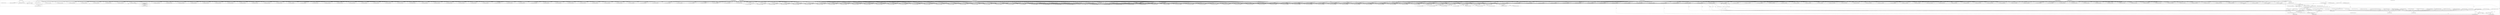 digraph G {
	"10.1.80.1:46056#ServerID_OuterContainerID"->"1_fwatchdog#ServerID_8665dd9487-fclr8"[ label="GET" ];
	"10.1.80.1:51308#ServerID_OuterContainerID"->"1_fwatchdog#ServerID_6dcbcc88d5-j9zwp"[ label="GET" ];
	"10.1.80.1:46086#ServerID_OuterContainerID"->"1_fwatchdog#ServerID_667d78fb58-55kvm"[ label="GET" ];
	"10.1.80.1:51306#ServerID_OuterContainerID"->"1_fwatchdog#ServerID_6dcbcc88d5-j9zwp"[ label="GET" ];
	"1_fwatchdog#ServerID_667d78fb58-55kvm"->"10.1.80.1:46084#ServerID_OuterContainerID"[ label="RESPONSE" ];
	"1_fwatchdog#ServerID_6dcbcc88d5-j9zwp"->"10.1.80.1:51306#ServerID_OuterContainerID"[ label="RESPONSE" ];
	"1_fwatchdog#ServerID_667d78fb58-55kvm"->"10.1.80.1:46086#ServerID_OuterContainerID"[ label="RESPONSE" ];
	"10.1.80.1:46058#ServerID_OuterContainerID"->"1_fwatchdog#ServerID_8665dd9487-fclr8"[ label="GET" ];
	"10.1.80.1:46084#ServerID_OuterContainerID"->"1_fwatchdog#ServerID_667d78fb58-55kvm"[ label="GET" ];
	"1_fwatchdog#ServerID_6dcbcc88d5-j9zwp"->"10.1.80.1:51308#ServerID_OuterContainerID"[ label="RESPONSE" ];
	"1_fwatchdog#ServerID_8665dd9487-fclr8"->"10.1.80.1:46056#ServerID_OuterContainerID"[ label="RESPONSE" ];
	"1_fwatchdog#ServerID_8665dd9487-fclr8"->"10.1.80.1:46058#ServerID_OuterContainerID"[ label="RESPONSE" ];
	"10.1.80.1:54417#ServerID_OuterContainerID"->"1_fwatchdog#ServerID_76c96688d7-jnp5f"[ label="GET" ];
	"10.1.80.1:51286#ServerID_OuterContainerID"->"1_fwatchdog#ServerID_736074b81582"[ label="read" ];
	"10.1.80.1:54416#ServerID_OuterContainerID"->"1_fwatchdog#ServerID_76c96688d7-jnp5f"[ label="GET" ];
	"1_fwatchdog#ServerID_76c96688d7-jnp5f"->"10.1.80.1:54417#ServerID_OuterContainerID"[ label="RESPONSE" ];
	"1_fwatchdog#ServerID_76c96688d7-jnp5f"->"10.1.80.1:54416#ServerID_OuterContainerID"[ label="RESPONSE" ];
	"1_fwatchdog#ServerID_736074b81582"->"10.1.80.1:51286#ServerID_OuterContainerID"[ label="write" ];
	"10.1.80.1:46112#ServerID_OuterContainerID"->"1_fwatchdog#ServerID_667d78fb58-55kvm"[ label="GET" ];
	"1_fwatchdog#ServerID_667d78fb58-55kvm"->"10.1.80.1:46112#ServerID_OuterContainerID"[ label="RESPONSE" ];
	"10.1.80.1:46114#ServerID_OuterContainerID"->"1_fwatchdog#ServerID_667d78fb58-55kvm"[ label="GET" ];
	"1_fwatchdog#ServerID_667d78fb58-55kvm"->"10.1.80.1:46114#ServerID_OuterContainerID"[ label="RESPONSE" ];
	"10.1.80.1:51284#ServerID_OuterContainerID"->"1_fwatchdog#ServerID_736074b81582"[ label="read" ];
	"10.1.80.1:51338#ServerID_OuterContainerID"->"1_fwatchdog#ServerID_6dcbcc88d5-j9zwp"[ label="GET" ];
	"1_fwatchdog#ServerID_6dcbcc88d5-j9zwp"->"10.1.80.93:8080#ServerID_OuterContainerID"[ label="POST" ];
	"10.1.80.1:51336#ServerID_OuterContainerID"->"1_fwatchdog#ServerID_6dcbcc88d5-j9zwp"[ label="GET" ];
	"1_fwatchdog#ServerID_736074b81582"->"10.1.80.1:51284#ServerID_OuterContainerID"[ label="write" ];
	"1_fwatchdog#ServerID_6dcbcc88d5-j9zwp"->"10.1.80.1:51338#ServerID_OuterContainerID"[ label="RESPONSE" ];
	"1_fwatchdog#ServerID_6dcbcc88d5-j9zwp"->"10.1.80.1:51336#ServerID_OuterContainerID"[ label="RESPONSE" ];
	"10.1.80.93:43332#ServerID_OuterContainerID"->"1_fwatchdog#ServerID_6dcbcc88d5-j9zwp"[ label="POST" ];
	"1_fwatchdog#ServerID_6dcbcc88d5-j9zwp"->"gateway:8080#ServerID_OuterContainerID"[ label="POST" ];
	"10.1.80.93:50228#ServerID_OuterContainerID"->"1_fwatchdog#ServerID_667d78fb58-55kvm"[ label="POST" ];
	"1_fwatchdog#ServerID_667d78fb58-55kvm"->"10.1.80.93:50228#ServerID_OuterContainerID"[ label="RESPONSE" ];
	"10.1.80.93:8080#ServerID_OuterContainerID"->"1_fwatchdog#ServerID_6dcbcc88d5-j9zwp"[ label="RESPONSE" ];
	"gateway:8080#ServerID_OuterContainerID"->"1_fwatchdog#ServerID_6dcbcc88d5-j9zwp"[ label="RESPONSE" ];
	"1_fwatchdog#ServerID_6dcbcc88d5-j9zwp"->"10.1.80.93:43332#ServerID_OuterContainerID"[ label="RESPONSE" ];
	"10.1.80.1:46036#ServerID_OuterContainerID"->"1_fwatchdog#ServerID_86aa7f3fa3b0"[ label="read" ];
	"10.1.80.1:46103#ServerID_OuterContainerID"->"1_fwatchdog#ServerID_8665dd9487-fclr8"[ label="GET" ];
	"10.1.80.1:46102#ServerID_OuterContainerID"->"1_fwatchdog#ServerID_8665dd9487-fclr8"[ label="GET" ];
	"1_fwatchdog#ServerID_8665dd9487-fclr8"->"10.1.80.1:46102#ServerID_OuterContainerID"[ label="RESPONSE" ];
	"1_fwatchdog#ServerID_8665dd9487-fclr8"->"10.1.80.1:46103#ServerID_OuterContainerID"[ label="RESPONSE" ];
	"10.1.80.1:54463#ServerID_OuterContainerID"->"1_fwatchdog#ServerID_76c96688d7-jnp5f"[ label="GET" ];
	"10.1.80.1:46034#ServerID_OuterContainerID"->"1_fwatchdog#ServerID_86aa7f3fa3b0"[ label="read" ];
	"1_fwatchdog#ServerID_86aa7f3fa3b0"->"10.1.80.1:46036#ServerID_OuterContainerID"[ label="write" ];
	"10.1.80.1:54462#ServerID_OuterContainerID"->"1_fwatchdog#ServerID_76c96688d7-jnp5f"[ label="GET" ];
	"1_fwatchdog#ServerID_76c96688d7-jnp5f"->"10.1.80.1:54463#ServerID_OuterContainerID"[ label="RESPONSE" ];
	"1_fwatchdog#ServerID_76c96688d7-jnp5f"->"10.1.80.1:54462#ServerID_OuterContainerID"[ label="RESPONSE" ];
	"10.1.80.93:43358#ServerID_OuterContainerID"->"1_fwatchdog#ServerID_6dcbcc88d5-j9zwp"[ label="POST" ];
	"1_fwatchdog#ServerID_6dcbcc88d5-j9zwp"->"gateway:8080#ServerID_OuterContainerID"[ label="POST" ];
	"1_fwatchdog#ServerID_6dcbcc88d5-j9zwp"->"10.1.80.93:8080#ServerID_OuterContainerID"[ label="POST" ];
	"10.1.80.93:50252#ServerID_OuterContainerID"->"1_fwatchdog#ServerID_667d78fb58-55kvm"[ label="POST" ];
	"1_fwatchdog#ServerID_667d78fb58-55kvm"->"10.1.80.93:50252#ServerID_OuterContainerID"[ label="RESPONSE" ];
	"10.1.80.93:8080#ServerID_OuterContainerID"->"1_fwatchdog#ServerID_6dcbcc88d5-j9zwp"[ label="RESPONSE" ];
	"gateway:8080#ServerID_OuterContainerID"->"1_fwatchdog#ServerID_6dcbcc88d5-j9zwp"[ label="RESPONSE" ];
	"1_fwatchdog#ServerID_6dcbcc88d5-j9zwp"->"10.1.80.93:43358#ServerID_OuterContainerID"[ label="RESPONSE" ];
	"10.1.80.93:43370#ServerID_OuterContainerID"->"1_fwatchdog#ServerID_6dcbcc88d5-j9zwp"[ label="POST" ];
	"1_fwatchdog#ServerID_6dcbcc88d5-j9zwp"->"gateway:8080#ServerID_OuterContainerID"[ label="POST" ];
	"1_fwatchdog#ServerID_6dcbcc88d5-j9zwp"->"10.1.80.93:8080#ServerID_OuterContainerID"[ label="POST" ];
	"10.1.80.93:50264#ServerID_OuterContainerID"->"1_fwatchdog#ServerID_667d78fb58-55kvm"[ label="POST" ];
	"1_fwatchdog#ServerID_667d78fb58-55kvm"->"10.1.80.93:50264#ServerID_OuterContainerID"[ label="RESPONSE" ];
	"10.1.80.93:8080#ServerID_OuterContainerID"->"1_fwatchdog#ServerID_6dcbcc88d5-j9zwp"[ label="RESPONSE" ];
	"gateway:8080#ServerID_OuterContainerID"->"1_fwatchdog#ServerID_6dcbcc88d5-j9zwp"[ label="RESPONSE" ];
	"1_fwatchdog#ServerID_6dcbcc88d5-j9zwp"->"10.1.80.93:43370#ServerID_OuterContainerID"[ label="RESPONSE" ];
	"1_fwatchdog#ServerID_86aa7f3fa3b0"->"10.1.80.1:46034#ServerID_OuterContainerID"[ label="write" ];
	"10.1.80.93:43382#ServerID_OuterContainerID"->"1_fwatchdog#ServerID_6dcbcc88d5-j9zwp"[ label="POST" ];
	"1_fwatchdog#ServerID_6dcbcc88d5-j9zwp"->"gateway:8080#ServerID_OuterContainerID"[ label="POST" ];
	"1_fwatchdog#ServerID_6dcbcc88d5-j9zwp"->"10.1.80.93:8080#ServerID_OuterContainerID"[ label="POST" ];
	"10.1.80.93:50276#ServerID_OuterContainerID"->"1_fwatchdog#ServerID_667d78fb58-55kvm"[ label="POST" ];
	"1_fwatchdog#ServerID_667d78fb58-55kvm"->"10.1.80.93:50276#ServerID_OuterContainerID"[ label="RESPONSE" ];
	"10.1.80.93:8080#ServerID_OuterContainerID"->"1_fwatchdog#ServerID_6dcbcc88d5-j9zwp"[ label="RESPONSE" ];
	"gateway:8080#ServerID_OuterContainerID"->"1_fwatchdog#ServerID_6dcbcc88d5-j9zwp"[ label="RESPONSE" ];
	"1_fwatchdog#ServerID_6dcbcc88d5-j9zwp"->"10.1.80.93:43382#ServerID_OuterContainerID"[ label="RESPONSE" ];
	"10.1.80.1:54394#ServerID_OuterContainerID"->"1_fwatchdog#ServerID_834d81eb81b3"[ label="read" ];
	"10.1.80.93:43396#ServerID_OuterContainerID"->"1_fwatchdog#ServerID_6dcbcc88d5-j9zwp"[ label="POST" ];
	"1_fwatchdog#ServerID_6dcbcc88d5-j9zwp"->"gateway:8080#ServerID_OuterContainerID"[ label="POST" ];
	"1_fwatchdog#ServerID_6dcbcc88d5-j9zwp"->"10.1.80.93:8080#ServerID_OuterContainerID"[ label="POST" ];
	"10.1.80.93:50290#ServerID_OuterContainerID"->"1_fwatchdog#ServerID_667d78fb58-55kvm"[ label="POST" ];
	"10.1.80.93:43408#ServerID_OuterContainerID"->"1_fwatchdog#ServerID_6dcbcc88d5-j9zwp"[ label="POST" ];
	"1_fwatchdog#ServerID_6dcbcc88d5-j9zwp"->"gateway:8080#ServerID_OuterContainerID"[ label="POST" ];
	"1_fwatchdog#ServerID_6dcbcc88d5-j9zwp"->"10.1.80.93:8080#ServerID_OuterContainerID"[ label="POST" ];
	"10.1.80.93:50304#ServerID_OuterContainerID"->"1_fwatchdog#ServerID_667d78fb58-55kvm"[ label="POST" ];
	"1_fwatchdog#ServerID_667d78fb58-55kvm"->"10.1.80.93:50304#ServerID_OuterContainerID"[ label="RESPONSE" ];
	"10.1.80.1:54396#ServerID_OuterContainerID"->"1_fwatchdog#ServerID_834d81eb81b3"[ label="read" ];
	"10.1.80.93:8080#ServerID_OuterContainerID"->"1_fwatchdog#ServerID_6dcbcc88d5-j9zwp"[ label="RESPONSE" ];
	"gateway:8080#ServerID_OuterContainerID"->"1_fwatchdog#ServerID_6dcbcc88d5-j9zwp"[ label="RESPONSE" ];
	"1_fwatchdog#ServerID_6dcbcc88d5-j9zwp"->"10.1.80.93:43408#ServerID_OuterContainerID"[ label="RESPONSE" ];
	"10.1.80.93:43426#ServerID_OuterContainerID"->"1_fwatchdog#ServerID_6dcbcc88d5-j9zwp"[ label="POST" ];
	"1_fwatchdog#ServerID_6dcbcc88d5-j9zwp"->"gateway:8080#ServerID_OuterContainerID"[ label="POST" ];
	"1_fwatchdog#ServerID_834d81eb81b3"->"10.1.80.1:54394#ServerID_OuterContainerID"[ label="write" ];
	"1_fwatchdog#ServerID_6dcbcc88d5-j9zwp"->"10.1.80.93:8080#ServerID_OuterContainerID"[ label="POST" ];
	"10.1.80.93:50320#ServerID_OuterContainerID"->"1_fwatchdog#ServerID_667d78fb58-55kvm"[ label="POST" ];
	"1_fwatchdog#ServerID_667d78fb58-55kvm"->"10.1.80.93:50320#ServerID_OuterContainerID"[ label="RESPONSE" ];
	"10.1.80.93:8080#ServerID_OuterContainerID"->"1_fwatchdog#ServerID_6dcbcc88d5-j9zwp"[ label="RESPONSE" ];
	"gateway:8080#ServerID_OuterContainerID"->"1_fwatchdog#ServerID_6dcbcc88d5-j9zwp"[ label="RESPONSE" ];
	"1_fwatchdog#ServerID_6dcbcc88d5-j9zwp"->"10.1.80.93:43426#ServerID_OuterContainerID"[ label="RESPONSE" ];
	"1_fwatchdog#ServerID_834d81eb81b3"->"10.1.80.1:54396#ServerID_OuterContainerID"[ label="write" ];
	"10.1.80.93:43440#ServerID_OuterContainerID"->"1_fwatchdog#ServerID_6dcbcc88d5-j9zwp"[ label="POST" ];
	"1_fwatchdog#ServerID_6dcbcc88d5-j9zwp"->"gateway:8080#ServerID_OuterContainerID"[ label="POST" ];
	"1_fwatchdog#ServerID_6dcbcc88d5-j9zwp"->"10.1.80.93:8080#ServerID_OuterContainerID"[ label="POST" ];
	"10.1.80.93:50334#ServerID_OuterContainerID"->"1_fwatchdog#ServerID_667d78fb58-55kvm"[ label="POST" ];
	"10.1.80.1:46084#ServerID_OuterContainerID"->"1_fwatchdog#ServerID_0802701be25e"[ label="read" ];
	"1_fwatchdog#ServerID_667d78fb58-55kvm"->"10.1.80.93:50334#ServerID_OuterContainerID"[ label="RESPONSE" ];
	"10.1.80.93:8080#ServerID_OuterContainerID"->"1_fwatchdog#ServerID_6dcbcc88d5-j9zwp"[ label="RESPONSE" ];
	"gateway:8080#ServerID_OuterContainerID"->"1_fwatchdog#ServerID_6dcbcc88d5-j9zwp"[ label="RESPONSE" ];
	"1_fwatchdog#ServerID_6dcbcc88d5-j9zwp"->"10.1.80.93:43440#ServerID_OuterContainerID"[ label="RESPONSE" ];
	"10.1.80.1:46086#ServerID_OuterContainerID"->"1_fwatchdog#ServerID_0802701be25e"[ label="read" ];
	"10.1.80.93:43452#ServerID_OuterContainerID"->"1_fwatchdog#ServerID_6dcbcc88d5-j9zwp"[ label="POST" ];
	"1_fwatchdog#ServerID_6dcbcc88d5-j9zwp"->"gateway:8080#ServerID_OuterContainerID"[ label="POST" ];
	"1_fwatchdog#ServerID_6dcbcc88d5-j9zwp"->"10.1.80.93:8080#ServerID_OuterContainerID"[ label="POST" ];
	"10.1.80.93:50346#ServerID_OuterContainerID"->"1_fwatchdog#ServerID_667d78fb58-55kvm"[ label="POST" ];
	"1_fwatchdog#ServerID_0802701be25e"->"10.1.80.1:46086#ServerID_OuterContainerID"[ label="write" ];
	"1_fwatchdog#ServerID_667d78fb58-55kvm"->"10.1.80.93:50346#ServerID_OuterContainerID"[ label="RESPONSE" ];
	"10.1.80.93:8080#ServerID_OuterContainerID"->"1_fwatchdog#ServerID_6dcbcc88d5-j9zwp"[ label="RESPONSE" ];
	"gateway:8080#ServerID_OuterContainerID"->"1_fwatchdog#ServerID_6dcbcc88d5-j9zwp"[ label="RESPONSE" ];
	"1_fwatchdog#ServerID_6dcbcc88d5-j9zwp"->"10.1.80.93:43452#ServerID_OuterContainerID"[ label="RESPONSE" ];
	"1_fwatchdog#ServerID_0802701be25e"->"10.1.80.1:46084#ServerID_OuterContainerID"[ label="write" ];
	"10.1.80.93:43466#ServerID_OuterContainerID"->"1_fwatchdog#ServerID_6dcbcc88d5-j9zwp"[ label="POST" ];
	"10.1.80.1:46264#ServerID_OuterContainerID"->"1_fwatchdog#ServerID_667d78fb58-55kvm"[ label="GET" ];
	"10.1.80.1:46262#ServerID_OuterContainerID"->"1_fwatchdog#ServerID_667d78fb58-55kvm"[ label="GET" ];
	"1_fwatchdog#ServerID_667d78fb58-55kvm"->"10.1.80.1:46264#ServerID_OuterContainerID"[ label="RESPONSE" ];
	"1_fwatchdog#ServerID_667d78fb58-55kvm"->"10.1.80.1:46262#ServerID_OuterContainerID"[ label="RESPONSE" ];
	"1_fwatchdog#ServerID_6dcbcc88d5-j9zwp"->"gateway:8080#ServerID_OuterContainerID"[ label="POST" ];
	"1_fwatchdog#ServerID_6dcbcc88d5-j9zwp"->"10.1.80.93:8080#ServerID_OuterContainerID"[ label="POST" ];
	"10.1.80.1:51308#ServerID_OuterContainerID"->"1_fwatchdog#ServerID_736074b81582"[ label="read" ];
	"10.1.80.93:50364#ServerID_OuterContainerID"->"1_fwatchdog#ServerID_667d78fb58-55kvm"[ label="POST" ];
	"1_fwatchdog#ServerID_736074b81582"->"10.1.80.1:51308#ServerID_OuterContainerID"[ label="write" ];
	"1_fwatchdog#ServerID_667d78fb58-55kvm"->"10.1.80.93:50364#ServerID_OuterContainerID"[ label="RESPONSE" ];
	"10.1.80.93:8080#ServerID_OuterContainerID"->"1_fwatchdog#ServerID_6dcbcc88d5-j9zwp"[ label="RESPONSE" ];
	"gateway:8080#ServerID_OuterContainerID"->"1_fwatchdog#ServerID_6dcbcc88d5-j9zwp"[ label="RESPONSE" ];
	"1_fwatchdog#ServerID_6dcbcc88d5-j9zwp"->"10.1.80.93:43466#ServerID_OuterContainerID"[ label="RESPONSE" ];
	"10.1.80.1:51306#ServerID_OuterContainerID"->"1_fwatchdog#ServerID_736074b81582"[ label="read" ];
	"10.1.80.1:51490#ServerID_OuterContainerID"->"1_fwatchdog#ServerID_6dcbcc88d5-j9zwp"[ label="GET" ];
	"10.1.80.1:51492#ServerID_OuterContainerID"->"1_fwatchdog#ServerID_6dcbcc88d5-j9zwp"[ label="GET" ];
	"1_fwatchdog#ServerID_6dcbcc88d5-j9zwp"->"10.1.80.1:51492#ServerID_OuterContainerID"[ label="RESPONSE" ];
	"1_fwatchdog#ServerID_6dcbcc88d5-j9zwp"->"10.1.80.1:51490#ServerID_OuterContainerID"[ label="RESPONSE" ];
	"10.1.80.93:43486#ServerID_OuterContainerID"->"1_fwatchdog#ServerID_6dcbcc88d5-j9zwp"[ label="POST" ];
	"1_fwatchdog#ServerID_6dcbcc88d5-j9zwp"->"gateway:8080#ServerID_OuterContainerID"[ label="POST" ];
	"1_fwatchdog#ServerID_6dcbcc88d5-j9zwp"->"10.1.80.93:8080#ServerID_OuterContainerID"[ label="POST" ];
	"1_fwatchdog#ServerID_736074b81582"->"10.1.80.1:51306#ServerID_OuterContainerID"[ label="write" ];
	"10.1.80.93:50380#ServerID_OuterContainerID"->"1_fwatchdog#ServerID_667d78fb58-55kvm"[ label="POST" ];
	"1_fwatchdog#ServerID_667d78fb58-55kvm"->"10.1.80.93:50380#ServerID_OuterContainerID"[ label="RESPONSE" ];
	"gateway:8080#ServerID_OuterContainerID"->"1_fwatchdog#ServerID_6dcbcc88d5-j9zwp"[ label="RESPONSE" ];
	"10.1.80.93:8080#ServerID_OuterContainerID"->"1_fwatchdog#ServerID_6dcbcc88d5-j9zwp"[ label="RESPONSE" ];
	"10.1.80.1:46056#ServerID_OuterContainerID"->"1_fwatchdog#ServerID_86aa7f3fa3b0"[ label="read" ];
	"1_fwatchdog#ServerID_6dcbcc88d5-j9zwp"->"10.1.80.93:43486#ServerID_OuterContainerID"[ label="RESPONSE" ];
	"10.1.80.1:46253#ServerID_OuterContainerID"->"1_fwatchdog#ServerID_8665dd9487-fclr8"[ label="GET" ];
	"10.1.80.1:46252#ServerID_OuterContainerID"->"1_fwatchdog#ServerID_8665dd9487-fclr8"[ label="GET" ];
	"1_fwatchdog#ServerID_8665dd9487-fclr8"->"10.1.80.1:46253#ServerID_OuterContainerID"[ label="RESPONSE" ];
	"10.1.80.1:46058#ServerID_OuterContainerID"->"1_fwatchdog#ServerID_86aa7f3fa3b0"[ label="read" ];
	"1_fwatchdog#ServerID_8665dd9487-fclr8"->"10.1.80.1:46252#ServerID_OuterContainerID"[ label="RESPONSE" ];
	"10.1.80.1:54613#ServerID_OuterContainerID"->"1_fwatchdog#ServerID_76c96688d7-jnp5f"[ label="GET" ];
	"10.1.80.1:54612#ServerID_OuterContainerID"->"1_fwatchdog#ServerID_76c96688d7-jnp5f"[ label="GET" ];
	"1_fwatchdog#ServerID_76c96688d7-jnp5f"->"10.1.80.1:54613#ServerID_OuterContainerID"[ label="RESPONSE" ];
	"1_fwatchdog#ServerID_76c96688d7-jnp5f"->"10.1.80.1:54612#ServerID_OuterContainerID"[ label="RESPONSE" ];
	"10.1.80.93:43508#ServerID_OuterContainerID"->"1_fwatchdog#ServerID_6dcbcc88d5-j9zwp"[ label="POST" ];
	"1_fwatchdog#ServerID_6dcbcc88d5-j9zwp"->"gateway:8080#ServerID_OuterContainerID"[ label="POST" ];
	"1_fwatchdog#ServerID_6dcbcc88d5-j9zwp"->"10.1.80.93:8080#ServerID_OuterContainerID"[ label="POST" ];
	"10.1.80.93:50402#ServerID_OuterContainerID"->"1_fwatchdog#ServerID_667d78fb58-55kvm"[ label="POST" ];
	"1_fwatchdog#ServerID_667d78fb58-55kvm"->"10.1.80.93:50402#ServerID_OuterContainerID"[ label="RESPONSE" ];
	"10.1.80.93:8080#ServerID_OuterContainerID"->"1_fwatchdog#ServerID_6dcbcc88d5-j9zwp"[ label="RESPONSE" ];
	"gateway:8080#ServerID_OuterContainerID"->"1_fwatchdog#ServerID_6dcbcc88d5-j9zwp"[ label="RESPONSE" ];
	"1_fwatchdog#ServerID_86aa7f3fa3b0"->"10.1.80.1:46056#ServerID_OuterContainerID"[ label="write" ];
	"1_fwatchdog#ServerID_86aa7f3fa3b0"->"10.1.80.1:46058#ServerID_OuterContainerID"[ label="write" ];
	"10.1.80.1:54417#ServerID_OuterContainerID"->"1_fwatchdog#ServerID_834d81eb81b3"[ label="read" ];
	"1_fwatchdog#ServerID_834d81eb81b3"->"10.1.80.1:54417#ServerID_OuterContainerID"[ label="write" ];
	"1_fwatchdog#ServerID_6dcbcc88d5-j9zwp"->"10.1.80.93:43508#ServerID_OuterContainerID"[ label="RESPONSE" ];
	"1_fwatchdog#ServerID_667d78fb58-55kvm"->"10.1.80.93:50290#ServerID_OuterContainerID"[ label="RESPONSE" ];
	"10.1.80.93:8080#ServerID_OuterContainerID"->"1_fwatchdog#ServerID_6dcbcc88d5-j9zwp"[ label="RESPONSE" ];
	"gateway:8080#ServerID_OuterContainerID"->"1_fwatchdog#ServerID_6dcbcc88d5-j9zwp"[ label="RESPONSE" ];
	"1_fwatchdog#ServerID_6dcbcc88d5-j9zwp"->"10.1.80.93:43396#ServerID_OuterContainerID"[ label="RESPONSE" ];
	"10.1.80.93:43532#ServerID_OuterContainerID"->"1_fwatchdog#ServerID_6dcbcc88d5-j9zwp"[ label="POST" ];
	"1_fwatchdog#ServerID_6dcbcc88d5-j9zwp"->"gateway:8080#ServerID_OuterContainerID"[ label="POST" ];
	"1_fwatchdog#ServerID_6dcbcc88d5-j9zwp"->"10.1.80.93:8080#ServerID_OuterContainerID"[ label="POST" ];
	"10.1.80.93:50426#ServerID_OuterContainerID"->"1_fwatchdog#ServerID_667d78fb58-55kvm"[ label="POST" ];
	"10.1.80.93:8080#ServerID_OuterContainerID"->"1_fwatchdog#ServerID_6dcbcc88d5-j9zwp"[ label="RESPONSE" ];
	"gateway:8080#ServerID_OuterContainerID"->"1_fwatchdog#ServerID_6dcbcc88d5-j9zwp"[ label="RESPONSE" ];
	"1_fwatchdog#ServerID_667d78fb58-55kvm"->"10.1.80.93:50426#ServerID_OuterContainerID"[ label="RESPONSE" ];
	"1_fwatchdog#ServerID_6dcbcc88d5-j9zwp"->"10.1.80.93:43532#ServerID_OuterContainerID"[ label="RESPONSE" ];
	"10.1.80.93:43544#ServerID_OuterContainerID"->"1_fwatchdog#ServerID_6dcbcc88d5-j9zwp"[ label="POST" ];
	"1_fwatchdog#ServerID_6dcbcc88d5-j9zwp"->"gateway:8080#ServerID_OuterContainerID"[ label="POST" ];
	"1_fwatchdog#ServerID_6dcbcc88d5-j9zwp"->"10.1.80.93:8080#ServerID_OuterContainerID"[ label="POST" ];
	"10.1.80.93:50438#ServerID_OuterContainerID"->"1_fwatchdog#ServerID_667d78fb58-55kvm"[ label="POST" ];
	"1_fwatchdog#ServerID_667d78fb58-55kvm"->"10.1.80.93:50438#ServerID_OuterContainerID"[ label="RESPONSE" ];
	"10.1.80.93:8080#ServerID_OuterContainerID"->"1_fwatchdog#ServerID_6dcbcc88d5-j9zwp"[ label="RESPONSE" ];
	"gateway:8080#ServerID_OuterContainerID"->"1_fwatchdog#ServerID_6dcbcc88d5-j9zwp"[ label="RESPONSE" ];
	"1_fwatchdog#ServerID_6dcbcc88d5-j9zwp"->"10.1.80.93:43544#ServerID_OuterContainerID"[ label="RESPONSE" ];
	"10.1.80.93:43558#ServerID_OuterContainerID"->"1_fwatchdog#ServerID_6dcbcc88d5-j9zwp"[ label="POST" ];
	"1_fwatchdog#ServerID_6dcbcc88d5-j9zwp"->"gateway:8080#ServerID_OuterContainerID"[ label="POST" ];
	"1_fwatchdog#ServerID_6dcbcc88d5-j9zwp"->"10.1.80.93:8080#ServerID_OuterContainerID"[ label="POST" ];
	"10.1.80.93:50452#ServerID_OuterContainerID"->"1_fwatchdog#ServerID_667d78fb58-55kvm"[ label="POST" ];
	"1_fwatchdog#ServerID_667d78fb58-55kvm"->"10.1.80.93:50452#ServerID_OuterContainerID"[ label="RESPONSE" ];
	"10.1.80.93:8080#ServerID_OuterContainerID"->"1_fwatchdog#ServerID_6dcbcc88d5-j9zwp"[ label="RESPONSE" ];
	"gateway:8080#ServerID_OuterContainerID"->"1_fwatchdog#ServerID_6dcbcc88d5-j9zwp"[ label="RESPONSE" ];
	"1_fwatchdog#ServerID_6dcbcc88d5-j9zwp"->"10.1.80.93:43558#ServerID_OuterContainerID"[ label="RESPONSE" ];
	"10.1.80.93:43570#ServerID_OuterContainerID"->"1_fwatchdog#ServerID_6dcbcc88d5-j9zwp"[ label="POST" ];
	"1_fwatchdog#ServerID_6dcbcc88d5-j9zwp"->"gateway:8080#ServerID_OuterContainerID"[ label="POST" ];
	"1_fwatchdog#ServerID_6dcbcc88d5-j9zwp"->"10.1.80.93:8080#ServerID_OuterContainerID"[ label="POST" ];
	"10.1.80.93:50464#ServerID_OuterContainerID"->"1_fwatchdog#ServerID_667d78fb58-55kvm"[ label="POST" ];
	"10.1.80.93:8080#ServerID_OuterContainerID"->"1_fwatchdog#ServerID_6dcbcc88d5-j9zwp"[ label="RESPONSE" ];
	"1_fwatchdog#ServerID_667d78fb58-55kvm"->"10.1.80.93:50464#ServerID_OuterContainerID"[ label="RESPONSE" ];
	"gateway:8080#ServerID_OuterContainerID"->"1_fwatchdog#ServerID_6dcbcc88d5-j9zwp"[ label="RESPONSE" ];
	"1_fwatchdog#ServerID_6dcbcc88d5-j9zwp"->"10.1.80.93:43570#ServerID_OuterContainerID"[ label="RESPONSE" ];
	"10.1.80.93:43584#ServerID_OuterContainerID"->"1_fwatchdog#ServerID_6dcbcc88d5-j9zwp"[ label="POST" ];
	"1_fwatchdog#ServerID_6dcbcc88d5-j9zwp"->"gateway:8080#ServerID_OuterContainerID"[ label="POST" ];
	"1_fwatchdog#ServerID_6dcbcc88d5-j9zwp"->"10.1.80.93:8080#ServerID_OuterContainerID"[ label="POST" ];
	"10.1.80.93:50478#ServerID_OuterContainerID"->"1_fwatchdog#ServerID_667d78fb58-55kvm"[ label="POST" ];
	"1_fwatchdog#ServerID_667d78fb58-55kvm"->"10.1.80.93:50478#ServerID_OuterContainerID"[ label="RESPONSE" ];
	"10.1.80.1:54416#ServerID_OuterContainerID"->"1_fwatchdog#ServerID_834d81eb81b3"[ label="read" ];
	"1_fwatchdog#ServerID_834d81eb81b3"->"10.1.80.1:54416#ServerID_OuterContainerID"[ label="write" ];
	"10.1.80.1:46112#ServerID_OuterContainerID"->"1_fwatchdog#ServerID_0802701be25e"[ label="read" ];
	"1_fwatchdog#ServerID_0802701be25e"->"10.1.80.1:46112#ServerID_OuterContainerID"[ label="write" ];
	"10.1.80.1:46114#ServerID_OuterContainerID"->"1_fwatchdog#ServerID_0802701be25e"[ label="read" ];
	"1_fwatchdog#ServerID_0802701be25e"->"10.1.80.1:46114#ServerID_OuterContainerID"[ label="write" ];
	"10.1.80.1:51336#ServerID_OuterContainerID"->"1_fwatchdog#ServerID_736074b81582"[ label="read" ];
	"10.1.80.1:51338#ServerID_OuterContainerID"->"1_fwatchdog#ServerID_736074b81582"[ label="read" ];
	"1_fwatchdog#ServerID_736074b81582"->"10.1.80.1:51338#ServerID_OuterContainerID"[ label="write" ];
	"1_fwatchdog#ServerID_736074b81582"->"10.1.80.1:51336#ServerID_OuterContainerID"[ label="write" ];
	"10.1.80.93:43332#ServerID_OuterContainerID"->"1_fwatchdog#ServerID_736074b81582"[ label="read" ];
	"1_fwatchdog#ServerID_736074b81582"->"pipe:[20744869]#ServerID_736074b81582"[ label="write" ];
	"1_fwatchdog#ServerID_736074b81582"->"localhost:3000#ServerID_736074b81582"[ label="connect" ];
	"localhost:3000#ServerID_736074b81582"->"1_fwatchdog#ServerID_736074b81582"[ label="read" ];
	"10.1.80.93:8080#ServerID_OuterContainerID"->"1_fwatchdog#ServerID_6dcbcc88d5-j9zwp"[ label="RESPONSE" ];
	"1_fwatchdog#ServerID_6dcbcc88d5-j9zwp"->"10.1.80.93:43584#ServerID_OuterContainerID"[ label="RESPONSE" ];
	"gateway:8080#ServerID_OuterContainerID"->"1_fwatchdog#ServerID_6dcbcc88d5-j9zwp"[ label="RESPONSE" ];
	"1_fwatchdog#ServerID_736074b81582"->"localhost:3000#ServerID_736074b81582"[ label="write" ];
	"10.1.80.93:43596#ServerID_OuterContainerID"->"1_fwatchdog#ServerID_6dcbcc88d5-j9zwp"[ label="POST" ];
	"1_fwatchdog#ServerID_6dcbcc88d5-j9zwp"->"gateway:8080#ServerID_OuterContainerID"[ label="POST" ];
	"1_fwatchdog#ServerID_6dcbcc88d5-j9zwp"->"10.1.80.93:8080#ServerID_OuterContainerID"[ label="POST" ];
	"10.1.80.93:50490#ServerID_OuterContainerID"->"1_fwatchdog#ServerID_667d78fb58-55kvm"[ label="POST" ];
	"1_fwatchdog#ServerID_667d78fb58-55kvm"->"10.1.80.93:50490#ServerID_OuterContainerID"[ label="RESPONSE" ];
	"10.1.80.93:8080#ServerID_OuterContainerID"->"1_fwatchdog#ServerID_6dcbcc88d5-j9zwp"[ label="RESPONSE" ];
	"gateway:8080#ServerID_OuterContainerID"->"1_fwatchdog#ServerID_6dcbcc88d5-j9zwp"[ label="RESPONSE" ];
	"1_fwatchdog#ServerID_6dcbcc88d5-j9zwp"->"10.1.80.93:43596#ServerID_OuterContainerID"[ label="RESPONSE" ];
	"10.1.80.93:43608#ServerID_OuterContainerID"->"1_fwatchdog#ServerID_6dcbcc88d5-j9zwp"[ label="POST" ];
	"1_fwatchdog#ServerID_6dcbcc88d5-j9zwp"->"gateway:8080#ServerID_OuterContainerID"[ label="POST" ];
	"1_fwatchdog#ServerID_6dcbcc88d5-j9zwp"->"10.1.80.93:8080#ServerID_OuterContainerID"[ label="POST" ];
	"10.1.80.93:50502#ServerID_OuterContainerID"->"1_fwatchdog#ServerID_667d78fb58-55kvm"[ label="POST" ];
	"1_fwatchdog#ServerID_667d78fb58-55kvm"->"10.1.80.93:50502#ServerID_OuterContainerID"[ label="RESPONSE" ];
	"10.1.80.93:8080#ServerID_OuterContainerID"->"1_fwatchdog#ServerID_6dcbcc88d5-j9zwp"[ label="RESPONSE" ];
	"gateway:8080#ServerID_OuterContainerID"->"1_fwatchdog#ServerID_6dcbcc88d5-j9zwp"[ label="RESPONSE" ];
	"1_fwatchdog#ServerID_6dcbcc88d5-j9zwp"->"10.1.80.93:43608#ServerID_OuterContainerID"[ label="RESPONSE" ];
	"10.1.80.93:43622#ServerID_OuterContainerID"->"1_fwatchdog#ServerID_6dcbcc88d5-j9zwp"[ label="POST" ];
	"10.1.80.1:46419#ServerID_OuterContainerID"->"1_fwatchdog#ServerID_667d78fb58-55kvm"[ label="GET" ];
	"1_fwatchdog#ServerID_667d78fb58-55kvm"->"10.1.80.1:46418#ServerID_OuterContainerID"[ label="RESPONSE" ];
	"10.1.80.1:46418#ServerID_OuterContainerID"->"1_fwatchdog#ServerID_667d78fb58-55kvm"[ label="GET" ];
	"1_fwatchdog#ServerID_667d78fb58-55kvm"->"10.1.80.1:46419#ServerID_OuterContainerID"[ label="RESPONSE" ];
	"1_fwatchdog#ServerID_6dcbcc88d5-j9zwp"->"gateway:8080#ServerID_OuterContainerID"[ label="POST" ];
	"1_fwatchdog#ServerID_6dcbcc88d5-j9zwp"->"10.1.80.93:8080#ServerID_OuterContainerID"[ label="POST" ];
	"10.1.80.93:50520#ServerID_OuterContainerID"->"1_fwatchdog#ServerID_667d78fb58-55kvm"[ label="POST" ];
	"localhost:3000#ServerID_736074b81582"->"10_node#ServerID_736074b81582"[ label="read" ];
	"1_fwatchdog#ServerID_667d78fb58-55kvm"->"10.1.80.93:50520#ServerID_OuterContainerID"[ label="RESPONSE" ];
	"10.1.80.93:8080#ServerID_OuterContainerID"->"1_fwatchdog#ServerID_6dcbcc88d5-j9zwp"[ label="RESPONSE" ];
	"gateway:8080#ServerID_OuterContainerID"->"1_fwatchdog#ServerID_6dcbcc88d5-j9zwp"[ label="RESPONSE" ];
	"1_fwatchdog#ServerID_6dcbcc88d5-j9zwp"->"10.1.80.93:43622#ServerID_OuterContainerID"[ label="RESPONSE" ];
	"10.1.80.1:51648#ServerID_OuterContainerID"->"1_fwatchdog#ServerID_6dcbcc88d5-j9zwp"[ label="GET" ];
	"10.1.80.1:51650#ServerID_OuterContainerID"->"1_fwatchdog#ServerID_6dcbcc88d5-j9zwp"[ label="GET" ];
	"1_fwatchdog#ServerID_6dcbcc88d5-j9zwp"->"10.1.80.1:51648#ServerID_OuterContainerID"[ label="RESPONSE" ];
	"1_fwatchdog#ServerID_6dcbcc88d5-j9zwp"->"10.1.80.1:51650#ServerID_OuterContainerID"[ label="RESPONSE" ];
	"10.1.80.93:43646#ServerID_OuterContainerID"->"1_fwatchdog#ServerID_6dcbcc88d5-j9zwp"[ label="POST" ];
	"1_fwatchdog#ServerID_6dcbcc88d5-j9zwp"->"gateway:8080#ServerID_OuterContainerID"[ label="POST" ];
	"1_fwatchdog#ServerID_6dcbcc88d5-j9zwp"->"10.1.80.93:8080#ServerID_OuterContainerID"[ label="POST" ];
	"10.1.80.93:50540#ServerID_OuterContainerID"->"1_fwatchdog#ServerID_667d78fb58-55kvm"[ label="POST" ];
	"1_fwatchdog#ServerID_667d78fb58-55kvm"->"10.1.80.93:50540#ServerID_OuterContainerID"[ label="RESPONSE" ];
	"10.1.80.93:8080#ServerID_OuterContainerID"->"1_fwatchdog#ServerID_6dcbcc88d5-j9zwp"[ label="RESPONSE" ];
	"gateway:8080#ServerID_OuterContainerID"->"1_fwatchdog#ServerID_6dcbcc88d5-j9zwp"[ label="RESPONSE" ];
	"1_fwatchdog#ServerID_6dcbcc88d5-j9zwp"->"10.1.80.93:43646#ServerID_OuterContainerID"[ label="RESPONSE" ];
	"10_node#ServerID_736074b81582"->"pipe:[20744134]#ServerID_736074b81582"[ label="write" ];
	"10.1.80.1:46414#ServerID_OuterContainerID"->"1_fwatchdog#ServerID_8665dd9487-fclr8"[ label="GET" ];
	"10.1.80.1:46412#ServerID_OuterContainerID"->"1_fwatchdog#ServerID_8665dd9487-fclr8"[ label="GET" ];
	"1_fwatchdog#ServerID_8665dd9487-fclr8"->"10.1.80.1:46414#ServerID_OuterContainerID"[ label="RESPONSE" ];
	"1_fwatchdog#ServerID_8665dd9487-fclr8"->"10.1.80.1:46412#ServerID_OuterContainerID"[ label="RESPONSE" ];
	"10.1.80.1:54772#ServerID_OuterContainerID"->"1_fwatchdog#ServerID_76c96688d7-jnp5f"[ label="GET" ];
	"/etc/hosts#ServerID_736074b81582"->"10_node#ServerID_736074b81582"[ label="read" ];
	"10.1.80.1:54774#ServerID_OuterContainerID"->"1_fwatchdog#ServerID_76c96688d7-jnp5f"[ label="GET" ];
	"1_fwatchdog#ServerID_76c96688d7-jnp5f"->"10.1.80.1:54772#ServerID_OuterContainerID"[ label="RESPONSE" ];
	"/etc/resolv.conf#ServerID_736074b81582"->"10_node#ServerID_736074b81582"[ label="read" ];
	"1_fwatchdog#ServerID_76c96688d7-jnp5f"->"10.1.80.1:54774#ServerID_OuterContainerID"[ label="RESPONSE" ];
	"10.1.80.93:43668#ServerID_OuterContainerID"->"1_fwatchdog#ServerID_6dcbcc88d5-j9zwp"[ label="POST" ];
	"1_fwatchdog#ServerID_6dcbcc88d5-j9zwp"->"gateway:8080#ServerID_OuterContainerID"[ label="POST" ];
	"1_fwatchdog#ServerID_6dcbcc88d5-j9zwp"->"10.1.80.93:8080#ServerID_OuterContainerID"[ label="POST" ];
	"10.1.80.93:50562#ServerID_OuterContainerID"->"1_fwatchdog#ServerID_667d78fb58-55kvm"[ label="POST" ];
	"1_fwatchdog#ServerID_667d78fb58-55kvm"->"10.1.80.93:50562#ServerID_OuterContainerID"[ label="RESPONSE" ];
	"10.1.80.93:8080#ServerID_OuterContainerID"->"1_fwatchdog#ServerID_6dcbcc88d5-j9zwp"[ label="RESPONSE" ];
	"gateway:8080#ServerID_OuterContainerID"->"1_fwatchdog#ServerID_6dcbcc88d5-j9zwp"[ label="RESPONSE" ];
	"1_fwatchdog#ServerID_6dcbcc88d5-j9zwp"->"10.1.80.93:43668#ServerID_OuterContainerID"[ label="RESPONSE" ];
	"10.1.80.93:43690#ServerID_OuterContainerID"->"1_fwatchdog#ServerID_6dcbcc88d5-j9zwp"[ label="POST" ];
	"1_fwatchdog#ServerID_6dcbcc88d5-j9zwp"->"gateway:8080#ServerID_OuterContainerID"[ label="POST" ];
	"1_fwatchdog#ServerID_6dcbcc88d5-j9zwp"->"10.1.80.93:8080#ServerID_OuterContainerID"[ label="POST" ];
	"10.1.80.93:50584#ServerID_OuterContainerID"->"1_fwatchdog#ServerID_667d78fb58-55kvm"[ label="POST" ];
	"1_fwatchdog#ServerID_667d78fb58-55kvm"->"10.1.80.93:50584#ServerID_OuterContainerID"[ label="RESPONSE" ];
	"10.1.80.93:8080#ServerID_OuterContainerID"->"1_fwatchdog#ServerID_6dcbcc88d5-j9zwp"[ label="RESPONSE" ];
	"gateway:8080#ServerID_OuterContainerID"->"1_fwatchdog#ServerID_6dcbcc88d5-j9zwp"[ label="RESPONSE" ];
	"1_fwatchdog#ServerID_6dcbcc88d5-j9zwp"->"10.1.80.93:43690#ServerID_OuterContainerID"[ label="RESPONSE" ];
	"10.1.80.93:43702#ServerID_OuterContainerID"->"1_fwatchdog#ServerID_6dcbcc88d5-j9zwp"[ label="POST" ];
	"1_fwatchdog#ServerID_6dcbcc88d5-j9zwp"->"gateway:8080#ServerID_OuterContainerID"[ label="POST" ];
	"1_fwatchdog#ServerID_6dcbcc88d5-j9zwp"->"10.1.80.93:8080#ServerID_OuterContainerID"[ label="POST" ];
	"10.1.80.93:50596#ServerID_OuterContainerID"->"1_fwatchdog#ServerID_667d78fb58-55kvm"[ label="POST" ];
	"1_fwatchdog#ServerID_667d78fb58-55kvm"->"10.1.80.93:50596#ServerID_OuterContainerID"[ label="RESPONSE" ];
	"gateway:8080#ServerID_OuterContainerID"->"1_fwatchdog#ServerID_6dcbcc88d5-j9zwp"[ label="RESPONSE" ];
	"10.1.80.93:8080#ServerID_OuterContainerID"->"1_fwatchdog#ServerID_6dcbcc88d5-j9zwp"[ label="RESPONSE" ];
	"1_fwatchdog#ServerID_6dcbcc88d5-j9zwp"->"10.1.80.93:43702#ServerID_OuterContainerID"[ label="RESPONSE" ];
	"10_node#ServerID_736074b81582"->"10.152.183.10:53#ServerID_OuterContainerID"[ label="sendto" ];
	"10.1.80.93:43714#ServerID_OuterContainerID"->"1_fwatchdog#ServerID_6dcbcc88d5-j9zwp"[ label="POST" ];
	"1_fwatchdog#ServerID_6dcbcc88d5-j9zwp"->"gateway:8080#ServerID_OuterContainerID"[ label="POST" ];
	"1_fwatchdog#ServerID_6dcbcc88d5-j9zwp"->"10.1.80.93:8080#ServerID_OuterContainerID"[ label="POST" ];
	"10.1.80.93:50608#ServerID_OuterContainerID"->"1_fwatchdog#ServerID_667d78fb58-55kvm"[ label="POST" ];
	"10.152.183.10:53#ServerID_OuterContainerID"->"10_node#ServerID_736074b81582"[ label="recvfrom" ];
	"1_fwatchdog#ServerID_667d78fb58-55kvm"->"10.1.80.93:50608#ServerID_OuterContainerID"[ label="RESPONSE" ];
	"10.1.80.93:8080#ServerID_OuterContainerID"->"1_fwatchdog#ServerID_6dcbcc88d5-j9zwp"[ label="RESPONSE" ];
	"gateway:8080#ServerID_OuterContainerID"->"1_fwatchdog#ServerID_6dcbcc88d5-j9zwp"[ label="RESPONSE" ];
	"1_fwatchdog#ServerID_6dcbcc88d5-j9zwp"->"10.1.80.93:43714#ServerID_OuterContainerID"[ label="RESPONSE" ];
	"10.1.80.93:43396#ServerID_OuterContainerID"->"1_fwatchdog#ServerID_6dcbcc88d5-j9zwp"[ label="POST" ];
	"1_fwatchdog#ServerID_6dcbcc88d5-j9zwp"->"gateway:8080#ServerID_OuterContainerID"[ label="POST" ];
	"1_fwatchdog#ServerID_6dcbcc88d5-j9zwp"->"10.1.80.93:8080#ServerID_OuterContainerID"[ label="POST" ];
	"10.1.80.93:50290#ServerID_OuterContainerID"->"1_fwatchdog#ServerID_667d78fb58-55kvm"[ label="POST" ];
	"10.1.80.93:8080#ServerID_OuterContainerID"->"1_fwatchdog#ServerID_6dcbcc88d5-j9zwp"[ label="RESPONSE" ];
	"1_fwatchdog#ServerID_667d78fb58-55kvm"->"10.1.80.93:50290#ServerID_OuterContainerID"[ label="RESPONSE" ];
	"gateway:8080#ServerID_OuterContainerID"->"1_fwatchdog#ServerID_6dcbcc88d5-j9zwp"[ label="RESPONSE" ];
	"1_fwatchdog#ServerID_6dcbcc88d5-j9zwp"->"10.1.80.93:43396#ServerID_OuterContainerID"[ label="RESPONSE" ];
	"10_node#ServerID_736074b81582"->"gateway:8080#ServerID_OuterContainerID"[ label="connect" ];
	"1_fwatchdog#ServerID_0802701be25e"->"pipe:[20744658]#ServerID_0802701be25e"[ label="write" ];
	"10.1.80.93:43742#ServerID_OuterContainerID"->"1_fwatchdog#ServerID_6dcbcc88d5-j9zwp"[ label="POST" ];
	"1_fwatchdog#ServerID_6dcbcc88d5-j9zwp"->"gateway:8080#ServerID_OuterContainerID"[ label="POST" ];
	"1_fwatchdog#ServerID_6dcbcc88d5-j9zwp"->"10.1.80.93:8080#ServerID_OuterContainerID"[ label="POST" ];
	"10.1.80.93:50636#ServerID_OuterContainerID"->"1_fwatchdog#ServerID_667d78fb58-55kvm"[ label="POST" ];
	"10.1.80.93:50228#ServerID_OuterContainerID"->"1_fwatchdog#ServerID_0802701be25e"[ label="read" ];
	"1_fwatchdog#ServerID_667d78fb58-55kvm"->"10.1.80.93:50636#ServerID_OuterContainerID"[ label="RESPONSE" ];
	"10.1.80.93:8080#ServerID_OuterContainerID"->"1_fwatchdog#ServerID_6dcbcc88d5-j9zwp"[ label="RESPONSE" ];
	"1_fwatchdog#ServerID_0802701be25e"->"localhost:3000#ServerID_0802701be25e"[ label="connect" ];
	"gateway:8080#ServerID_OuterContainerID"->"1_fwatchdog#ServerID_6dcbcc88d5-j9zwp"[ label="RESPONSE" ];
	"1_fwatchdog#ServerID_6dcbcc88d5-j9zwp"->"10.1.80.93:43742#ServerID_OuterContainerID"[ label="RESPONSE" ];
	"localhost:3000#ServerID_0802701be25e"->"1_fwatchdog#ServerID_0802701be25e"[ label="read" ];
	"1_fwatchdog#ServerID_0802701be25e"->"localhost:3000#ServerID_0802701be25e"[ label="write" ];
	"10.1.80.93:43754#ServerID_OuterContainerID"->"1_fwatchdog#ServerID_6dcbcc88d5-j9zwp"[ label="POST" ];
	"1_fwatchdog#ServerID_6dcbcc88d5-j9zwp"->"gateway:8080#ServerID_OuterContainerID"[ label="POST" ];
	"1_fwatchdog#ServerID_6dcbcc88d5-j9zwp"->"10.1.80.93:8080#ServerID_OuterContainerID"[ label="POST" ];
	"10.1.80.93:50648#ServerID_OuterContainerID"->"1_fwatchdog#ServerID_667d78fb58-55kvm"[ label="POST" ];
	"1_fwatchdog#ServerID_667d78fb58-55kvm"->"10.1.80.93:50648#ServerID_OuterContainerID"[ label="RESPONSE" ];
	"10.1.80.93:8080#ServerID_OuterContainerID"->"1_fwatchdog#ServerID_6dcbcc88d5-j9zwp"[ label="RESPONSE" ];
	"gateway:8080#ServerID_OuterContainerID"->"1_fwatchdog#ServerID_6dcbcc88d5-j9zwp"[ label="RESPONSE" ];
	"11_node#ServerID_0802701be25e"->"pipe:[20744960]#ServerID_0802701be25e"[ label="write" ];
	"localhost:3000#ServerID_0802701be25e"->"11_node#ServerID_0802701be25e"[ label="read" ];
	"1_fwatchdog#ServerID_6dcbcc88d5-j9zwp"->"10.1.80.93:43754#ServerID_OuterContainerID"[ label="RESPONSE" ];
	"1_fwatchdog#ServerID_6dcbcc88d5-j9zwp"->"gateway:8080#ServerID_OuterContainerID"[ label="POST" ];
	"10.1.80.93:43766#ServerID_OuterContainerID"->"1_fwatchdog#ServerID_6dcbcc88d5-j9zwp"[ label="POST" ];
	"1_fwatchdog#ServerID_6dcbcc88d5-j9zwp"->"10.1.80.93:8080#ServerID_OuterContainerID"[ label="POST" ];
	"10.1.80.93:50660#ServerID_OuterContainerID"->"1_fwatchdog#ServerID_667d78fb58-55kvm"[ label="POST" ];
	"10.1.80.93:8080#ServerID_OuterContainerID"->"1_fwatchdog#ServerID_6dcbcc88d5-j9zwp"[ label="RESPONSE" ];
	"1_fwatchdog#ServerID_667d78fb58-55kvm"->"10.1.80.93:50660#ServerID_OuterContainerID"[ label="RESPONSE" ];
	"gateway:8080#ServerID_OuterContainerID"->"1_fwatchdog#ServerID_6dcbcc88d5-j9zwp"[ label="RESPONSE" ];
	"1_fwatchdog#ServerID_6dcbcc88d5-j9zwp"->"10.1.80.93:43766#ServerID_OuterContainerID"[ label="RESPONSE" ];
	"10.1.80.1:46568#ServerID_OuterContainerID"->"1_fwatchdog#ServerID_667d78fb58-55kvm"[ label="GET" ];
	"10.1.80.1:46570#ServerID_OuterContainerID"->"1_fwatchdog#ServerID_667d78fb58-55kvm"[ label="GET" ];
	"1_fwatchdog#ServerID_667d78fb58-55kvm"->"10.1.80.1:46570#ServerID_OuterContainerID"[ label="RESPONSE" ];
	"1_fwatchdog#ServerID_667d78fb58-55kvm"->"10.1.80.1:46568#ServerID_OuterContainerID"[ label="RESPONSE" ];
	"10.1.80.93:43784#ServerID_OuterContainerID"->"1_fwatchdog#ServerID_6dcbcc88d5-j9zwp"[ label="POST" ];
	"1_fwatchdog#ServerID_6dcbcc88d5-j9zwp"->"gateway:8080#ServerID_OuterContainerID"[ label="POST" ];
	"1_fwatchdog#ServerID_6dcbcc88d5-j9zwp"->"10.1.80.93:8080#ServerID_OuterContainerID"[ label="POST" ];
	"10.1.80.93:50678#ServerID_OuterContainerID"->"1_fwatchdog#ServerID_667d78fb58-55kvm"[ label="POST" ];
	"1_fwatchdog#ServerID_667d78fb58-55kvm"->"10.1.80.93:50678#ServerID_OuterContainerID"[ label="RESPONSE" ];
	"10.1.80.93:8080#ServerID_OuterContainerID"->"1_fwatchdog#ServerID_6dcbcc88d5-j9zwp"[ label="RESPONSE" ];
	"gateway:8080#ServerID_OuterContainerID"->"1_fwatchdog#ServerID_6dcbcc88d5-j9zwp"[ label="RESPONSE" ];
	"1_fwatchdog#ServerID_6dcbcc88d5-j9zwp"->"10.1.80.93:43784#ServerID_OuterContainerID"[ label="RESPONSE" ];
	"10.1.80.1:51806#ServerID_OuterContainerID"->"1_fwatchdog#ServerID_6dcbcc88d5-j9zwp"[ label="GET" ];
	"10.1.80.1:51808#ServerID_OuterContainerID"->"1_fwatchdog#ServerID_6dcbcc88d5-j9zwp"[ label="GET" ];
	"1_fwatchdog#ServerID_6dcbcc88d5-j9zwp"->"10.1.80.1:51808#ServerID_OuterContainerID"[ label="RESPONSE" ];
	"1_fwatchdog#ServerID_6dcbcc88d5-j9zwp"->"10.1.80.1:51806#ServerID_OuterContainerID"[ label="RESPONSE" ];
	"10.1.80.93:43802#ServerID_OuterContainerID"->"1_fwatchdog#ServerID_6dcbcc88d5-j9zwp"[ label="POST" ];
	"1_fwatchdog#ServerID_6dcbcc88d5-j9zwp"->"gateway:8080#ServerID_OuterContainerID"[ label="POST" ];
	"1_fwatchdog#ServerID_6dcbcc88d5-j9zwp"->"10.1.80.93:8080#ServerID_OuterContainerID"[ label="POST" ];
	"10.1.80.93:50696#ServerID_OuterContainerID"->"1_fwatchdog#ServerID_667d78fb58-55kvm"[ label="POST" ];
	"1_fwatchdog#ServerID_667d78fb58-55kvm"->"10.1.80.93:50696#ServerID_OuterContainerID"[ label="RESPONSE" ];
	"10.1.80.93:8080#ServerID_OuterContainerID"->"1_fwatchdog#ServerID_6dcbcc88d5-j9zwp"[ label="RESPONSE" ];
	"gateway:8080#ServerID_OuterContainerID"->"1_fwatchdog#ServerID_6dcbcc88d5-j9zwp"[ label="RESPONSE" ];
	"1_fwatchdog#ServerID_6dcbcc88d5-j9zwp"->"10.1.80.93:43802#ServerID_OuterContainerID"[ label="RESPONSE" ];
	"10.1.80.1:46569#ServerID_OuterContainerID"->"1_fwatchdog#ServerID_8665dd9487-fclr8"[ label="GET" ];
	"10.1.80.1:46568#ServerID_OuterContainerID"->"1_fwatchdog#ServerID_8665dd9487-fclr8"[ label="GET" ];
	"1_fwatchdog#ServerID_8665dd9487-fclr8"->"10.1.80.1:46568#ServerID_OuterContainerID"[ label="RESPONSE" ];
	"1_fwatchdog#ServerID_8665dd9487-fclr8"->"10.1.80.1:46569#ServerID_OuterContainerID"[ label="RESPONSE" ];
	"10.1.80.1:54929#ServerID_OuterContainerID"->"1_fwatchdog#ServerID_76c96688d7-jnp5f"[ label="GET" ];
	"10.1.80.1:54928#ServerID_OuterContainerID"->"1_fwatchdog#ServerID_76c96688d7-jnp5f"[ label="GET" ];
	"1_fwatchdog#ServerID_76c96688d7-jnp5f"->"10.1.80.1:54928#ServerID_OuterContainerID"[ label="RESPONSE" ];
	"1_fwatchdog#ServerID_76c96688d7-jnp5f"->"10.1.80.1:54929#ServerID_OuterContainerID"[ label="RESPONSE" ];
	"10.1.80.93:43824#ServerID_OuterContainerID"->"1_fwatchdog#ServerID_6dcbcc88d5-j9zwp"[ label="POST" ];
	"1_fwatchdog#ServerID_6dcbcc88d5-j9zwp"->"gateway:8080#ServerID_OuterContainerID"[ label="POST" ];
	"1_fwatchdog#ServerID_6dcbcc88d5-j9zwp"->"10.1.80.93:8080#ServerID_OuterContainerID"[ label="POST" ];
	"10.1.80.93:50718#ServerID_OuterContainerID"->"1_fwatchdog#ServerID_667d78fb58-55kvm"[ label="POST" ];
	"1_fwatchdog#ServerID_667d78fb58-55kvm"->"10.1.80.93:50718#ServerID_OuterContainerID"[ label="RESPONSE" ];
	"10.1.80.93:8080#ServerID_OuterContainerID"->"1_fwatchdog#ServerID_6dcbcc88d5-j9zwp"[ label="RESPONSE" ];
	"gateway:8080#ServerID_OuterContainerID"->"1_fwatchdog#ServerID_6dcbcc88d5-j9zwp"[ label="RESPONSE" ];
	"1_fwatchdog#ServerID_6dcbcc88d5-j9zwp"->"10.1.80.93:43824#ServerID_OuterContainerID"[ label="RESPONSE" ];
	"10.1.80.93:43836#ServerID_OuterContainerID"->"1_fwatchdog#ServerID_6dcbcc88d5-j9zwp"[ label="POST" ];
	"1_fwatchdog#ServerID_6dcbcc88d5-j9zwp"->"gateway:8080#ServerID_OuterContainerID"[ label="POST" ];
	"1_fwatchdog#ServerID_6dcbcc88d5-j9zwp"->"10.1.80.93:8080#ServerID_OuterContainerID"[ label="POST" ];
	"10.1.80.93:50730#ServerID_OuterContainerID"->"1_fwatchdog#ServerID_667d78fb58-55kvm"[ label="POST" ];
	"1_fwatchdog#ServerID_667d78fb58-55kvm"->"10.1.80.93:50730#ServerID_OuterContainerID"[ label="RESPONSE" ];
	"10.1.80.93:8080#ServerID_OuterContainerID"->"1_fwatchdog#ServerID_6dcbcc88d5-j9zwp"[ label="RESPONSE" ];
	"gateway:8080#ServerID_OuterContainerID"->"1_fwatchdog#ServerID_6dcbcc88d5-j9zwp"[ label="RESPONSE" ];
	"1_fwatchdog#ServerID_6dcbcc88d5-j9zwp"->"10.1.80.93:43836#ServerID_OuterContainerID"[ label="RESPONSE" ];
	"10.1.80.93:43848#ServerID_OuterContainerID"->"1_fwatchdog#ServerID_6dcbcc88d5-j9zwp"[ label="POST" ];
	"1_fwatchdog#ServerID_6dcbcc88d5-j9zwp"->"gateway:8080#ServerID_OuterContainerID"[ label="POST" ];
	"1_fwatchdog#ServerID_6dcbcc88d5-j9zwp"->"10.1.80.93:8080#ServerID_OuterContainerID"[ label="POST" ];
	"10.1.80.93:50744#ServerID_OuterContainerID"->"1_fwatchdog#ServerID_667d78fb58-55kvm"[ label="POST" ];
	"1_fwatchdog#ServerID_667d78fb58-55kvm"->"10.1.80.93:50744#ServerID_OuterContainerID"[ label="RESPONSE" ];
	"10.1.80.93:8080#ServerID_OuterContainerID"->"1_fwatchdog#ServerID_6dcbcc88d5-j9zwp"[ label="RESPONSE" ];
	"1_fwatchdog#ServerID_6dcbcc88d5-j9zwp"->"10.1.80.93:43848#ServerID_OuterContainerID"[ label="RESPONSE" ];
	"gateway:8080#ServerID_OuterContainerID"->"1_fwatchdog#ServerID_6dcbcc88d5-j9zwp"[ label="RESPONSE" ];
	"10.1.80.93:43862#ServerID_OuterContainerID"->"1_fwatchdog#ServerID_6dcbcc88d5-j9zwp"[ label="POST" ];
	"1_fwatchdog#ServerID_0802701be25e"->"pipe:[20744659]#ServerID_0802701be25e"[ label="write" ];
	"1_fwatchdog#ServerID_6dcbcc88d5-j9zwp"->"gateway:8080#ServerID_OuterContainerID"[ label="POST" ];
	"1_fwatchdog#ServerID_6dcbcc88d5-j9zwp"->"10.1.80.93:8080#ServerID_OuterContainerID"[ label="POST" ];
	"10.1.80.93:50756#ServerID_OuterContainerID"->"1_fwatchdog#ServerID_667d78fb58-55kvm"[ label="POST" ];
	"1_fwatchdog#ServerID_667d78fb58-55kvm"->"10.1.80.93:50756#ServerID_OuterContainerID"[ label="RESPONSE" ];
	"10.1.80.93:8080#ServerID_OuterContainerID"->"1_fwatchdog#ServerID_6dcbcc88d5-j9zwp"[ label="RESPONSE" ];
	"gateway:8080#ServerID_OuterContainerID"->"1_fwatchdog#ServerID_6dcbcc88d5-j9zwp"[ label="RESPONSE" ];
	"1_fwatchdog#ServerID_6dcbcc88d5-j9zwp"->"10.1.80.93:43862#ServerID_OuterContainerID"[ label="RESPONSE" ];
	"10.1.80.93:43874#ServerID_OuterContainerID"->"1_fwatchdog#ServerID_6dcbcc88d5-j9zwp"[ label="POST" ];
	"1_fwatchdog#ServerID_6dcbcc88d5-j9zwp"->"gateway:8080#ServerID_OuterContainerID"[ label="POST" ];
	"1_fwatchdog#ServerID_6dcbcc88d5-j9zwp"->"10.1.80.93:8080#ServerID_OuterContainerID"[ label="POST" ];
	"10.1.80.93:50768#ServerID_OuterContainerID"->"1_fwatchdog#ServerID_667d78fb58-55kvm"[ label="POST" ];
	"1_fwatchdog#ServerID_667d78fb58-55kvm"->"10.1.80.93:50768#ServerID_OuterContainerID"[ label="RESPONSE" ];
	"10.1.80.93:8080#ServerID_OuterContainerID"->"1_fwatchdog#ServerID_6dcbcc88d5-j9zwp"[ label="RESPONSE" ];
	"gateway:8080#ServerID_OuterContainerID"->"1_fwatchdog#ServerID_6dcbcc88d5-j9zwp"[ label="RESPONSE" ];
	"1_fwatchdog#ServerID_6dcbcc88d5-j9zwp"->"10.1.80.93:43874#ServerID_OuterContainerID"[ label="RESPONSE" ];
	"10.1.80.93:43888#ServerID_OuterContainerID"->"1_fwatchdog#ServerID_6dcbcc88d5-j9zwp"[ label="POST" ];
	"1_fwatchdog#ServerID_6dcbcc88d5-j9zwp"->"gateway:8080#ServerID_OuterContainerID"[ label="POST" ];
	"1_fwatchdog#ServerID_6dcbcc88d5-j9zwp"->"10.1.80.93:8080#ServerID_OuterContainerID"[ label="POST" ];
	"10.1.80.93:50782#ServerID_OuterContainerID"->"1_fwatchdog#ServerID_667d78fb58-55kvm"[ label="POST" ];
	"1_fwatchdog#ServerID_667d78fb58-55kvm"->"10.1.80.93:50782#ServerID_OuterContainerID"[ label="RESPONSE" ];
	"10.1.80.93:8080#ServerID_OuterContainerID"->"1_fwatchdog#ServerID_6dcbcc88d5-j9zwp"[ label="RESPONSE" ];
	"gateway:8080#ServerID_OuterContainerID"->"1_fwatchdog#ServerID_6dcbcc88d5-j9zwp"[ label="RESPONSE" ];
	"1_fwatchdog#ServerID_6dcbcc88d5-j9zwp"->"10.1.80.93:43888#ServerID_OuterContainerID"[ label="RESPONSE" ];
	"10.1.80.93:43900#ServerID_OuterContainerID"->"1_fwatchdog#ServerID_6dcbcc88d5-j9zwp"[ label="POST" ];
	"gateway:8080#ServerID_OuterContainerID"->"10_node#ServerID_736074b81582"[ label="read" ];
	"1_fwatchdog#ServerID_6dcbcc88d5-j9zwp"->"gateway:8080#ServerID_OuterContainerID"[ label="POST" ];
	"1_fwatchdog#ServerID_6dcbcc88d5-j9zwp"->"10.1.80.93:8080#ServerID_OuterContainerID"[ label="POST" ];
	"10.1.80.93:50794#ServerID_OuterContainerID"->"1_fwatchdog#ServerID_667d78fb58-55kvm"[ label="POST" ];
	"1_fwatchdog#ServerID_667d78fb58-55kvm"->"10.1.80.93:50794#ServerID_OuterContainerID"[ label="RESPONSE" ];
	"1_fwatchdog#ServerID_0802701be25e"->"10.1.80.93:50228#ServerID_OuterContainerID"[ label="write" ];
	"10.1.80.93:8080#ServerID_OuterContainerID"->"1_fwatchdog#ServerID_6dcbcc88d5-j9zwp"[ label="RESPONSE" ];
	"gateway:8080#ServerID_OuterContainerID"->"1_fwatchdog#ServerID_6dcbcc88d5-j9zwp"[ label="RESPONSE" ];
	"1_fwatchdog#ServerID_6dcbcc88d5-j9zwp"->"10.1.80.93:43900#ServerID_OuterContainerID"[ label="RESPONSE" ];
	"10.1.80.93:43912#ServerID_OuterContainerID"->"1_fwatchdog#ServerID_6dcbcc88d5-j9zwp"[ label="POST" ];
	"1_fwatchdog#ServerID_6dcbcc88d5-j9zwp"->"gateway:8080#ServerID_OuterContainerID"[ label="POST" ];
	"1_fwatchdog#ServerID_6dcbcc88d5-j9zwp"->"10.1.80.93:8080#ServerID_OuterContainerID"[ label="POST" ];
	"10.1.80.93:50806#ServerID_OuterContainerID"->"1_fwatchdog#ServerID_667d78fb58-55kvm"[ label="POST" ];
	"1_fwatchdog#ServerID_667d78fb58-55kvm"->"10.1.80.93:50806#ServerID_OuterContainerID"[ label="RESPONSE" ];
	"10.1.80.93:8080#ServerID_OuterContainerID"->"1_fwatchdog#ServerID_6dcbcc88d5-j9zwp"[ label="RESPONSE" ];
	"gateway:8080#ServerID_OuterContainerID"->"1_fwatchdog#ServerID_6dcbcc88d5-j9zwp"[ label="RESPONSE" ];
	"1_fwatchdog#ServerID_6dcbcc88d5-j9zwp"->"10.1.80.93:43912#ServerID_OuterContainerID"[ label="RESPONSE" ];
	"10.1.80.1:46716#ServerID_OuterContainerID"->"1_fwatchdog#ServerID_667d78fb58-55kvm"[ label="GET" ];
	"10.1.80.1:46714#ServerID_OuterContainerID"->"1_fwatchdog#ServerID_667d78fb58-55kvm"[ label="GET" ];
	"1_fwatchdog#ServerID_667d78fb58-55kvm"->"10.1.80.1:46714#ServerID_OuterContainerID"[ label="RESPONSE" ];
	"1_fwatchdog#ServerID_667d78fb58-55kvm"->"10.1.80.1:46716#ServerID_OuterContainerID"[ label="RESPONSE" ];
	"10.1.80.93:43928#ServerID_OuterContainerID"->"1_fwatchdog#ServerID_6dcbcc88d5-j9zwp"[ label="POST" ];
	"1_fwatchdog#ServerID_6dcbcc88d5-j9zwp"->"gateway:8080#ServerID_OuterContainerID"[ label="POST" ];
	"1_fwatchdog#ServerID_6dcbcc88d5-j9zwp"->"10.1.80.93:8080#ServerID_OuterContainerID"[ label="POST" ];
	"10.1.80.93:50822#ServerID_OuterContainerID"->"1_fwatchdog#ServerID_667d78fb58-55kvm"[ label="POST" ];
	"1_fwatchdog#ServerID_667d78fb58-55kvm"->"10.1.80.93:50822#ServerID_OuterContainerID"[ label="RESPONSE" ];
	"10.1.80.93:8080#ServerID_OuterContainerID"->"1_fwatchdog#ServerID_6dcbcc88d5-j9zwp"[ label="RESPONSE" ];
	"gateway:8080#ServerID_OuterContainerID"->"1_fwatchdog#ServerID_6dcbcc88d5-j9zwp"[ label="RESPONSE" ];
	"1_fwatchdog#ServerID_6dcbcc88d5-j9zwp"->"10.1.80.93:43928#ServerID_OuterContainerID"[ label="RESPONSE" ];
	"10.1.80.1:51949#ServerID_OuterContainerID"->"1_fwatchdog#ServerID_6dcbcc88d5-j9zwp"[ label="GET" ];
	"10.1.80.1:51948#ServerID_OuterContainerID"->"1_fwatchdog#ServerID_6dcbcc88d5-j9zwp"[ label="GET" ];
	"1_fwatchdog#ServerID_6dcbcc88d5-j9zwp"->"10.1.80.1:51949#ServerID_OuterContainerID"[ label="RESPONSE" ];
	"1_fwatchdog#ServerID_6dcbcc88d5-j9zwp"->"10.1.80.1:51948#ServerID_OuterContainerID"[ label="RESPONSE" ];
	"10.1.80.93:43944#ServerID_OuterContainerID"->"1_fwatchdog#ServerID_6dcbcc88d5-j9zwp"[ label="POST" ];
	"1_fwatchdog#ServerID_6dcbcc88d5-j9zwp"->"gateway:8080#ServerID_OuterContainerID"[ label="POST" ];
	"1_fwatchdog#ServerID_6dcbcc88d5-j9zwp"->"10.1.80.93:8080#ServerID_OuterContainerID"[ label="POST" ];
	"10.1.80.93:50838#ServerID_OuterContainerID"->"1_fwatchdog#ServerID_667d78fb58-55kvm"[ label="POST" ];
	"1_fwatchdog#ServerID_667d78fb58-55kvm"->"10.1.80.93:50838#ServerID_OuterContainerID"[ label="RESPONSE" ];
	"10.1.80.93:8080#ServerID_OuterContainerID"->"1_fwatchdog#ServerID_6dcbcc88d5-j9zwp"[ label="RESPONSE" ];
	"gateway:8080#ServerID_OuterContainerID"->"1_fwatchdog#ServerID_6dcbcc88d5-j9zwp"[ label="RESPONSE" ];
	"1_fwatchdog#ServerID_6dcbcc88d5-j9zwp"->"10.1.80.93:43944#ServerID_OuterContainerID"[ label="RESPONSE" ];
	"10.1.80.1:46710#ServerID_OuterContainerID"->"1_fwatchdog#ServerID_8665dd9487-fclr8"[ label="GET" ];
	"10.1.80.1:46711#ServerID_OuterContainerID"->"1_fwatchdog#ServerID_8665dd9487-fclr8"[ label="GET" ];
	"1_fwatchdog#ServerID_736074b81582"->"pipe:[20744870]#ServerID_736074b81582"[ label="write" ];
	"1_fwatchdog#ServerID_8665dd9487-fclr8"->"10.1.80.1:46711#ServerID_OuterContainerID"[ label="RESPONSE" ];
	"10.1.80.1:55070#ServerID_OuterContainerID"->"1_fwatchdog#ServerID_76c96688d7-jnp5f"[ label="GET" ];
	"1_fwatchdog#ServerID_8665dd9487-fclr8"->"10.1.80.1:46710#ServerID_OuterContainerID"[ label="RESPONSE" ];
	"10.1.80.1:55072#ServerID_OuterContainerID"->"1_fwatchdog#ServerID_76c96688d7-jnp5f"[ label="GET" ];
	"1_fwatchdog#ServerID_76c96688d7-jnp5f"->"10.1.80.1:55070#ServerID_OuterContainerID"[ label="RESPONSE" ];
	"1_fwatchdog#ServerID_76c96688d7-jnp5f"->"10.1.80.1:55072#ServerID_OuterContainerID"[ label="RESPONSE" ];
	"10.1.80.93:43966#ServerID_OuterContainerID"->"1_fwatchdog#ServerID_6dcbcc88d5-j9zwp"[ label="POST" ];
	"1_fwatchdog#ServerID_6dcbcc88d5-j9zwp"->"gateway:8080#ServerID_OuterContainerID"[ label="POST" ];
	"1_fwatchdog#ServerID_6dcbcc88d5-j9zwp"->"10.1.80.93:8080#ServerID_OuterContainerID"[ label="POST" ];
	"10.1.80.93:50860#ServerID_OuterContainerID"->"1_fwatchdog#ServerID_667d78fb58-55kvm"[ label="POST" ];
	"1_fwatchdog#ServerID_667d78fb58-55kvm"->"10.1.80.93:50860#ServerID_OuterContainerID"[ label="RESPONSE" ];
	"10.1.80.93:8080#ServerID_OuterContainerID"->"1_fwatchdog#ServerID_6dcbcc88d5-j9zwp"[ label="RESPONSE" ];
	"gateway:8080#ServerID_OuterContainerID"->"1_fwatchdog#ServerID_6dcbcc88d5-j9zwp"[ label="RESPONSE" ];
	"1_fwatchdog#ServerID_6dcbcc88d5-j9zwp"->"10.1.80.93:43966#ServerID_OuterContainerID"[ label="RESPONSE" ];
	"10.1.80.93:43978#ServerID_OuterContainerID"->"1_fwatchdog#ServerID_6dcbcc88d5-j9zwp"[ label="POST" ];
	"1_fwatchdog#ServerID_6dcbcc88d5-j9zwp"->"gateway:8080#ServerID_OuterContainerID"[ label="POST" ];
	"1_fwatchdog#ServerID_6dcbcc88d5-j9zwp"->"10.1.80.93:8080#ServerID_OuterContainerID"[ label="POST" ];
	"10.1.80.93:50872#ServerID_OuterContainerID"->"1_fwatchdog#ServerID_667d78fb58-55kvm"[ label="POST" ];
	"1_fwatchdog#ServerID_667d78fb58-55kvm"->"10.1.80.93:50872#ServerID_OuterContainerID"[ label="RESPONSE" ];
	"10.1.80.93:8080#ServerID_OuterContainerID"->"1_fwatchdog#ServerID_6dcbcc88d5-j9zwp"[ label="RESPONSE" ];
	"gateway:8080#ServerID_OuterContainerID"->"1_fwatchdog#ServerID_6dcbcc88d5-j9zwp"[ label="RESPONSE" ];
	"1_fwatchdog#ServerID_6dcbcc88d5-j9zwp"->"10.1.80.93:43978#ServerID_OuterContainerID"[ label="RESPONSE" ];
	"1_fwatchdog#ServerID_736074b81582"->"10.1.80.93:43332#ServerID_OuterContainerID"[ label="write" ];
	"10.1.80.1:46103#ServerID_OuterContainerID"->"1_fwatchdog#ServerID_86aa7f3fa3b0"[ label="read" ];
	"10.1.80.93:43990#ServerID_OuterContainerID"->"1_fwatchdog#ServerID_6dcbcc88d5-j9zwp"[ label="POST" ];
	"1_fwatchdog#ServerID_6dcbcc88d5-j9zwp"->"gateway:8080#ServerID_OuterContainerID"[ label="POST" ];
	"10.1.80.1:46102#ServerID_OuterContainerID"->"1_fwatchdog#ServerID_86aa7f3fa3b0"[ label="read" ];
	"1_fwatchdog#ServerID_6dcbcc88d5-j9zwp"->"10.1.80.93:8080#ServerID_OuterContainerID"[ label="POST" ];
	"10.1.80.93:50884#ServerID_OuterContainerID"->"1_fwatchdog#ServerID_667d78fb58-55kvm"[ label="POST" ];
	"1_fwatchdog#ServerID_667d78fb58-55kvm"->"10.1.80.93:50884#ServerID_OuterContainerID"[ label="RESPONSE" ];
	"10.1.80.93:8080#ServerID_OuterContainerID"->"1_fwatchdog#ServerID_6dcbcc88d5-j9zwp"[ label="RESPONSE" ];
	"1_fwatchdog#ServerID_6dcbcc88d5-j9zwp"->"10.1.80.93:43990#ServerID_OuterContainerID"[ label="RESPONSE" ];
	"gateway:8080#ServerID_OuterContainerID"->"1_fwatchdog#ServerID_6dcbcc88d5-j9zwp"[ label="RESPONSE" ];
	"1_fwatchdog#ServerID_86aa7f3fa3b0"->"10.1.80.1:46102#ServerID_OuterContainerID"[ label="write" ];
	"10.1.80.93:44002#ServerID_OuterContainerID"->"1_fwatchdog#ServerID_6dcbcc88d5-j9zwp"[ label="POST" ];
	"1_fwatchdog#ServerID_6dcbcc88d5-j9zwp"->"gateway:8080#ServerID_OuterContainerID"[ label="POST" ];
	"1_fwatchdog#ServerID_6dcbcc88d5-j9zwp"->"10.1.80.93:8080#ServerID_OuterContainerID"[ label="POST" ];
	"10.1.80.93:50896#ServerID_OuterContainerID"->"1_fwatchdog#ServerID_667d78fb58-55kvm"[ label="POST" ];
	"1_fwatchdog#ServerID_667d78fb58-55kvm"->"10.1.80.93:50896#ServerID_OuterContainerID"[ label="RESPONSE" ];
	"10.1.80.93:8080#ServerID_OuterContainerID"->"1_fwatchdog#ServerID_6dcbcc88d5-j9zwp"[ label="RESPONSE" ];
	"gateway:8080#ServerID_OuterContainerID"->"1_fwatchdog#ServerID_6dcbcc88d5-j9zwp"[ label="RESPONSE" ];
	"1_fwatchdog#ServerID_6dcbcc88d5-j9zwp"->"10.1.80.93:44002#ServerID_OuterContainerID"[ label="RESPONSE" ];
	"1_fwatchdog#ServerID_86aa7f3fa3b0"->"10.1.80.1:46103#ServerID_OuterContainerID"[ label="write" ];
	"10.1.80.93:44014#ServerID_OuterContainerID"->"1_fwatchdog#ServerID_6dcbcc88d5-j9zwp"[ label="POST" ];
	"1_fwatchdog#ServerID_6dcbcc88d5-j9zwp"->"gateway:8080#ServerID_OuterContainerID"[ label="POST" ];
	"1_fwatchdog#ServerID_6dcbcc88d5-j9zwp"->"10.1.80.93:8080#ServerID_OuterContainerID"[ label="POST" ];
	"10.1.80.93:50908#ServerID_OuterContainerID"->"1_fwatchdog#ServerID_667d78fb58-55kvm"[ label="POST" ];
	"1_fwatchdog#ServerID_667d78fb58-55kvm"->"10.1.80.93:50908#ServerID_OuterContainerID"[ label="RESPONSE" ];
	"10.1.80.93:8080#ServerID_OuterContainerID"->"1_fwatchdog#ServerID_6dcbcc88d5-j9zwp"[ label="RESPONSE" ];
	"gateway:8080#ServerID_OuterContainerID"->"1_fwatchdog#ServerID_6dcbcc88d5-j9zwp"[ label="RESPONSE" ];
	"1_fwatchdog#ServerID_6dcbcc88d5-j9zwp"->"10.1.80.93:44014#ServerID_OuterContainerID"[ label="RESPONSE" ];
	"10.1.80.93:44028#ServerID_OuterContainerID"->"1_fwatchdog#ServerID_6dcbcc88d5-j9zwp"[ label="POST" ];
	"1_fwatchdog#ServerID_6dcbcc88d5-j9zwp"->"gateway:8080#ServerID_OuterContainerID"[ label="POST" ];
	"1_fwatchdog#ServerID_6dcbcc88d5-j9zwp"->"10.1.80.93:8080#ServerID_OuterContainerID"[ label="POST" ];
	"10.1.80.93:50922#ServerID_OuterContainerID"->"1_fwatchdog#ServerID_667d78fb58-55kvm"[ label="POST" ];
	"1_fwatchdog#ServerID_667d78fb58-55kvm"->"10.1.80.93:50922#ServerID_OuterContainerID"[ label="RESPONSE" ];
	"10.1.80.93:8080#ServerID_OuterContainerID"->"1_fwatchdog#ServerID_6dcbcc88d5-j9zwp"[ label="RESPONSE" ];
	"gateway:8080#ServerID_OuterContainerID"->"1_fwatchdog#ServerID_6dcbcc88d5-j9zwp"[ label="RESPONSE" ];
	"1_fwatchdog#ServerID_6dcbcc88d5-j9zwp"->"10.1.80.93:44028#ServerID_OuterContainerID"[ label="RESPONSE" ];
	"10.1.80.1:54463#ServerID_OuterContainerID"->"1_fwatchdog#ServerID_834d81eb81b3"[ label="read" ];
	"10.1.80.1:54462#ServerID_OuterContainerID"->"1_fwatchdog#ServerID_834d81eb81b3"[ label="read" ];
	"10.1.80.93:44046#ServerID_OuterContainerID"->"1_fwatchdog#ServerID_6dcbcc88d5-j9zwp"[ label="POST" ];
	"1_fwatchdog#ServerID_6dcbcc88d5-j9zwp"->"gateway:8080#ServerID_OuterContainerID"[ label="POST" ];
	"1_fwatchdog#ServerID_6dcbcc88d5-j9zwp"->"10.1.80.93:8080#ServerID_OuterContainerID"[ label="POST" ];
	"10.1.80.93:50940#ServerID_OuterContainerID"->"1_fwatchdog#ServerID_667d78fb58-55kvm"[ label="POST" ];
	"1_fwatchdog#ServerID_667d78fb58-55kvm"->"10.1.80.93:50940#ServerID_OuterContainerID"[ label="RESPONSE" ];
	"10.1.80.93:8080#ServerID_OuterContainerID"->"1_fwatchdog#ServerID_6dcbcc88d5-j9zwp"[ label="RESPONSE" ];
	"gateway:8080#ServerID_OuterContainerID"->"1_fwatchdog#ServerID_6dcbcc88d5-j9zwp"[ label="RESPONSE" ];
	"1_fwatchdog#ServerID_6dcbcc88d5-j9zwp"->"10.1.80.93:44046#ServerID_OuterContainerID"[ label="RESPONSE" ];
	"10.1.80.93:44058#ServerID_OuterContainerID"->"1_fwatchdog#ServerID_6dcbcc88d5-j9zwp"[ label="POST" ];
	"1_fwatchdog#ServerID_6dcbcc88d5-j9zwp"->"gateway:8080#ServerID_OuterContainerID"[ label="POST" ];
	"1_fwatchdog#ServerID_6dcbcc88d5-j9zwp"->"10.1.80.93:8080#ServerID_OuterContainerID"[ label="POST" ];
	"10.1.80.93:50952#ServerID_OuterContainerID"->"1_fwatchdog#ServerID_667d78fb58-55kvm"[ label="POST" ];
	"1_fwatchdog#ServerID_667d78fb58-55kvm"->"10.1.80.93:50952#ServerID_OuterContainerID"[ label="RESPONSE" ];
	"10.1.80.93:8080#ServerID_OuterContainerID"->"1_fwatchdog#ServerID_6dcbcc88d5-j9zwp"[ label="RESPONSE" ];
	"gateway:8080#ServerID_OuterContainerID"->"1_fwatchdog#ServerID_6dcbcc88d5-j9zwp"[ label="RESPONSE" ];
	"1_fwatchdog#ServerID_6dcbcc88d5-j9zwp"->"10.1.80.93:44058#ServerID_OuterContainerID"[ label="RESPONSE" ];
	"10.1.80.1:46860#ServerID_OuterContainerID"->"1_fwatchdog#ServerID_667d78fb58-55kvm"[ label="GET" ];
	"10.1.80.1:46862#ServerID_OuterContainerID"->"1_fwatchdog#ServerID_667d78fb58-55kvm"[ label="GET" ];
	"1_fwatchdog#ServerID_667d78fb58-55kvm"->"10.1.80.1:46862#ServerID_OuterContainerID"[ label="RESPONSE" ];
	"1_fwatchdog#ServerID_667d78fb58-55kvm"->"10.1.80.1:46860#ServerID_OuterContainerID"[ label="RESPONSE" ];
	"10.1.80.93:44074#ServerID_OuterContainerID"->"1_fwatchdog#ServerID_6dcbcc88d5-j9zwp"[ label="POST" ];
	"1_fwatchdog#ServerID_6dcbcc88d5-j9zwp"->"gateway:8080#ServerID_OuterContainerID"[ label="POST" ];
	"1_fwatchdog#ServerID_6dcbcc88d5-j9zwp"->"10.1.80.93:8080#ServerID_OuterContainerID"[ label="POST" ];
	"10.1.80.93:50968#ServerID_OuterContainerID"->"1_fwatchdog#ServerID_667d78fb58-55kvm"[ label="POST" ];
	"1_fwatchdog#ServerID_667d78fb58-55kvm"->"10.1.80.93:50968#ServerID_OuterContainerID"[ label="RESPONSE" ];
	"10.1.80.93:8080#ServerID_OuterContainerID"->"1_fwatchdog#ServerID_6dcbcc88d5-j9zwp"[ label="RESPONSE" ];
	"gateway:8080#ServerID_OuterContainerID"->"1_fwatchdog#ServerID_6dcbcc88d5-j9zwp"[ label="RESPONSE" ];
	"1_fwatchdog#ServerID_6dcbcc88d5-j9zwp"->"10.1.80.93:44074#ServerID_OuterContainerID"[ label="RESPONSE" ];
	"1_fwatchdog#ServerID_834d81eb81b3"->"10.1.80.1:54463#ServerID_OuterContainerID"[ label="write" ];
	"1_fwatchdog#ServerID_834d81eb81b3"->"10.1.80.1:54462#ServerID_OuterContainerID"[ label="write" ];
	"10.1.80.93:43358#ServerID_OuterContainerID"->"1_fwatchdog#ServerID_736074b81582"[ label="read" ];
	"10.1.80.1:52095#ServerID_OuterContainerID"->"1_fwatchdog#ServerID_6dcbcc88d5-j9zwp"[ label="GET" ];
	"10.1.80.1:52094#ServerID_OuterContainerID"->"1_fwatchdog#ServerID_6dcbcc88d5-j9zwp"[ label="GET" ];
	"1_fwatchdog#ServerID_6dcbcc88d5-j9zwp"->"10.1.80.1:52095#ServerID_OuterContainerID"[ label="RESPONSE" ];
	"1_fwatchdog#ServerID_6dcbcc88d5-j9zwp"->"10.1.80.1:52094#ServerID_OuterContainerID"[ label="RESPONSE" ];
	"10.1.80.1:46846#ServerID_OuterContainerID"->"1_fwatchdog#ServerID_8665dd9487-fclr8"[ label="GET" ];
	"1_fwatchdog#ServerID_8665dd9487-fclr8"->"10.1.80.1:46846#ServerID_OuterContainerID"[ label="RESPONSE" ];
	"10.1.80.1:46844#ServerID_OuterContainerID"->"1_fwatchdog#ServerID_8665dd9487-fclr8"[ label="GET" ];
	"1_fwatchdog#ServerID_8665dd9487-fclr8"->"10.1.80.1:46844#ServerID_OuterContainerID"[ label="RESPONSE" ];
	"10.1.80.1:55204#ServerID_OuterContainerID"->"1_fwatchdog#ServerID_76c96688d7-jnp5f"[ label="GET" ];
	"1_fwatchdog#ServerID_76c96688d7-jnp5f"->"10.1.80.1:55204#ServerID_OuterContainerID"[ label="RESPONSE" ];
	"10.1.80.1:55205#ServerID_OuterContainerID"->"1_fwatchdog#ServerID_76c96688d7-jnp5f"[ label="GET" ];
	"1_fwatchdog#ServerID_76c96688d7-jnp5f"->"10.1.80.1:55205#ServerID_OuterContainerID"[ label="RESPONSE" ];
	"10.1.80.1:46898#ServerID_OuterContainerID"->"1_fwatchdog#ServerID_667d78fb58-55kvm"[ label="GET" ];
	"10.1.80.1:46896#ServerID_OuterContainerID"->"1_fwatchdog#ServerID_667d78fb58-55kvm"[ label="GET" ];
	"1_fwatchdog#ServerID_667d78fb58-55kvm"->"10.1.80.1:46896#ServerID_OuterContainerID"[ label="RESPONSE" ];
	"1_fwatchdog#ServerID_667d78fb58-55kvm"->"10.1.80.1:46898#ServerID_OuterContainerID"[ label="RESPONSE" ];
	"10.1.80.1:52120#ServerID_OuterContainerID"->"1_fwatchdog#ServerID_6dcbcc88d5-j9zwp"[ label="GET" ];
	"1_fwatchdog#ServerID_6dcbcc88d5-j9zwp"->"10.1.80.1:52120#ServerID_OuterContainerID"[ label="RESPONSE" ];
	"10.1.80.1:52118#ServerID_OuterContainerID"->"1_fwatchdog#ServerID_6dcbcc88d5-j9zwp"[ label="GET" ];
	"1_fwatchdog#ServerID_6dcbcc88d5-j9zwp"->"10.1.80.1:52118#ServerID_OuterContainerID"[ label="RESPONSE" ];
	"10.1.80.1:46868#ServerID_OuterContainerID"->"1_fwatchdog#ServerID_8665dd9487-fclr8"[ label="GET" ];
	"1_fwatchdog#ServerID_8665dd9487-fclr8"->"10.1.80.1:46868#ServerID_OuterContainerID"[ label="RESPONSE" ];
	"10.1.80.1:46870#ServerID_OuterContainerID"->"1_fwatchdog#ServerID_8665dd9487-fclr8"[ label="GET" ];
	"1_fwatchdog#ServerID_8665dd9487-fclr8"->"10.1.80.1:46870#ServerID_OuterContainerID"[ label="RESPONSE" ];
	"10.1.80.1:55230#ServerID_OuterContainerID"->"1_fwatchdog#ServerID_76c96688d7-jnp5f"[ label="GET" ];
	"1_fwatchdog#ServerID_76c96688d7-jnp5f"->"10.1.80.1:55230#ServerID_OuterContainerID"[ label="RESPONSE" ];
	"10.1.80.1:55228#ServerID_OuterContainerID"->"1_fwatchdog#ServerID_76c96688d7-jnp5f"[ label="GET" ];
	"1_fwatchdog#ServerID_76c96688d7-jnp5f"->"10.1.80.1:55228#ServerID_OuterContainerID"[ label="RESPONSE" ];
	"10.1.80.1:46924#ServerID_OuterContainerID"->"1_fwatchdog#ServerID_667d78fb58-55kvm"[ label="GET" ];
	"1_fwatchdog#ServerID_667d78fb58-55kvm"->"10.1.80.1:46924#ServerID_OuterContainerID"[ label="RESPONSE" ];
	"10.1.80.1:46922#ServerID_OuterContainerID"->"1_fwatchdog#ServerID_667d78fb58-55kvm"[ label="GET" ];
	"1_fwatchdog#ServerID_667d78fb58-55kvm"->"10.1.80.1:46922#ServerID_OuterContainerID"[ label="RESPONSE" ];
	"10.1.80.1:52146#ServerID_OuterContainerID"->"1_fwatchdog#ServerID_6dcbcc88d5-j9zwp"[ label="GET" ];
	"1_fwatchdog#ServerID_6dcbcc88d5-j9zwp"->"10.1.80.1:52146#ServerID_OuterContainerID"[ label="RESPONSE" ];
	"10.1.80.1:52144#ServerID_OuterContainerID"->"1_fwatchdog#ServerID_6dcbcc88d5-j9zwp"[ label="GET" ];
	"1_fwatchdog#ServerID_6dcbcc88d5-j9zwp"->"10.1.80.1:52144#ServerID_OuterContainerID"[ label="RESPONSE" ];
	"10.1.80.1:46896#ServerID_OuterContainerID"->"1_fwatchdog#ServerID_8665dd9487-fclr8"[ label="GET" ];
	"1_fwatchdog#ServerID_8665dd9487-fclr8"->"10.1.80.1:46896#ServerID_OuterContainerID"[ label="RESPONSE" ];
	"10.1.80.1:46898#ServerID_OuterContainerID"->"1_fwatchdog#ServerID_8665dd9487-fclr8"[ label="GET" ];
	"1_fwatchdog#ServerID_8665dd9487-fclr8"->"10.1.80.1:46898#ServerID_OuterContainerID"[ label="RESPONSE" ];
	"10.1.80.1:55258#ServerID_OuterContainerID"->"1_fwatchdog#ServerID_76c96688d7-jnp5f"[ label="GET" ];
	"1_fwatchdog#ServerID_76c96688d7-jnp5f"->"10.1.80.1:55258#ServerID_OuterContainerID"[ label="RESPONSE" ];
	"10.1.80.1:55256#ServerID_OuterContainerID"->"1_fwatchdog#ServerID_76c96688d7-jnp5f"[ label="GET" ];
	"1_fwatchdog#ServerID_76c96688d7-jnp5f"->"10.1.80.1:55256#ServerID_OuterContainerID"[ label="RESPONSE" ];
	"10.1.80.93:50252#ServerID_OuterContainerID"->"1_fwatchdog#ServerID_0802701be25e"[ label="read" ];
	"1_fwatchdog#ServerID_0802701be25e"->"10.1.80.93:50252#ServerID_OuterContainerID"[ label="write" ];
	"1_fwatchdog#ServerID_736074b81582"->"10.1.80.93:43358#ServerID_OuterContainerID"[ label="write" ];
	"10.1.80.93:43370#ServerID_OuterContainerID"->"1_fwatchdog#ServerID_736074b81582"[ label="read" ];
	"10.1.80.93:50264#ServerID_OuterContainerID"->"1_fwatchdog#ServerID_0802701be25e"[ label="read" ];
	"1_fwatchdog#ServerID_0802701be25e"->"10.1.80.93:50264#ServerID_OuterContainerID"[ label="write" ];
	"1_fwatchdog#ServerID_736074b81582"->"10.1.80.93:43370#ServerID_OuterContainerID"[ label="write" ];
	"10.1.80.93:43382#ServerID_OuterContainerID"->"1_fwatchdog#ServerID_736074b81582"[ label="read" ];
	"10.1.80.93:50276#ServerID_OuterContainerID"->"1_fwatchdog#ServerID_0802701be25e"[ label="read" ];
	"1_fwatchdog#ServerID_0802701be25e"->"10.1.80.93:50276#ServerID_OuterContainerID"[ label="write" ];
	"1_fwatchdog#ServerID_736074b81582"->"10.1.80.93:43382#ServerID_OuterContainerID"[ label="write" ];
	"10.1.80.93:43396#ServerID_OuterContainerID"->"1_fwatchdog#ServerID_736074b81582"[ label="read" ];
	"10.1.80.93:50290#ServerID_OuterContainerID"->"1_fwatchdog#ServerID_0802701be25e"[ label="read" ];
	"/etc/hosts#ServerID_0802701be25e"->"11_node#ServerID_0802701be25e"[ label="read" ];
	"/etc/resolv.conf#ServerID_0802701be25e"->"11_node#ServerID_0802701be25e"[ label="read" ];
	"11_node#ServerID_0802701be25e"->"10.152.183.10:53#ServerID_OuterContainerID"[ label="sendto" ];
	"10.152.183.10:53#ServerID_OuterContainerID"->"11_node#ServerID_0802701be25e"[ label="recvfrom" ];
	"10.1.80.93:43408#ServerID_OuterContainerID"->"1_fwatchdog#ServerID_736074b81582"[ label="read" ];
	"10.1.80.93:50304#ServerID_OuterContainerID"->"1_fwatchdog#ServerID_0802701be25e"[ label="read" ];
	"1_fwatchdog#ServerID_0802701be25e"->"10.1.80.93:50304#ServerID_OuterContainerID"[ label="write" ];
	"1_fwatchdog#ServerID_736074b81582"->"10.1.80.93:43408#ServerID_OuterContainerID"[ label="write" ];
	"10.1.80.93:43426#ServerID_OuterContainerID"->"1_fwatchdog#ServerID_736074b81582"[ label="read" ];
	"10.1.80.93:50320#ServerID_OuterContainerID"->"1_fwatchdog#ServerID_0802701be25e"[ label="read" ];
	"1_fwatchdog#ServerID_0802701be25e"->"10.1.80.93:50320#ServerID_OuterContainerID"[ label="write" ];
	"1_fwatchdog#ServerID_736074b81582"->"10.1.80.93:43426#ServerID_OuterContainerID"[ label="write" ];
	"11_node#ServerID_0802701be25e"->"182.255.35.53:443#ServerID_OuterContainerID"[ label="connect" ];
	"10.1.80.93:43440#ServerID_OuterContainerID"->"1_fwatchdog#ServerID_736074b81582"[ label="read" ];
	"10.1.80.93:50334#ServerID_OuterContainerID"->"1_fwatchdog#ServerID_0802701be25e"[ label="read" ];
	"1_fwatchdog#ServerID_0802701be25e"->"10.1.80.93:50334#ServerID_OuterContainerID"[ label="write" ];
	"1_fwatchdog#ServerID_736074b81582"->"10.1.80.93:43440#ServerID_OuterContainerID"[ label="write" ];
	"11_node#ServerID_0802701be25e"->"182.255.35.53:443#ServerID_OuterContainerID"[ label="write" ];
	"10.1.80.93:43452#ServerID_OuterContainerID"->"1_fwatchdog#ServerID_736074b81582"[ label="read" ];
	"10.1.80.93:50346#ServerID_OuterContainerID"->"1_fwatchdog#ServerID_0802701be25e"[ label="read" ];
	"1_fwatchdog#ServerID_0802701be25e"->"10.1.80.93:50346#ServerID_OuterContainerID"[ label="write" ];
	"1_fwatchdog#ServerID_736074b81582"->"10.1.80.93:43452#ServerID_OuterContainerID"[ label="write" ];
	"182.255.35.53:443#ServerID_OuterContainerID"->"11_node#ServerID_0802701be25e"[ label="read" ];
	"10.1.80.93:43466#ServerID_OuterContainerID"->"1_fwatchdog#ServerID_736074b81582"[ label="read" ];
	"1_fwatchdog#ServerID_0802701be25e"->"10.1.80.1:46264#ServerID_OuterContainerID"[ label="write" ];
	"10.1.80.1:46264#ServerID_OuterContainerID"->"1_fwatchdog#ServerID_0802701be25e"[ label="read" ];
	"10.1.80.1:46262#ServerID_OuterContainerID"->"1_fwatchdog#ServerID_0802701be25e"[ label="read" ];
	"1_fwatchdog#ServerID_0802701be25e"->"10.1.80.1:46262#ServerID_OuterContainerID"[ label="write" ];
	"10.1.80.93:50364#ServerID_OuterContainerID"->"1_fwatchdog#ServerID_0802701be25e"[ label="read" ];
	"1_fwatchdog#ServerID_0802701be25e"->"10.1.80.93:50364#ServerID_OuterContainerID"[ label="write" ];
	"1_fwatchdog#ServerID_736074b81582"->"10.1.80.93:43466#ServerID_OuterContainerID"[ label="write" ];
	"10.1.80.1:51492#ServerID_OuterContainerID"->"1_fwatchdog#ServerID_736074b81582"[ label="read" ];
	"1_fwatchdog#ServerID_736074b81582"->"10.1.80.1:51492#ServerID_OuterContainerID"[ label="write" ];
	"10.1.80.1:51490#ServerID_OuterContainerID"->"1_fwatchdog#ServerID_736074b81582"[ label="read" ];
	"1_fwatchdog#ServerID_736074b81582"->"10.1.80.1:51490#ServerID_OuterContainerID"[ label="write" ];
	"10.1.80.93:43486#ServerID_OuterContainerID"->"1_fwatchdog#ServerID_736074b81582"[ label="read" ];
	"10.1.80.93:50380#ServerID_OuterContainerID"->"1_fwatchdog#ServerID_0802701be25e"[ label="read" ];
	"1_fwatchdog#ServerID_0802701be25e"->"10.1.80.93:50380#ServerID_OuterContainerID"[ label="write" ];
	"1_fwatchdog#ServerID_736074b81582"->"10.1.80.93:43486#ServerID_OuterContainerID"[ label="write" ];
	"10.1.80.1:46253#ServerID_OuterContainerID"->"1_fwatchdog#ServerID_86aa7f3fa3b0"[ label="read" ];
	"10.1.80.1:46252#ServerID_OuterContainerID"->"1_fwatchdog#ServerID_86aa7f3fa3b0"[ label="read" ];
	"1_fwatchdog#ServerID_86aa7f3fa3b0"->"10.1.80.1:46253#ServerID_OuterContainerID"[ label="write" ];
	"1_fwatchdog#ServerID_86aa7f3fa3b0"->"10.1.80.1:46252#ServerID_OuterContainerID"[ label="write" ];
	"1_fwatchdog#ServerID_834d81eb81b3"->"10.1.80.1:54613#ServerID_OuterContainerID"[ label="write" ];
	"10.1.80.1:54613#ServerID_OuterContainerID"->"1_fwatchdog#ServerID_834d81eb81b3"[ label="read" ];
	"10.1.80.1:54612#ServerID_OuterContainerID"->"1_fwatchdog#ServerID_834d81eb81b3"[ label="read" ];
	"1_fwatchdog#ServerID_834d81eb81b3"->"10.1.80.1:54612#ServerID_OuterContainerID"[ label="write" ];
	"10.1.80.93:43508#ServerID_OuterContainerID"->"1_fwatchdog#ServerID_736074b81582"[ label="read" ];
	"10.1.80.93:50402#ServerID_OuterContainerID"->"1_fwatchdog#ServerID_0802701be25e"[ label="read" ];
	"1_fwatchdog#ServerID_0802701be25e"->"10.1.80.93:50402#ServerID_OuterContainerID"[ label="write" ];
	"1_fwatchdog#ServerID_736074b81582"->"10.1.80.93:43508#ServerID_OuterContainerID"[ label="write" ];
	"11_node#ServerID_0802701be25e"->"/home/app/escape2.sh#ServerID_0802701be25e"[ label="write" ];
	"1_fwatchdog#ServerID_0802701be25e"->"10.1.80.93:50290#ServerID_OuterContainerID"[ label="write" ];
	"1_fwatchdog#ServerID_736074b81582"->"10.1.80.93:43396#ServerID_OuterContainerID"[ label="write" ];
	"11_node#ServerID_0802701be25e"->"pipe:[20745244]#ServerID_0802701be25e"[ label="write" ];
	"pipe:[20745244]#ServerID_0802701be25e"->"11_node#ServerID_0802701be25e"[ label="read" ];
	"/home/app/escape2.sh#ServerID_0802701be25e"->"67_sh#ServerID_0802701be25e"[ label="read" ];
	"11_node#ServerID_0802701be25e"->"67_node#ServerID_0802701be25e"[ label="fork" ];
	"67_node#ServerID_0802701be25e"->"67_sh#ServerID_0802701be25e"[ label="execve" ];
	"/etc/services#ServerID_0802701be25e"->"68_wget#ServerID_0802701be25e"[ label="read" ];
	"67_sh#ServerID_0802701be25e"->"68_sh#ServerID_0802701be25e"[ label="fork" ];
	"68_sh#ServerID_0802701be25e"->"68_wget#ServerID_0802701be25e"[ label="execve" ];
	"/etc/hosts#ServerID_0802701be25e"->"68_wget#ServerID_0802701be25e"[ label="read" ];
	"/etc/resolv.conf#ServerID_0802701be25e"->"68_wget#ServerID_0802701be25e"[ label="read" ];
	"68_wget#ServerID_0802701be25e"->"10.152.183.10:53#ServerID_OuterContainerID"[ label="sendto" ];
	"10.152.183.10:53#ServerID_OuterContainerID"->"68_wget#ServerID_0802701be25e"[ label="recvfrom" ];
	"10.1.80.93:43532#ServerID_OuterContainerID"->"1_fwatchdog#ServerID_736074b81582"[ label="read" ];
	"10.1.80.93:50426#ServerID_OuterContainerID"->"1_fwatchdog#ServerID_0802701be25e"[ label="read" ];
	"1_fwatchdog#ServerID_0802701be25e"->"10.1.80.93:50426#ServerID_OuterContainerID"[ label="write" ];
	"1_fwatchdog#ServerID_736074b81582"->"10.1.80.93:43532#ServerID_OuterContainerID"[ label="write" ];
	"68_wget#ServerID_0802701be25e"->"182.255.33.134:443#ServerID_OuterContainerID"[ label="connect" ];
	"69_wget#ServerID_0802701be25e"->"69_wget#ServerID_0802701be25e"[ label="execve" ];
	"68_wget#ServerID_0802701be25e"->"69_wget#ServerID_0802701be25e"[ label="fork" ];
	"/lib/libtls.so.17#ServerID_0802701be25e"->"69_ssl_client#ServerID_0802701be25e"[ label="read" ];
	"/lib/libssl.so.45#ServerID_0802701be25e"->"69_ssl_client#ServerID_0802701be25e"[ label="read" ];
	"69_wget#ServerID_0802701be25e"->"69_ssl_client#ServerID_0802701be25e"[ label="execve" ];
	"/etc/ld-musl-x86_64.path#ServerID_0802701be25e"->"69_ssl_client#ServerID_0802701be25e"[ label="read" ];
	"/lib/libcrypto.so.43#ServerID_0802701be25e"->"69_ssl_client#ServerID_0802701be25e"[ label="read" ];
	"/etc/ssl/cert.pem#ServerID_0802701be25e"->"69_ssl_client#ServerID_0802701be25e"[ label="read" ];
	"69_ssl_client#ServerID_0802701be25e"->"182.255.33.134:443#ServerID_OuterContainerID"[ label="write" ];
	"10.1.80.93:43544#ServerID_OuterContainerID"->"1_fwatchdog#ServerID_736074b81582"[ label="read" ];
	"10.1.80.93:50438#ServerID_OuterContainerID"->"1_fwatchdog#ServerID_0802701be25e"[ label="read" ];
	"1_fwatchdog#ServerID_0802701be25e"->"10.1.80.93:50438#ServerID_OuterContainerID"[ label="write" ];
	"1_fwatchdog#ServerID_736074b81582"->"10.1.80.93:43544#ServerID_OuterContainerID"[ label="write" ];
	"182.255.33.134:443#ServerID_OuterContainerID"->"69_ssl_client#ServerID_0802701be25e"[ label="read" ];
	"10.1.80.93:43558#ServerID_OuterContainerID"->"1_fwatchdog#ServerID_736074b81582"[ label="read" ];
	"10.1.80.93:50452#ServerID_OuterContainerID"->"1_fwatchdog#ServerID_0802701be25e"[ label="read" ];
	"1_fwatchdog#ServerID_0802701be25e"->"10.1.80.93:50452#ServerID_OuterContainerID"[ label="write" ];
	"1_fwatchdog#ServerID_736074b81582"->"10.1.80.93:43558#ServerID_OuterContainerID"[ label="write" ];
	"10.1.80.93:43570#ServerID_OuterContainerID"->"1_fwatchdog#ServerID_736074b81582"[ label="read" ];
	"10.1.80.93:50464#ServerID_OuterContainerID"->"1_fwatchdog#ServerID_0802701be25e"[ label="read" ];
	"1_fwatchdog#ServerID_0802701be25e"->"10.1.80.93:50464#ServerID_OuterContainerID"[ label="write" ];
	"1_fwatchdog#ServerID_736074b81582"->"10.1.80.93:43570#ServerID_OuterContainerID"[ label="write" ];
	"10.1.80.93:43584#ServerID_OuterContainerID"->"1_fwatchdog#ServerID_736074b81582"[ label="read" ];
	"10.1.80.93:50478#ServerID_OuterContainerID"->"1_fwatchdog#ServerID_0802701be25e"[ label="read" ];
	"1_fwatchdog#ServerID_0802701be25e"->"10.1.80.93:50478#ServerID_OuterContainerID"[ label="write" ];
	"1_fwatchdog#ServerID_736074b81582"->"10.1.80.93:43584#ServerID_OuterContainerID"[ label="write" ];
	"10.1.80.93:43596#ServerID_OuterContainerID"->"1_fwatchdog#ServerID_736074b81582"[ label="read" ];
	"10.1.80.93:50490#ServerID_OuterContainerID"->"1_fwatchdog#ServerID_0802701be25e"[ label="read" ];
	"1_fwatchdog#ServerID_0802701be25e"->"10.1.80.93:50490#ServerID_OuterContainerID"[ label="write" ];
	"1_fwatchdog#ServerID_736074b81582"->"10.1.80.93:43596#ServerID_OuterContainerID"[ label="write" ];
	"10.1.80.93:43608#ServerID_OuterContainerID"->"1_fwatchdog#ServerID_736074b81582"[ label="read" ];
	"10.1.80.93:50502#ServerID_OuterContainerID"->"1_fwatchdog#ServerID_0802701be25e"[ label="read" ];
	"1_fwatchdog#ServerID_0802701be25e"->"10.1.80.93:50502#ServerID_OuterContainerID"[ label="write" ];
	"1_fwatchdog#ServerID_736074b81582"->"10.1.80.93:43608#ServerID_OuterContainerID"[ label="write" ];
	"10.1.80.93:43622#ServerID_OuterContainerID"->"1_fwatchdog#ServerID_736074b81582"[ label="read" ];
	"10.1.80.1:46418#ServerID_OuterContainerID"->"1_fwatchdog#ServerID_0802701be25e"[ label="read" ];
	"10.1.80.1:46419#ServerID_OuterContainerID"->"1_fwatchdog#ServerID_0802701be25e"[ label="read" ];
	"1_fwatchdog#ServerID_0802701be25e"->"10.1.80.1:46418#ServerID_OuterContainerID"[ label="write" ];
	"1_fwatchdog#ServerID_0802701be25e"->"10.1.80.1:46419#ServerID_OuterContainerID"[ label="write" ];
	"10.1.80.93:50520#ServerID_OuterContainerID"->"1_fwatchdog#ServerID_0802701be25e"[ label="read" ];
	"1_fwatchdog#ServerID_0802701be25e"->"10.1.80.93:50520#ServerID_OuterContainerID"[ label="write" ];
	"1_fwatchdog#ServerID_736074b81582"->"10.1.80.93:43622#ServerID_OuterContainerID"[ label="write" ];
	"68_wget#ServerID_0802701be25e"->"/home/app/escapeserver2_service.yaml#ServerID_0802701be25e"[ label="write" ];
	"67_sh#ServerID_0802701be25e"->"70_sh#ServerID_0802701be25e"[ label="fork" ];
	"70_sh#ServerID_0802701be25e"->"70_wget#ServerID_0802701be25e"[ label="execve" ];
	"10.152.183.10:53#ServerID_OuterContainerID"->"70_wget#ServerID_0802701be25e"[ label="recvfrom" ];
	"/etc/services#ServerID_0802701be25e"->"70_wget#ServerID_0802701be25e"[ label="read" ];
	"/etc/hosts#ServerID_0802701be25e"->"70_wget#ServerID_0802701be25e"[ label="read" ];
	"/etc/resolv.conf#ServerID_0802701be25e"->"70_wget#ServerID_0802701be25e"[ label="read" ];
	"70_wget#ServerID_0802701be25e"->"10.152.183.10:53#ServerID_OuterContainerID"[ label="sendto" ];
	"10.1.80.1:51650#ServerID_OuterContainerID"->"1_fwatchdog#ServerID_736074b81582"[ label="read" ];
	"1_fwatchdog#ServerID_736074b81582"->"10.1.80.1:51650#ServerID_OuterContainerID"[ label="write" ];
	"10.1.80.1:51648#ServerID_OuterContainerID"->"1_fwatchdog#ServerID_736074b81582"[ label="read" ];
	"1_fwatchdog#ServerID_736074b81582"->"10.1.80.1:51648#ServerID_OuterContainerID"[ label="write" ];
	"10.1.80.93:43646#ServerID_OuterContainerID"->"1_fwatchdog#ServerID_736074b81582"[ label="read" ];
	"10.1.80.93:50540#ServerID_OuterContainerID"->"1_fwatchdog#ServerID_0802701be25e"[ label="read" ];
	"1_fwatchdog#ServerID_0802701be25e"->"10.1.80.93:50540#ServerID_OuterContainerID"[ label="write" ];
	"1_fwatchdog#ServerID_736074b81582"->"10.1.80.93:43646#ServerID_OuterContainerID"[ label="write" ];
	"1_fwatchdog#ServerID_86aa7f3fa3b0"->"10.1.80.1:46414#ServerID_OuterContainerID"[ label="write" ];
	"10.1.80.1:46414#ServerID_OuterContainerID"->"1_fwatchdog#ServerID_86aa7f3fa3b0"[ label="read" ];
	"71_wget#ServerID_0802701be25e"->"71_ssl_client#ServerID_0802701be25e"[ label="execve" ];
	"10.1.80.1:46412#ServerID_OuterContainerID"->"1_fwatchdog#ServerID_86aa7f3fa3b0"[ label="read" ];
	"1_fwatchdog#ServerID_86aa7f3fa3b0"->"10.1.80.1:46412#ServerID_OuterContainerID"[ label="write" ];
	"70_wget#ServerID_0802701be25e"->"71_wget#ServerID_0802701be25e"[ label="fork" ];
	"70_wget#ServerID_0802701be25e"->"182.255.35.53:443#ServerID_OuterContainerID"[ label="connect" ];
	"71_wget#ServerID_0802701be25e"->"71_wget#ServerID_0802701be25e"[ label="execve" ];
	"/etc/ld-musl-x86_64.path#ServerID_0802701be25e"->"71_ssl_client#ServerID_0802701be25e"[ label="read" ];
	"/lib/libtls.so.17#ServerID_0802701be25e"->"71_ssl_client#ServerID_0802701be25e"[ label="read" ];
	"/lib/libssl.so.45#ServerID_0802701be25e"->"71_ssl_client#ServerID_0802701be25e"[ label="read" ];
	"/lib/libcrypto.so.43#ServerID_0802701be25e"->"71_ssl_client#ServerID_0802701be25e"[ label="read" ];
	"71_ssl_client#ServerID_0802701be25e"->"182.255.35.53:443#ServerID_OuterContainerID"[ label="write" ];
	"/etc/ssl/cert.pem#ServerID_0802701be25e"->"71_ssl_client#ServerID_0802701be25e"[ label="read" ];
	"10.1.80.1:54774#ServerID_OuterContainerID"->"1_fwatchdog#ServerID_834d81eb81b3"[ label="read" ];
	"1_fwatchdog#ServerID_834d81eb81b3"->"10.1.80.1:54772#ServerID_OuterContainerID"[ label="write" ];
	"10.1.80.1:54772#ServerID_OuterContainerID"->"1_fwatchdog#ServerID_834d81eb81b3"[ label="read" ];
	"10.1.80.93:43668#ServerID_OuterContainerID"->"1_fwatchdog#ServerID_736074b81582"[ label="read" ];
	"1_fwatchdog#ServerID_834d81eb81b3"->"10.1.80.1:54774#ServerID_OuterContainerID"[ label="write" ];
	"10.1.80.93:50562#ServerID_OuterContainerID"->"1_fwatchdog#ServerID_0802701be25e"[ label="read" ];
	"1_fwatchdog#ServerID_0802701be25e"->"10.1.80.93:50562#ServerID_OuterContainerID"[ label="write" ];
	"1_fwatchdog#ServerID_736074b81582"->"10.1.80.93:43668#ServerID_OuterContainerID"[ label="write" ];
	"182.255.35.53:443#ServerID_OuterContainerID"->"71_ssl_client#ServerID_0802701be25e"[ label="read" ];
	"10.1.80.93:43690#ServerID_OuterContainerID"->"1_fwatchdog#ServerID_736074b81582"[ label="read" ];
	"10.1.80.93:50584#ServerID_OuterContainerID"->"1_fwatchdog#ServerID_0802701be25e"[ label="read" ];
	"1_fwatchdog#ServerID_0802701be25e"->"10.1.80.93:50584#ServerID_OuterContainerID"[ label="write" ];
	"1_fwatchdog#ServerID_736074b81582"->"10.1.80.93:43690#ServerID_OuterContainerID"[ label="write" ];
	"10.1.80.93:43702#ServerID_OuterContainerID"->"1_fwatchdog#ServerID_736074b81582"[ label="read" ];
	"10.1.80.93:50596#ServerID_OuterContainerID"->"1_fwatchdog#ServerID_0802701be25e"[ label="read" ];
	"1_fwatchdog#ServerID_0802701be25e"->"10.1.80.93:50596#ServerID_OuterContainerID"[ label="write" ];
	"1_fwatchdog#ServerID_736074b81582"->"10.1.80.93:43702#ServerID_OuterContainerID"[ label="write" ];
	"10.1.80.93:43714#ServerID_OuterContainerID"->"1_fwatchdog#ServerID_736074b81582"[ label="read" ];
	"10.1.80.93:50608#ServerID_OuterContainerID"->"1_fwatchdog#ServerID_0802701be25e"[ label="read" ];
	"1_fwatchdog#ServerID_0802701be25e"->"10.1.80.93:50608#ServerID_OuterContainerID"[ label="write" ];
	"1_fwatchdog#ServerID_736074b81582"->"10.1.80.93:43714#ServerID_OuterContainerID"[ label="write" ];
	"70_wget#ServerID_0802701be25e"->"/home/app/escapeserver2_pod.yaml#ServerID_0802701be25e"[ label="write" ];
	"/var/run/secrets/kubernetes.io/serviceaccount/namespace#ServerID_0802701be25e"->"72_cat#ServerID_0802701be25e"[ label="read" ];
	"67_sh#ServerID_0802701be25e"->"72_sh#ServerID_0802701be25e"[ label="fork" ];
	"72_sh#ServerID_0802701be25e"->"72_cat#ServerID_0802701be25e"[ label="execve" ];
	"73_sh#ServerID_0802701be25e"->"73_cat#ServerID_0802701be25e"[ label="execve" ];
	"67_sh#ServerID_0802701be25e"->"73_sh#ServerID_0802701be25e"[ label="fork" ];
	"/var/run/secrets/kubernetes.io/serviceaccount/token#ServerID_0802701be25e"->"73_cat#ServerID_0802701be25e"[ label="read" ];
	"67_sh#ServerID_0802701be25e"->"74_sh#ServerID_0802701be25e"[ label="fork" ];
	"74_sh#ServerID_0802701be25e"->"74_cat#ServerID_0802701be25e"[ label="execve" ];
	"/home/app/escapeserver2_service.yaml#ServerID_0802701be25e"->"74_cat#ServerID_0802701be25e"[ label="read" ];
	"67_sh#ServerID_0802701be25e"->"75_sh#ServerID_0802701be25e"[ label="fork" ];
	"75_sh#ServerID_0802701be25e"->"75_curl#ServerID_0802701be25e"[ label="execve" ];
	"/lib/libcurl.so.4#ServerID_0802701be25e"->"75_curl#ServerID_0802701be25e"[ label="read" ];
	"/etc/ld-musl-x86_64.path#ServerID_0802701be25e"->"75_curl#ServerID_0802701be25e"[ label="read" ];
	"/usr/local/lib/libcurl.so.4#ServerID_0802701be25e"->"75_curl#ServerID_0802701be25e"[ label="read" ];
	"/usr/lib/libcurl.so.4#ServerID_0802701be25e"->"75_curl#ServerID_0802701be25e"[ label="read" ];
	"/lib/libz.so.1#ServerID_0802701be25e"->"75_curl#ServerID_0802701be25e"[ label="read" ];
	"/lib/libnghttp2.so.14#ServerID_0802701be25e"->"75_curl#ServerID_0802701be25e"[ label="read" ];
	"/usr/local/lib/libnghttp2.so.14#ServerID_0802701be25e"->"75_curl#ServerID_0802701be25e"[ label="read" ];
	"/usr/lib/libnghttp2.so.14#ServerID_0802701be25e"->"75_curl#ServerID_0802701be25e"[ label="read" ];
	"/lib/libssh2.so.1#ServerID_0802701be25e"->"75_curl#ServerID_0802701be25e"[ label="read" ];
	"/usr/local/lib/libssh2.so.1#ServerID_0802701be25e"->"75_curl#ServerID_0802701be25e"[ label="read" ];
	"/usr/lib/libssh2.so.1#ServerID_0802701be25e"->"75_curl#ServerID_0802701be25e"[ label="read" ];
	"/lib/libssl.so.45#ServerID_0802701be25e"->"75_curl#ServerID_0802701be25e"[ label="read" ];
	"/lib/libcrypto.so.43#ServerID_0802701be25e"->"75_curl#ServerID_0802701be25e"[ label="read" ];
	"/home/app/.curlrc#ServerID_0802701be25e"->"75_curl#ServerID_0802701be25e"[ label="read" ];
	"/etc/ssl/openssl.cnf#ServerID_0802701be25e"->"75_curl#ServerID_0802701be25e"[ label="read" ];
	"75_curl#ServerID_0802701be25e"->"76_curl#ServerID_0802701be25e"[ label="clone" ];
	"/etc/hosts#ServerID_0802701be25e"->"75_curl#ServerID_0802701be25e"[ label="read" ];
	"75_curl#ServerID_0802701be25e"->"10.152.183.10:53#ServerID_OuterContainerID"[ label="sendto" ];
	"/etc/resolv.conf#ServerID_0802701be25e"->"75_curl#ServerID_0802701be25e"[ label="read" ];
	"10.152.183.10:53#ServerID_OuterContainerID"->"75_curl#ServerID_0802701be25e"[ label="recvfrom" ];
	"75_curl#ServerID_0802701be25e"->"10.152.183.1:443#ServerID_OuterContainerID"[ label="connect" ];
	"/var/run/secrets/kubernetes.io/serviceaccount/ca.crt#ServerID_0802701be25e"->"75_curl#ServerID_0802701be25e"[ label="read" ];
	"10.152.183.1:443#ServerID_OuterContainerID"->"75_curl#ServerID_0802701be25e"[ label="read" ];
	"75_curl#ServerID_0802701be25e"->"10.152.183.1:443#ServerID_OuterContainerID"[ label="write" ];
	"67_sh#ServerID_0802701be25e"->"77_sh#ServerID_0802701be25e"[ label="fork" ];
	"77_sh#ServerID_0802701be25e"->"77_cat#ServerID_0802701be25e"[ label="execve" ];
	"/home/app/escapeserver2_pod.yaml#ServerID_0802701be25e"->"77_cat#ServerID_0802701be25e"[ label="read" ];
	"78_sh#ServerID_0802701be25e"->"78_curl#ServerID_0802701be25e"[ label="execve" ];
	"67_sh#ServerID_0802701be25e"->"78_sh#ServerID_0802701be25e"[ label="fork" ];
	"/etc/ld-musl-x86_64.path#ServerID_0802701be25e"->"78_curl#ServerID_0802701be25e"[ label="read" ];
	"/lib/libcurl.so.4#ServerID_0802701be25e"->"78_curl#ServerID_0802701be25e"[ label="read" ];
	"/usr/local/lib/libcurl.so.4#ServerID_0802701be25e"->"78_curl#ServerID_0802701be25e"[ label="read" ];
	"/usr/lib/libcurl.so.4#ServerID_0802701be25e"->"78_curl#ServerID_0802701be25e"[ label="read" ];
	"/lib/libz.so.1#ServerID_0802701be25e"->"78_curl#ServerID_0802701be25e"[ label="read" ];
	"/lib/libnghttp2.so.14#ServerID_0802701be25e"->"78_curl#ServerID_0802701be25e"[ label="read" ];
	"/usr/local/lib/libnghttp2.so.14#ServerID_0802701be25e"->"78_curl#ServerID_0802701be25e"[ label="read" ];
	"/usr/lib/libnghttp2.so.14#ServerID_0802701be25e"->"78_curl#ServerID_0802701be25e"[ label="read" ];
	"/lib/libssh2.so.1#ServerID_0802701be25e"->"78_curl#ServerID_0802701be25e"[ label="read" ];
	"/usr/local/lib/libssh2.so.1#ServerID_0802701be25e"->"78_curl#ServerID_0802701be25e"[ label="read" ];
	"/usr/lib/libssh2.so.1#ServerID_0802701be25e"->"78_curl#ServerID_0802701be25e"[ label="read" ];
	"/lib/libssl.so.45#ServerID_0802701be25e"->"78_curl#ServerID_0802701be25e"[ label="read" ];
	"/lib/libcrypto.so.43#ServerID_0802701be25e"->"78_curl#ServerID_0802701be25e"[ label="read" ];
	"/etc/ssl/openssl.cnf#ServerID_0802701be25e"->"78_curl#ServerID_0802701be25e"[ label="read" ];
	"78_curl#ServerID_0802701be25e"->"79_curl#ServerID_0802701be25e"[ label="clone" ];
	"/home/app/.curlrc#ServerID_0802701be25e"->"78_curl#ServerID_0802701be25e"[ label="read" ];
	"/etc/hosts#ServerID_0802701be25e"->"78_curl#ServerID_0802701be25e"[ label="read" ];
	"78_curl#ServerID_0802701be25e"->"10.152.183.10:53#ServerID_OuterContainerID"[ label="sendto" ];
	"/etc/resolv.conf#ServerID_0802701be25e"->"78_curl#ServerID_0802701be25e"[ label="read" ];
	"10.152.183.10:53#ServerID_OuterContainerID"->"78_curl#ServerID_0802701be25e"[ label="recvfrom" ];
	"78_curl#ServerID_0802701be25e"->"10.152.183.1:443#ServerID_OuterContainerID"[ label="write" ];
	"78_curl#ServerID_0802701be25e"->"10.152.183.1:443#ServerID_OuterContainerID"[ label="connect" ];
	"/var/run/secrets/kubernetes.io/serviceaccount/ca.crt#ServerID_0802701be25e"->"78_curl#ServerID_0802701be25e"[ label="read" ];
	"10.152.183.1:443#ServerID_OuterContainerID"->"78_curl#ServerID_0802701be25e"[ label="read" ];
	"11_node#ServerID_0802701be25e"->"pipe:[20745245]#ServerID_0802701be25e"[ label="write" ];
	"pipe:[20745245]#ServerID_0802701be25e"->"11_node#ServerID_0802701be25e"[ label="read" ];
	"10.1.80.93:43742#ServerID_OuterContainerID"->"1_fwatchdog#ServerID_736074b81582"[ label="read" ];
	"10.1.80.93:50636#ServerID_OuterContainerID"->"1_fwatchdog#ServerID_0802701be25e"[ label="read" ];
	"1_fwatchdog#ServerID_0802701be25e"->"10.1.80.93:50636#ServerID_OuterContainerID"[ label="write" ];
	"1_fwatchdog#ServerID_736074b81582"->"10.1.80.93:43742#ServerID_OuterContainerID"[ label="write" ];
	"10.1.80.93:43754#ServerID_OuterContainerID"->"1_fwatchdog#ServerID_736074b81582"[ label="read" ];
	"10.1.80.93:50648#ServerID_OuterContainerID"->"1_fwatchdog#ServerID_0802701be25e"[ label="read" ];
	"1_fwatchdog#ServerID_0802701be25e"->"10.1.80.93:50648#ServerID_OuterContainerID"[ label="write" ];
	"1_fwatchdog#ServerID_736074b81582"->"10.1.80.93:43754#ServerID_OuterContainerID"[ label="write" ];
	"10.1.80.93:43766#ServerID_OuterContainerID"->"1_fwatchdog#ServerID_736074b81582"[ label="read" ];
	"10.1.80.93:50660#ServerID_OuterContainerID"->"1_fwatchdog#ServerID_0802701be25e"[ label="read" ];
	"1_fwatchdog#ServerID_0802701be25e"->"10.1.80.93:50660#ServerID_OuterContainerID"[ label="write" ];
	"1_fwatchdog#ServerID_0802701be25e"->"10.1.80.1:46570#ServerID_OuterContainerID"[ label="write" ];
	"1_fwatchdog#ServerID_736074b81582"->"10.1.80.93:43766#ServerID_OuterContainerID"[ label="write" ];
	"10.1.80.1:46570#ServerID_OuterContainerID"->"1_fwatchdog#ServerID_0802701be25e"[ label="read" ];
	"10.1.80.1:46568#ServerID_OuterContainerID"->"1_fwatchdog#ServerID_0802701be25e"[ label="read" ];
	"1_fwatchdog#ServerID_0802701be25e"->"10.1.80.1:46568#ServerID_OuterContainerID"[ label="write" ];
	"10.1.80.93:43784#ServerID_OuterContainerID"->"1_fwatchdog#ServerID_736074b81582"[ label="read" ];
	"10.1.80.93:50678#ServerID_OuterContainerID"->"1_fwatchdog#ServerID_0802701be25e"[ label="read" ];
	"1_fwatchdog#ServerID_0802701be25e"->"10.1.80.93:50678#ServerID_OuterContainerID"[ label="write" ];
	"10.1.80.1:51808#ServerID_OuterContainerID"->"1_fwatchdog#ServerID_736074b81582"[ label="read" ];
	"1_fwatchdog#ServerID_736074b81582"->"10.1.80.1:51808#ServerID_OuterContainerID"[ label="write" ];
	"1_fwatchdog#ServerID_736074b81582"->"10.1.80.93:43784#ServerID_OuterContainerID"[ label="write" ];
	"10.1.80.1:51806#ServerID_OuterContainerID"->"1_fwatchdog#ServerID_736074b81582"[ label="read" ];
	"1_fwatchdog#ServerID_736074b81582"->"10.1.80.1:51806#ServerID_OuterContainerID"[ label="write" ];
	"10.1.80.93:43802#ServerID_OuterContainerID"->"1_fwatchdog#ServerID_736074b81582"[ label="read" ];
	"10.1.80.93:50696#ServerID_OuterContainerID"->"1_fwatchdog#ServerID_0802701be25e"[ label="read" ];
	"1_fwatchdog#ServerID_0802701be25e"->"10.1.80.93:50696#ServerID_OuterContainerID"[ label="write" ];
	"1_fwatchdog#ServerID_736074b81582"->"10.1.80.93:43802#ServerID_OuterContainerID"[ label="write" ];
	"10.1.80.1:46569#ServerID_OuterContainerID"->"1_fwatchdog#ServerID_86aa7f3fa3b0"[ label="read" ];
	"1_fwatchdog#ServerID_86aa7f3fa3b0"->"10.1.80.1:46568#ServerID_OuterContainerID"[ label="write" ];
	"10.1.80.1:46568#ServerID_OuterContainerID"->"1_fwatchdog#ServerID_86aa7f3fa3b0"[ label="read" ];
	"1_fwatchdog#ServerID_86aa7f3fa3b0"->"10.1.80.1:46569#ServerID_OuterContainerID"[ label="write" ];
	"10.1.80.1:54929#ServerID_OuterContainerID"->"1_fwatchdog#ServerID_834d81eb81b3"[ label="read" ];
	"10.1.80.1:54928#ServerID_OuterContainerID"->"1_fwatchdog#ServerID_834d81eb81b3"[ label="read" ];
	"1_fwatchdog#ServerID_834d81eb81b3"->"10.1.80.1:54929#ServerID_OuterContainerID"[ label="write" ];
	"10.1.80.93:43824#ServerID_OuterContainerID"->"1_fwatchdog#ServerID_736074b81582"[ label="read" ];
	"1_fwatchdog#ServerID_834d81eb81b3"->"10.1.80.1:54928#ServerID_OuterContainerID"[ label="write" ];
	"10.1.80.93:50718#ServerID_OuterContainerID"->"1_fwatchdog#ServerID_0802701be25e"[ label="read" ];
	"1_fwatchdog#ServerID_0802701be25e"->"10.1.80.93:50718#ServerID_OuterContainerID"[ label="write" ];
	"1_fwatchdog#ServerID_736074b81582"->"10.1.80.93:43824#ServerID_OuterContainerID"[ label="write" ];
	"10.1.80.93:43836#ServerID_OuterContainerID"->"1_fwatchdog#ServerID_736074b81582"[ label="read" ];
	"10.1.80.93:50730#ServerID_OuterContainerID"->"1_fwatchdog#ServerID_0802701be25e"[ label="read" ];
	"1_fwatchdog#ServerID_0802701be25e"->"10.1.80.93:50730#ServerID_OuterContainerID"[ label="write" ];
	"1_fwatchdog#ServerID_736074b81582"->"10.1.80.93:43836#ServerID_OuterContainerID"[ label="write" ];
	"10.1.80.93:43848#ServerID_OuterContainerID"->"1_fwatchdog#ServerID_736074b81582"[ label="read" ];
	"10.1.80.93:50744#ServerID_OuterContainerID"->"1_fwatchdog#ServerID_0802701be25e"[ label="read" ];
	"1_fwatchdog#ServerID_0802701be25e"->"10.1.80.93:50744#ServerID_OuterContainerID"[ label="write" ];
	"1_fwatchdog#ServerID_736074b81582"->"10.1.80.93:43848#ServerID_OuterContainerID"[ label="write" ];
	"10.1.80.93:43862#ServerID_OuterContainerID"->"1_fwatchdog#ServerID_736074b81582"[ label="read" ];
	"10.1.80.93:50756#ServerID_OuterContainerID"->"1_fwatchdog#ServerID_0802701be25e"[ label="read" ];
	"1_fwatchdog#ServerID_0802701be25e"->"10.1.80.93:50756#ServerID_OuterContainerID"[ label="write" ];
	"1_fwatchdog#ServerID_736074b81582"->"10.1.80.93:43862#ServerID_OuterContainerID"[ label="write" ];
	"10.1.80.93:43874#ServerID_OuterContainerID"->"1_fwatchdog#ServerID_736074b81582"[ label="read" ];
	"10.1.80.93:50768#ServerID_OuterContainerID"->"1_fwatchdog#ServerID_0802701be25e"[ label="read" ];
	"1_fwatchdog#ServerID_0802701be25e"->"10.1.80.93:50768#ServerID_OuterContainerID"[ label="write" ];
	"1_fwatchdog#ServerID_736074b81582"->"10.1.80.93:43874#ServerID_OuterContainerID"[ label="write" ];
	"10.1.80.93:43888#ServerID_OuterContainerID"->"1_fwatchdog#ServerID_736074b81582"[ label="read" ];
	"10.1.80.93:50782#ServerID_OuterContainerID"->"1_fwatchdog#ServerID_0802701be25e"[ label="read" ];
	"1_fwatchdog#ServerID_0802701be25e"->"10.1.80.93:50782#ServerID_OuterContainerID"[ label="write" ];
	"1_fwatchdog#ServerID_736074b81582"->"10.1.80.93:43888#ServerID_OuterContainerID"[ label="write" ];
	"10.1.80.93:43900#ServerID_OuterContainerID"->"1_fwatchdog#ServerID_736074b81582"[ label="read" ];
	"10.1.80.93:50794#ServerID_OuterContainerID"->"1_fwatchdog#ServerID_0802701be25e"[ label="read" ];
	"1_fwatchdog#ServerID_0802701be25e"->"10.1.80.93:50794#ServerID_OuterContainerID"[ label="write" ];
	"1_fwatchdog#ServerID_736074b81582"->"10.1.80.93:43900#ServerID_OuterContainerID"[ label="write" ];
	"10.1.80.93:43912#ServerID_OuterContainerID"->"1_fwatchdog#ServerID_736074b81582"[ label="read" ];
	"10.1.80.93:50806#ServerID_OuterContainerID"->"1_fwatchdog#ServerID_0802701be25e"[ label="read" ];
	"1_fwatchdog#ServerID_0802701be25e"->"10.1.80.93:50806#ServerID_OuterContainerID"[ label="write" ];
	"1_fwatchdog#ServerID_736074b81582"->"10.1.80.93:43912#ServerID_OuterContainerID"[ label="write" ];
	"10.1.80.1:46714#ServerID_OuterContainerID"->"1_fwatchdog#ServerID_0802701be25e"[ label="read" ];
	"1_fwatchdog#ServerID_0802701be25e"->"10.1.80.1:46714#ServerID_OuterContainerID"[ label="write" ];
	"10.1.80.1:46716#ServerID_OuterContainerID"->"1_fwatchdog#ServerID_0802701be25e"[ label="read" ];
	"1_fwatchdog#ServerID_0802701be25e"->"10.1.80.1:46716#ServerID_OuterContainerID"[ label="write" ];
	"10.1.80.93:43928#ServerID_OuterContainerID"->"1_fwatchdog#ServerID_736074b81582"[ label="read" ];
	"10.1.80.93:50822#ServerID_OuterContainerID"->"1_fwatchdog#ServerID_0802701be25e"[ label="read" ];
	"1_fwatchdog#ServerID_0802701be25e"->"10.1.80.93:50822#ServerID_OuterContainerID"[ label="write" ];
	"1_fwatchdog#ServerID_736074b81582"->"10.1.80.93:43928#ServerID_OuterContainerID"[ label="write" ];
	"10.1.80.1:51948#ServerID_OuterContainerID"->"1_fwatchdog#ServerID_736074b81582"[ label="read" ];
	"1_fwatchdog#ServerID_736074b81582"->"10.1.80.1:51949#ServerID_OuterContainerID"[ label="write" ];
	"10.1.80.1:51949#ServerID_OuterContainerID"->"1_fwatchdog#ServerID_736074b81582"[ label="read" ];
	"1_fwatchdog#ServerID_736074b81582"->"10.1.80.1:51948#ServerID_OuterContainerID"[ label="write" ];
	"10.1.80.93:43944#ServerID_OuterContainerID"->"1_fwatchdog#ServerID_736074b81582"[ label="read" ];
	"10.1.80.93:50838#ServerID_OuterContainerID"->"1_fwatchdog#ServerID_0802701be25e"[ label="read" ];
	"1_fwatchdog#ServerID_0802701be25e"->"10.1.80.93:50838#ServerID_OuterContainerID"[ label="write" ];
	"1_fwatchdog#ServerID_736074b81582"->"10.1.80.93:43944#ServerID_OuterContainerID"[ label="write" ];
	"1_fwatchdog#ServerID_86aa7f3fa3b0"->"10.1.80.1:46711#ServerID_OuterContainerID"[ label="write" ];
	"1_fwatchdog#ServerID_86aa7f3fa3b0"->"10.1.80.1:46710#ServerID_OuterContainerID"[ label="write" ];
	"10.1.80.1:46711#ServerID_OuterContainerID"->"1_fwatchdog#ServerID_86aa7f3fa3b0"[ label="read" ];
	"10.1.80.1:55070#ServerID_OuterContainerID"->"1_fwatchdog#ServerID_834d81eb81b3"[ label="read" ];
	"10.1.80.1:46710#ServerID_OuterContainerID"->"1_fwatchdog#ServerID_86aa7f3fa3b0"[ label="read" ];
	"10.1.80.1:55072#ServerID_OuterContainerID"->"1_fwatchdog#ServerID_834d81eb81b3"[ label="read" ];
	"1_fwatchdog#ServerID_834d81eb81b3"->"10.1.80.1:55070#ServerID_OuterContainerID"[ label="write" ];
	"1_fwatchdog#ServerID_834d81eb81b3"->"10.1.80.1:55072#ServerID_OuterContainerID"[ label="write" ];
	"10.1.80.93:43966#ServerID_OuterContainerID"->"1_fwatchdog#ServerID_736074b81582"[ label="read" ];
	"10.1.80.93:50860#ServerID_OuterContainerID"->"1_fwatchdog#ServerID_0802701be25e"[ label="read" ];
	"1_fwatchdog#ServerID_0802701be25e"->"10.1.80.93:50860#ServerID_OuterContainerID"[ label="write" ];
	"1_fwatchdog#ServerID_736074b81582"->"10.1.80.93:43966#ServerID_OuterContainerID"[ label="write" ];
	"10.1.80.93:43978#ServerID_OuterContainerID"->"1_fwatchdog#ServerID_736074b81582"[ label="read" ];
	"10.1.80.93:50872#ServerID_OuterContainerID"->"1_fwatchdog#ServerID_0802701be25e"[ label="read" ];
	"1_fwatchdog#ServerID_0802701be25e"->"10.1.80.93:50872#ServerID_OuterContainerID"[ label="write" ];
	"1_fwatchdog#ServerID_736074b81582"->"10.1.80.93:43978#ServerID_OuterContainerID"[ label="write" ];
	"10.1.80.93:43990#ServerID_OuterContainerID"->"1_fwatchdog#ServerID_736074b81582"[ label="read" ];
	"10.1.80.93:50884#ServerID_OuterContainerID"->"1_fwatchdog#ServerID_0802701be25e"[ label="read" ];
	"1_fwatchdog#ServerID_0802701be25e"->"10.1.80.93:50884#ServerID_OuterContainerID"[ label="write" ];
	"1_fwatchdog#ServerID_736074b81582"->"10.1.80.93:43990#ServerID_OuterContainerID"[ label="write" ];
	"10.1.80.93:44002#ServerID_OuterContainerID"->"1_fwatchdog#ServerID_736074b81582"[ label="read" ];
	"10.1.80.93:50896#ServerID_OuterContainerID"->"1_fwatchdog#ServerID_0802701be25e"[ label="read" ];
	"1_fwatchdog#ServerID_0802701be25e"->"10.1.80.93:50896#ServerID_OuterContainerID"[ label="write" ];
	"1_fwatchdog#ServerID_736074b81582"->"10.1.80.93:44002#ServerID_OuterContainerID"[ label="write" ];
	"10.1.80.93:44014#ServerID_OuterContainerID"->"1_fwatchdog#ServerID_736074b81582"[ label="read" ];
	"10.1.80.93:50908#ServerID_OuterContainerID"->"1_fwatchdog#ServerID_0802701be25e"[ label="read" ];
	"1_fwatchdog#ServerID_0802701be25e"->"10.1.80.93:50908#ServerID_OuterContainerID"[ label="write" ];
	"1_fwatchdog#ServerID_736074b81582"->"10.1.80.93:44014#ServerID_OuterContainerID"[ label="write" ];
	"10.1.80.93:44028#ServerID_OuterContainerID"->"1_fwatchdog#ServerID_736074b81582"[ label="read" ];
	"10.1.80.93:50922#ServerID_OuterContainerID"->"1_fwatchdog#ServerID_0802701be25e"[ label="read" ];
	"1_fwatchdog#ServerID_0802701be25e"->"10.1.80.93:50922#ServerID_OuterContainerID"[ label="write" ];
	"1_fwatchdog#ServerID_736074b81582"->"10.1.80.93:44028#ServerID_OuterContainerID"[ label="write" ];
	"10.1.80.93:44046#ServerID_OuterContainerID"->"1_fwatchdog#ServerID_736074b81582"[ label="read" ];
	"10.1.80.93:50940#ServerID_OuterContainerID"->"1_fwatchdog#ServerID_0802701be25e"[ label="read" ];
	"1_fwatchdog#ServerID_0802701be25e"->"10.1.80.93:50940#ServerID_OuterContainerID"[ label="write" ];
	"1_fwatchdog#ServerID_736074b81582"->"10.1.80.93:44046#ServerID_OuterContainerID"[ label="write" ];
	"10.1.80.93:44058#ServerID_OuterContainerID"->"1_fwatchdog#ServerID_736074b81582"[ label="read" ];
	"10.1.80.93:50952#ServerID_OuterContainerID"->"1_fwatchdog#ServerID_0802701be25e"[ label="read" ];
	"1_fwatchdog#ServerID_0802701be25e"->"10.1.80.93:50952#ServerID_OuterContainerID"[ label="write" ];
	"1_fwatchdog#ServerID_736074b81582"->"10.1.80.93:44058#ServerID_OuterContainerID"[ label="write" ];
	"10.1.80.1:46860#ServerID_OuterContainerID"->"1_fwatchdog#ServerID_0802701be25e"[ label="read" ];
	"1_fwatchdog#ServerID_0802701be25e"->"10.1.80.1:46862#ServerID_OuterContainerID"[ label="write" ];
	"1_fwatchdog#ServerID_0802701be25e"->"10.1.80.1:46860#ServerID_OuterContainerID"[ label="write" ];
	"10.1.80.1:46862#ServerID_OuterContainerID"->"1_fwatchdog#ServerID_0802701be25e"[ label="read" ];
	"10.1.80.93:44074#ServerID_OuterContainerID"->"1_fwatchdog#ServerID_736074b81582"[ label="read" ];
	"10.1.80.93:50968#ServerID_OuterContainerID"->"1_fwatchdog#ServerID_0802701be25e"[ label="read" ];
	"1_fwatchdog#ServerID_0802701be25e"->"10.1.80.93:50968#ServerID_OuterContainerID"[ label="write" ];
	"10.1.80.1:52095#ServerID_OuterContainerID"->"1_fwatchdog#ServerID_736074b81582"[ label="read" ];
	"10.1.80.1:52094#ServerID_OuterContainerID"->"1_fwatchdog#ServerID_736074b81582"[ label="read" ];
	"1_fwatchdog#ServerID_736074b81582"->"10.1.80.93:44074#ServerID_OuterContainerID"[ label="write" ];
	"1_fwatchdog#ServerID_736074b81582"->"10.1.80.1:52094#ServerID_OuterContainerID"[ label="write" ];
	"1_fwatchdog#ServerID_736074b81582"->"10.1.80.1:52095#ServerID_OuterContainerID"[ label="write" ];
	"10.1.80.1:46846#ServerID_OuterContainerID"->"1_fwatchdog#ServerID_86aa7f3fa3b0"[ label="read" ];
	"1_fwatchdog#ServerID_86aa7f3fa3b0"->"10.1.80.1:46846#ServerID_OuterContainerID"[ label="write" ];
	"10.1.80.1:46844#ServerID_OuterContainerID"->"1_fwatchdog#ServerID_86aa7f3fa3b0"[ label="read" ];
	"1_fwatchdog#ServerID_86aa7f3fa3b0"->"10.1.80.1:46844#ServerID_OuterContainerID"[ label="write" ];
	"10.1.80.1:55205#ServerID_OuterContainerID"->"1_fwatchdog#ServerID_834d81eb81b3"[ label="read" ];
	"10.1.80.1:55204#ServerID_OuterContainerID"->"1_fwatchdog#ServerID_834d81eb81b3"[ label="read" ];
	"1_fwatchdog#ServerID_834d81eb81b3"->"10.1.80.1:55204#ServerID_OuterContainerID"[ label="write" ];
	"1_fwatchdog#ServerID_834d81eb81b3"->"10.1.80.1:55205#ServerID_OuterContainerID"[ label="write" ];
	"10.1.80.1:46896#ServerID_OuterContainerID"->"1_fwatchdog#ServerID_0802701be25e"[ label="read" ];
	"10.1.80.1:46898#ServerID_OuterContainerID"->"1_fwatchdog#ServerID_0802701be25e"[ label="read" ];
	"1_fwatchdog#ServerID_0802701be25e"->"10.1.80.1:46898#ServerID_OuterContainerID"[ label="write" ];
	"1_fwatchdog#ServerID_0802701be25e"->"10.1.80.1:46896#ServerID_OuterContainerID"[ label="write" ];
	"10.1.80.1:52120#ServerID_OuterContainerID"->"1_fwatchdog#ServerID_736074b81582"[ label="read" ];
	"10.1.80.1:52118#ServerID_OuterContainerID"->"1_fwatchdog#ServerID_736074b81582"[ label="read" ];
	"1_fwatchdog#ServerID_736074b81582"->"10.1.80.1:52120#ServerID_OuterContainerID"[ label="write" ];
	"1_fwatchdog#ServerID_736074b81582"->"10.1.80.1:52118#ServerID_OuterContainerID"[ label="write" ];
	"10.1.80.1:46868#ServerID_OuterContainerID"->"1_fwatchdog#ServerID_86aa7f3fa3b0"[ label="read" ];
	"1_fwatchdog#ServerID_86aa7f3fa3b0"->"10.1.80.1:46868#ServerID_OuterContainerID"[ label="write" ];
	"10.1.80.1:46870#ServerID_OuterContainerID"->"1_fwatchdog#ServerID_86aa7f3fa3b0"[ label="read" ];
	"1_fwatchdog#ServerID_86aa7f3fa3b0"->"10.1.80.1:46870#ServerID_OuterContainerID"[ label="write" ];
	"10.1.80.1:55228#ServerID_OuterContainerID"->"1_fwatchdog#ServerID_834d81eb81b3"[ label="read" ];
	"10.1.80.1:55230#ServerID_OuterContainerID"->"1_fwatchdog#ServerID_834d81eb81b3"[ label="read" ];
	"1_fwatchdog#ServerID_834d81eb81b3"->"10.1.80.1:55230#ServerID_OuterContainerID"[ label="write" ];
	"1_fwatchdog#ServerID_834d81eb81b3"->"10.1.80.1:55228#ServerID_OuterContainerID"[ label="write" ];
	"10.1.80.1:46924#ServerID_OuterContainerID"->"1_fwatchdog#ServerID_0802701be25e"[ label="read" ];
	"10.1.80.1:46922#ServerID_OuterContainerID"->"1_fwatchdog#ServerID_0802701be25e"[ label="read" ];
	"1_fwatchdog#ServerID_0802701be25e"->"10.1.80.1:46924#ServerID_OuterContainerID"[ label="write" ];
	"1_fwatchdog#ServerID_0802701be25e"->"10.1.80.1:46922#ServerID_OuterContainerID"[ label="write" ];
	"10.1.80.1:52144#ServerID_OuterContainerID"->"1_fwatchdog#ServerID_736074b81582"[ label="read" ];
	"10.1.80.1:52146#ServerID_OuterContainerID"->"1_fwatchdog#ServerID_736074b81582"[ label="read" ];
	"1_fwatchdog#ServerID_736074b81582"->"10.1.80.1:52146#ServerID_OuterContainerID"[ label="write" ];
	"1_fwatchdog#ServerID_736074b81582"->"10.1.80.1:52144#ServerID_OuterContainerID"[ label="write" ];
	"1_fwatchdog#ServerID_86aa7f3fa3b0"->"10.1.80.1:46896#ServerID_OuterContainerID"[ label="write" ];
	"10.1.80.1:46896#ServerID_OuterContainerID"->"1_fwatchdog#ServerID_86aa7f3fa3b0"[ label="read" ];
	"10.1.80.1:46898#ServerID_OuterContainerID"->"1_fwatchdog#ServerID_86aa7f3fa3b0"[ label="read" ];
	"1_fwatchdog#ServerID_86aa7f3fa3b0"->"10.1.80.1:46898#ServerID_OuterContainerID"[ label="write" ];
	"10.1.80.1:55258#ServerID_OuterContainerID"->"1_fwatchdog#ServerID_834d81eb81b3"[ label="read" ];
	"10.1.80.1:55256#ServerID_OuterContainerID"->"1_fwatchdog#ServerID_834d81eb81b3"[ label="read" ];
	"1_fwatchdog#ServerID_834d81eb81b3"->"10.1.80.1:55258#ServerID_OuterContainerID"[ label="write" ];
	"1_fwatchdog#ServerID_834d81eb81b3"->"10.1.80.1:55256#ServerID_OuterContainerID"[ label="write" ];
	"10.1.80.1:41446#ServerID_OuterContainerID"->"10.1.80.93:8080#ServerID_OuterContainerID"[ label="GET" ];
	"10.1.80.1:48720#ServerID_OuterContainerID"->"10.1.80.104:8000#ServerID_OuterContainerID"[ label="GET" ];
	"10.1.80.93:8080#ServerID_OuterContainerID"->"10.1.80.1:41446#ServerID_OuterContainerID"[ label="RESPONSE" ];
	"10.1.80.104:8000#ServerID_OuterContainerID"->"10.1.80.1:48720#ServerID_OuterContainerID"[ label="RESPONSE" ];
	"10.1.80.109:50156#ServerID_OuterContainerID"->"10.1.80.93:8082#ServerID_OuterContainerID"[ label="GET" ];
	"10.1.80.93:8082#ServerID_OuterContainerID"->"10.1.80.109:50156#ServerID_OuterContainerID"[ label="RESPONSE" ];
	"10.1.80.1:38800#ServerID_OuterContainerID"->"10.1.80.93:8080#ServerID_OuterContainerID"[ label="POST" ];
	"10.1.80.93:8080#ServerID_OuterContainerID"->"10.1.80.1:38800#ServerID_OuterContainerID"[ label="RESPONSE" ];
	"10.1.80.93:8080#ServerID_OuterContainerID"->"10.0.88.125:31112#ServerID_OuterContainerID"[ label="RESPONSE" ];
	"10.1.80.1:10532#ServerID_OuterContainerID"->"10.1.80.93:8080#ServerID_OuterContainerID"[ label="POST" ];
	"10.1.80.93:8080#ServerID_OuterContainerID"->"10.1.80.1:10532#ServerID_OuterContainerID"[ label="RESPONSE" ];
	"10.1.80.93:8080#ServerID_OuterContainerID"->"10.0.88.125:31112#ServerID_OuterContainerID"[ label="RESPONSE" ];
	"10.1.80.1:59331#ServerID_OuterContainerID"->"10.1.80.93:8080#ServerID_OuterContainerID"[ label="POST" ];
	"10.1.80.93:8080#ServerID_OuterContainerID"->"10.1.80.1:59331#ServerID_OuterContainerID"[ label="RESPONSE" ];
	"10.1.80.93:8080#ServerID_OuterContainerID"->"10.0.88.125:31112#ServerID_OuterContainerID"[ label="RESPONSE" ];
	"10.1.80.1:13554#ServerID_OuterContainerID"->"10.1.80.93:8080#ServerID_OuterContainerID"[ label="POST" ];
	"10.1.80.93:8080#ServerID_OuterContainerID"->"10.1.80.1:13554#ServerID_OuterContainerID"[ label="RESPONSE" ];
	"10.1.80.93:8080#ServerID_OuterContainerID"->"10.0.88.125:31112#ServerID_OuterContainerID"[ label="RESPONSE" ];
	"10.1.80.1:36972#ServerID_OuterContainerID"->"10.1.80.92:8080#ServerID_OuterContainerID"[ label="GET" ];
	"10.1.80.92:8080#ServerID_OuterContainerID"->"10.1.80.1:36972#ServerID_OuterContainerID"[ label="RESPONSE" ];
	"10.1.80.1:45620#ServerID_OuterContainerID"->"10.1.80.93:8080#ServerID_OuterContainerID"[ label="POST" ];
	"10.1.80.1:21938#ServerID_OuterContainerID"->"10.1.80.93:8080#ServerID_OuterContainerID"[ label="POST" ];
	"10.1.80.93:8080#ServerID_OuterContainerID"->"10.1.80.1:21938#ServerID_OuterContainerID"[ label="RESPONSE" ];
	"10.1.80.93:8080#ServerID_OuterContainerID"->"10.0.88.125:31112#ServerID_OuterContainerID"[ label="RESPONSE" ];
	"10.1.80.1:49449#ServerID_OuterContainerID"->"10.1.80.93:8080#ServerID_OuterContainerID"[ label="POST" ];
	"10.1.80.93:8080#ServerID_OuterContainerID"->"10.1.80.1:49449#ServerID_OuterContainerID"[ label="RESPONSE" ];
	"10.1.80.93:8080#ServerID_OuterContainerID"->"10.0.88.125:31112#ServerID_OuterContainerID"[ label="RESPONSE" ];
	"10.1.80.1:46829#ServerID_OuterContainerID"->"10.1.80.93:8080#ServerID_OuterContainerID"[ label="POST" ];
	"10.1.80.93:8080#ServerID_OuterContainerID"->"10.1.80.1:46829#ServerID_OuterContainerID"[ label="RESPONSE" ];
	"10.1.80.93:8080#ServerID_OuterContainerID"->"10.0.88.125:31112#ServerID_OuterContainerID"[ label="RESPONSE" ];
	"10.1.80.1:53816#ServerID_OuterContainerID"->"10.1.80.93:8080#ServerID_OuterContainerID"[ label="POST" ];
	"10.1.80.1:41596#ServerID_OuterContainerID"->"10.1.80.93:8080#ServerID_OuterContainerID"[ label="GET" ];
	"10.1.80.93:8080#ServerID_OuterContainerID"->"10.1.80.1:41596#ServerID_OuterContainerID"[ label="RESPONSE" ];
	"10.1.80.93:8080#ServerID_OuterContainerID"->"10.1.80.1:53816#ServerID_OuterContainerID"[ label="RESPONSE" ];
	"10.1.80.93:8080#ServerID_OuterContainerID"->"10.0.88.125:31112#ServerID_OuterContainerID"[ label="RESPONSE" ];
	"10.1.80.1:42588#ServerID_OuterContainerID"->"10.1.80.93:8080#ServerID_OuterContainerID"[ label="POST" ];
	"10.1.80.93:8080#ServerID_OuterContainerID"->"10.1.80.1:42588#ServerID_OuterContainerID"[ label="RESPONSE" ];
	"10.1.80.93:8080#ServerID_OuterContainerID"->"10.0.88.125:31112#ServerID_OuterContainerID"[ label="RESPONSE" ];
	"10.1.80.1:33869#ServerID_OuterContainerID"->"10.1.80.93:8080#ServerID_OuterContainerID"[ label="POST" ];
	"10.1.80.93:8080#ServerID_OuterContainerID"->"10.1.80.1:33869#ServerID_OuterContainerID"[ label="RESPONSE" ];
	"10.1.80.93:8080#ServerID_OuterContainerID"->"10.0.88.125:31112#ServerID_OuterContainerID"[ label="RESPONSE" ];
	"10.1.80.1:55592#ServerID_OuterContainerID"->"10.1.80.93:8080#ServerID_OuterContainerID"[ label="POST" ];
	"10.1.80.93:8080#ServerID_OuterContainerID"->"10.1.80.1:55592#ServerID_OuterContainerID"[ label="RESPONSE" ];
	"10.1.80.93:8080#ServerID_OuterContainerID"->"10.0.88.125:31112#ServerID_OuterContainerID"[ label="RESPONSE" ];
	"10.1.80.1:44786#ServerID_OuterContainerID"->"10.1.80.109:9090#ServerID_OuterContainerID"[ label="GET" ];
	"10.1.80.109:9090#ServerID_OuterContainerID"->"10.1.80.1:44786#ServerID_OuterContainerID"[ label="RESPONSE" ];
	"10.1.80.93:8080#ServerID_OuterContainerID"->"10.1.80.1:45620#ServerID_OuterContainerID"[ label="RESPONSE" ];
	"10.1.80.93:8080#ServerID_OuterContainerID"->"10.0.88.125:31112#ServerID_OuterContainerID"[ label="RESPONSE" ];
	"10.1.80.1:26078#ServerID_OuterContainerID"->"10.1.80.93:8080#ServerID_OuterContainerID"[ label="POST" ];
	"10.1.80.1:7824#ServerID_OuterContainerID"->"10.1.80.93:8080#ServerID_OuterContainerID"[ label="POST" ];
	"10.1.80.93:8080#ServerID_OuterContainerID"->"10.1.80.1:7824#ServerID_OuterContainerID"[ label="RESPONSE" ];
	"10.1.80.93:8080#ServerID_OuterContainerID"->"10.0.88.125:31112#ServerID_OuterContainerID"[ label="RESPONSE" ];
	"10.1.80.1:4221#ServerID_OuterContainerID"->"10.1.80.93:8080#ServerID_OuterContainerID"[ label="POST" ];
	"10.1.80.93:8080#ServerID_OuterContainerID"->"10.1.80.1:4221#ServerID_OuterContainerID"[ label="RESPONSE" ];
	"10.1.80.93:8080#ServerID_OuterContainerID"->"10.0.88.125:31112#ServerID_OuterContainerID"[ label="RESPONSE" ];
	"10.1.80.1:44822#ServerID_OuterContainerID"->"10.1.80.109:9090#ServerID_OuterContainerID"[ label="GET" ];
	"10.1.80.109:9090#ServerID_OuterContainerID"->"10.1.80.1:44822#ServerID_OuterContainerID"[ label="RESPONSE" ];
	"10.1.80.1:46642#ServerID_OuterContainerID"->"10.1.80.93:8080#ServerID_OuterContainerID"[ label="POST" ];
	"10.1.80.93:8080#ServerID_OuterContainerID"->"10.1.80.1:46642#ServerID_OuterContainerID"[ label="RESPONSE" ];
	"10.1.80.1:38380#ServerID_OuterContainerID"->"10.1.80.93:8080#ServerID_OuterContainerID"[ label="POST" ];
	"10.1.80.93:8080#ServerID_OuterContainerID"->"10.0.88.125:31112#ServerID_OuterContainerID"[ label="RESPONSE" ];
	"10.1.80.93:8080#ServerID_OuterContainerID"->"10.1.80.1:38380#ServerID_OuterContainerID"[ label="RESPONSE" ];
	"10.1.80.93:8080#ServerID_OuterContainerID"->"10.0.88.125:31112#ServerID_OuterContainerID"[ label="RESPONSE" ];
	"10.1.80.1:26912#ServerID_OuterContainerID"->"10.1.80.93:8080#ServerID_OuterContainerID"[ label="POST" ];
	"10.1.80.93:8080#ServerID_OuterContainerID"->"10.1.80.1:26912#ServerID_OuterContainerID"[ label="RESPONSE" ];
	"10.1.80.93:8080#ServerID_OuterContainerID"->"10.0.88.125:31112#ServerID_OuterContainerID"[ label="RESPONSE" ];
	"10.1.80.1:48881#ServerID_OuterContainerID"->"10.1.80.93:8080#ServerID_OuterContainerID"[ label="POST" ];
	"10.1.80.93:8080#ServerID_OuterContainerID"->"10.1.80.1:48881#ServerID_OuterContainerID"[ label="RESPONSE" ];
	"10.1.80.93:8080#ServerID_OuterContainerID"->"10.0.88.125:31112#ServerID_OuterContainerID"[ label="RESPONSE" ];
	"10.1.80.1:58207#ServerID_OuterContainerID"->"10.1.80.93:8080#ServerID_OuterContainerID"[ label="POST" ];
	"10.1.80.93:8080#ServerID_OuterContainerID"->"10.1.80.1:58207#ServerID_OuterContainerID"[ label="RESPONSE" ];
	"10.1.80.93:8080#ServerID_OuterContainerID"->"10.0.88.125:31112#ServerID_OuterContainerID"[ label="RESPONSE" ];
	"10.1.80.1:44370#ServerID_OuterContainerID"->"10.1.80.111:9093#ServerID_OuterContainerID"[ label="GET" ];
	"10.1.80.111:9093#ServerID_OuterContainerID"->"10.1.80.1:44370#ServerID_OuterContainerID"[ label="RESPONSE" ];
	"10.1.80.1:51401#ServerID_OuterContainerID"->"10.1.80.93:8080#ServerID_OuterContainerID"[ label="POST" ];
	"10.1.80.93:8080#ServerID_OuterContainerID"->"10.1.80.1:51401#ServerID_OuterContainerID"[ label="RESPONSE" ];
	"10.1.80.93:8080#ServerID_OuterContainerID"->"10.0.88.125:31112#ServerID_OuterContainerID"[ label="RESPONSE" ];
	"10.1.80.1:59937#ServerID_OuterContainerID"->"10.1.80.93:8080#ServerID_OuterContainerID"[ label="POST" ];
	"10.1.80.93:8080#ServerID_OuterContainerID"->"10.1.80.1:59937#ServerID_OuterContainerID"[ label="RESPONSE" ];
	"10.1.80.93:8080#ServerID_OuterContainerID"->"10.0.88.125:31112#ServerID_OuterContainerID"[ label="RESPONSE" ];
	"10.1.80.1:21531#ServerID_OuterContainerID"->"10.1.80.93:8080#ServerID_OuterContainerID"[ label="POST" ];
	"10.1.80.93:8080#ServerID_OuterContainerID"->"10.1.80.1:21531#ServerID_OuterContainerID"[ label="RESPONSE" ];
	"10.1.80.93:8080#ServerID_OuterContainerID"->"10.0.88.125:31112#ServerID_OuterContainerID"[ label="RESPONSE" ];
	"10.1.80.1:41812#ServerID_OuterContainerID"->"10.1.80.93:8080#ServerID_OuterContainerID"[ label="GET" ];
	"10.1.80.93:8080#ServerID_OuterContainerID"->"10.1.80.1:41812#ServerID_OuterContainerID"[ label="RESPONSE" ];
	"10.1.80.1:44432#ServerID_OuterContainerID"->"10.1.80.111:9093#ServerID_OuterContainerID"[ label="GET" ];
	"10.1.80.111:9093#ServerID_OuterContainerID"->"10.1.80.1:44432#ServerID_OuterContainerID"[ label="RESPONSE" ];
	"10.1.80.1:52684#ServerID_OuterContainerID"->"10.1.80.92:8181#ServerID_OuterContainerID"[ label="GET" ];
	"10.1.80.92:8181#ServerID_OuterContainerID"->"10.1.80.1:52684#ServerID_OuterContainerID"[ label="RESPONSE" ];
	"10.1.80.1:50512#ServerID_OuterContainerID"->"10.1.80.93:8080#ServerID_OuterContainerID"[ label="POST" ];
	"10.1.80.93:8080#ServerID_OuterContainerID"->"10.1.80.1:50512#ServerID_OuterContainerID"[ label="RESPONSE" ];
	"10.1.80.93:8080#ServerID_OuterContainerID"->"10.0.88.125:31112#ServerID_OuterContainerID"[ label="RESPONSE" ];
	"10.1.80.1:27760#ServerID_OuterContainerID"->"10.1.80.93:8080#ServerID_OuterContainerID"[ label="POST" ];
	"10.1.80.93:8080#ServerID_OuterContainerID"->"10.1.80.1:27760#ServerID_OuterContainerID"[ label="RESPONSE" ];
	"10.1.80.93:8080#ServerID_OuterContainerID"->"10.0.88.125:31112#ServerID_OuterContainerID"[ label="RESPONSE" ];
	"10.1.80.1:45900#ServerID_OuterContainerID"->"10.1.80.93:8080#ServerID_OuterContainerID"[ label="POST" ];
	"10.1.80.93:8080#ServerID_OuterContainerID"->"10.1.80.1:45900#ServerID_OuterContainerID"[ label="RESPONSE" ];
	"10.1.80.93:8080#ServerID_OuterContainerID"->"10.0.88.125:31112#ServerID_OuterContainerID"[ label="RESPONSE" ];
	"10.1.80.1:52260#ServerID_OuterContainerID"->"10.1.80.104:8000#ServerID_OuterContainerID"[ label="GET" ];
	"10.1.80.104:8000#ServerID_OuterContainerID"->"10.1.80.1:52260#ServerID_OuterContainerID"[ label="RESPONSE" ];
	"10.1.80.93:8080#ServerID_OuterContainerID"->"10.1.80.1:26078#ServerID_OuterContainerID"[ label="RESPONSE" ];
	"10.1.80.1:35422#ServerID_OuterContainerID"->"10.1.80.93:8080#ServerID_OuterContainerID"[ label="POST" ];
	"10.1.80.93:8080#ServerID_OuterContainerID"->"10.0.88.125:31112#ServerID_OuterContainerID"[ label="RESPONSE" ];
	"10.1.80.93:8080#ServerID_OuterContainerID"->"10.1.80.1:35422#ServerID_OuterContainerID"[ label="RESPONSE" ];
	"10.1.80.1:24791#ServerID_OuterContainerID"->"10.1.80.93:8080#ServerID_OuterContainerID"[ label="POST" ];
	"10.1.80.93:8080#ServerID_OuterContainerID"->"10.1.80.1:24791#ServerID_OuterContainerID"[ label="RESPONSE" ];
	"10.1.80.93:8080#ServerID_OuterContainerID"->"10.0.88.125:31112#ServerID_OuterContainerID"[ label="RESPONSE" ];
	"10.1.80.1:9828#ServerID_OuterContainerID"->"10.1.80.93:8080#ServerID_OuterContainerID"[ label="POST" ];
	"10.1.80.93:8080#ServerID_OuterContainerID"->"10.0.88.125:31112#ServerID_OuterContainerID"[ label="RESPONSE" ];
	"10.1.80.93:8080#ServerID_OuterContainerID"->"10.1.80.1:9828#ServerID_OuterContainerID"[ label="RESPONSE" ];
	"10.1.80.1:49587#ServerID_OuterContainerID"->"10.1.80.93:8080#ServerID_OuterContainerID"[ label="POST" ];
	"10.1.80.93:8080#ServerID_OuterContainerID"->"10.1.80.1:49587#ServerID_OuterContainerID"[ label="RESPONSE" ];
	"10.1.80.93:8080#ServerID_OuterContainerID"->"10.0.88.125:31112#ServerID_OuterContainerID"[ label="RESPONSE" ];
	"10.1.80.1:42373#ServerID_OuterContainerID"->"10.1.80.93:8080#ServerID_OuterContainerID"[ label="POST" ];
	"10.1.80.93:8080#ServerID_OuterContainerID"->"10.1.80.1:42373#ServerID_OuterContainerID"[ label="RESPONSE" ];
	"10.1.80.93:8080#ServerID_OuterContainerID"->"10.0.88.125:31112#ServerID_OuterContainerID"[ label="RESPONSE" ];
	"10.1.80.1:19343#ServerID_OuterContainerID"->"10.1.80.93:8080#ServerID_OuterContainerID"[ label="POST" ];
	"10.1.80.93:8080#ServerID_OuterContainerID"->"10.1.80.1:19343#ServerID_OuterContainerID"[ label="RESPONSE" ];
	"10.1.80.93:8080#ServerID_OuterContainerID"->"10.0.88.125:31112#ServerID_OuterContainerID"[ label="RESPONSE" ];
	"10.1.80.1:35224#ServerID_OuterContainerID"->"10.1.80.93:8080#ServerID_OuterContainerID"[ label="POST" ];
	"10.1.80.93:8080#ServerID_OuterContainerID"->"10.1.80.1:35224#ServerID_OuterContainerID"[ label="RESPONSE" ];
	"10.1.80.93:8080#ServerID_OuterContainerID"->"10.0.88.125:31112#ServerID_OuterContainerID"[ label="RESPONSE" ];
	"10.1.80.1:42116#ServerID_OuterContainerID"->"10.1.80.93:8080#ServerID_OuterContainerID"[ label="POST" ];
	"10.1.80.93:8080#ServerID_OuterContainerID"->"10.1.80.1:42116#ServerID_OuterContainerID"[ label="RESPONSE" ];
	"10.1.80.93:8080#ServerID_OuterContainerID"->"10.0.88.125:31112#ServerID_OuterContainerID"[ label="RESPONSE" ];
	"10.1.80.1:63178#ServerID_OuterContainerID"->"10.1.80.93:8080#ServerID_OuterContainerID"[ label="POST" ];
	"10.1.80.1:41990#ServerID_OuterContainerID"->"10.1.80.93:8080#ServerID_OuterContainerID"[ label="GET" ];
	"10.1.80.93:8080#ServerID_OuterContainerID"->"10.1.80.1:41990#ServerID_OuterContainerID"[ label="RESPONSE" ];
	"10.1.80.93:8080#ServerID_OuterContainerID"->"10.1.80.1:63178#ServerID_OuterContainerID"[ label="RESPONSE" ];
	"10.1.80.93:8080#ServerID_OuterContainerID"->"10.0.88.125:31112#ServerID_OuterContainerID"[ label="RESPONSE" ];
	"10.1.80.1:32275#ServerID_OuterContainerID"->"10.1.80.93:8080#ServerID_OuterContainerID"[ label="POST" ];
	"10.1.80.93:8080#ServerID_OuterContainerID"->"10.1.80.1:32275#ServerID_OuterContainerID"[ label="RESPONSE" ];
	"10.1.80.93:8080#ServerID_OuterContainerID"->"10.0.88.125:31112#ServerID_OuterContainerID"[ label="RESPONSE" ];
	"10.1.80.1:41998#ServerID_OuterContainerID"->"10.1.80.93:8080#ServerID_OuterContainerID"[ label="POST" ];
	"10.1.80.93:8080#ServerID_OuterContainerID"->"10.1.80.1:41998#ServerID_OuterContainerID"[ label="RESPONSE" ];
	"10.1.80.93:8080#ServerID_OuterContainerID"->"10.0.88.125:31112#ServerID_OuterContainerID"[ label="RESPONSE" ];
	"10.1.80.1:40841#ServerID_OuterContainerID"->"10.1.80.93:8080#ServerID_OuterContainerID"[ label="POST" ];
	"10.1.80.93:8080#ServerID_OuterContainerID"->"10.1.80.1:40841#ServerID_OuterContainerID"[ label="RESPONSE" ];
	"10.1.80.93:8080#ServerID_OuterContainerID"->"10.0.88.125:31112#ServerID_OuterContainerID"[ label="RESPONSE" ];
	"10.1.80.1:8930#ServerID_OuterContainerID"->"10.1.80.93:8080#ServerID_OuterContainerID"[ label="POST" ];
	"10.1.80.93:8080#ServerID_OuterContainerID"->"10.1.80.1:8930#ServerID_OuterContainerID"[ label="RESPONSE" ];
	"10.1.80.93:8080#ServerID_OuterContainerID"->"10.0.88.125:31112#ServerID_OuterContainerID"[ label="RESPONSE" ];
	"10.1.80.1:19433#ServerID_OuterContainerID"->"10.1.80.93:8080#ServerID_OuterContainerID"[ label="POST" ];
	"10.1.80.93:8080#ServerID_OuterContainerID"->"10.1.80.1:19433#ServerID_OuterContainerID"[ label="RESPONSE" ];
	"10.1.80.93:8080#ServerID_OuterContainerID"->"10.0.88.125:31112#ServerID_OuterContainerID"[ label="RESPONSE" ];
	"10.1.80.1:63897#ServerID_OuterContainerID"->"10.1.80.93:8080#ServerID_OuterContainerID"[ label="POST" ];
	"10.1.80.93:8080#ServerID_OuterContainerID"->"10.1.80.1:63897#ServerID_OuterContainerID"[ label="RESPONSE" ];
	"10.1.80.93:8080#ServerID_OuterContainerID"->"10.0.88.125:31112#ServerID_OuterContainerID"[ label="RESPONSE" ];
	"10.1.80.1:34151#ServerID_OuterContainerID"->"10.1.80.93:8080#ServerID_OuterContainerID"[ label="POST" ];
	"10.1.80.93:8080#ServerID_OuterContainerID"->"10.1.80.1:34151#ServerID_OuterContainerID"[ label="RESPONSE" ];
	"10.1.80.93:8080#ServerID_OuterContainerID"->"10.0.88.125:31112#ServerID_OuterContainerID"[ label="RESPONSE" ];
	"10.1.80.1:21821#ServerID_OuterContainerID"->"10.1.80.93:8080#ServerID_OuterContainerID"[ label="POST" ];
	"10.1.80.93:8080#ServerID_OuterContainerID"->"10.1.80.1:21821#ServerID_OuterContainerID"[ label="RESPONSE" ];
	"10.1.80.93:8080#ServerID_OuterContainerID"->"10.0.88.125:31112#ServerID_OuterContainerID"[ label="RESPONSE" ];
	"10.1.80.1:30425#ServerID_OuterContainerID"->"10.1.80.93:8080#ServerID_OuterContainerID"[ label="POST" ];
	"10.1.80.93:8080#ServerID_OuterContainerID"->"10.1.80.1:30425#ServerID_OuterContainerID"[ label="RESPONSE" ];
	"10.1.80.93:8080#ServerID_OuterContainerID"->"10.0.88.125:31112#ServerID_OuterContainerID"[ label="RESPONSE" ];
	"10.1.80.1:55308#ServerID_OuterContainerID"->"10.1.80.93:8080#ServerID_OuterContainerID"[ label="POST" ];
	"10.1.80.93:8080#ServerID_OuterContainerID"->"10.1.80.1:55308#ServerID_OuterContainerID"[ label="RESPONSE" ];
	"10.1.80.93:8080#ServerID_OuterContainerID"->"10.0.88.125:31112#ServerID_OuterContainerID"[ label="RESPONSE" ];
	"10.1.80.1:55618#ServerID_OuterContainerID"->"10.1.80.93:8080#ServerID_OuterContainerID"[ label="POST" ];
	"10.1.80.93:8080#ServerID_OuterContainerID"->"10.1.80.1:55618#ServerID_OuterContainerID"[ label="RESPONSE" ];
	"10.1.80.93:8080#ServerID_OuterContainerID"->"10.0.88.125:31112#ServerID_OuterContainerID"[ label="RESPONSE" ];
	"10.1.80.1:62631#ServerID_OuterContainerID"->"10.1.80.93:8080#ServerID_OuterContainerID"[ label="POST" ];
	"10.1.80.93:8080#ServerID_OuterContainerID"->"10.1.80.1:62631#ServerID_OuterContainerID"[ label="RESPONSE" ];
	"10.1.80.93:8080#ServerID_OuterContainerID"->"10.0.88.125:31112#ServerID_OuterContainerID"[ label="RESPONSE" ];
	"10.1.80.1:60820#ServerID_OuterContainerID"->"10.1.80.93:8080#ServerID_OuterContainerID"[ label="POST" ];
	"10.1.80.93:8080#ServerID_OuterContainerID"->"10.1.80.1:60820#ServerID_OuterContainerID"[ label="RESPONSE" ];
	"10.1.80.93:8080#ServerID_OuterContainerID"->"10.0.88.125:31112#ServerID_OuterContainerID"[ label="RESPONSE" ];
	"10.1.80.1:42172#ServerID_OuterContainerID"->"10.1.80.93:8080#ServerID_OuterContainerID"[ label="GET" ];
	"10.1.80.93:8080#ServerID_OuterContainerID"->"10.1.80.1:42172#ServerID_OuterContainerID"[ label="RESPONSE" ];
	"10.1.80.1:1260#ServerID_OuterContainerID"->"10.1.80.93:8080#ServerID_OuterContainerID"[ label="POST" ];
	"10.1.80.93:8080#ServerID_OuterContainerID"->"10.1.80.1:1260#ServerID_OuterContainerID"[ label="RESPONSE" ];
	"10.1.80.93:8080#ServerID_OuterContainerID"->"10.0.88.125:31112#ServerID_OuterContainerID"[ label="RESPONSE" ];
	"10.1.80.1:38642#ServerID_OuterContainerID"->"10.1.80.93:8080#ServerID_OuterContainerID"[ label="POST" ];
	"10.1.80.93:8080#ServerID_OuterContainerID"->"10.1.80.1:38642#ServerID_OuterContainerID"[ label="RESPONSE" ];
	"10.1.80.93:8080#ServerID_OuterContainerID"->"10.0.88.125:31112#ServerID_OuterContainerID"[ label="RESPONSE" ];
	"10.1.80.1:16903#ServerID_OuterContainerID"->"10.1.80.93:8080#ServerID_OuterContainerID"[ label="POST" ];
	"10.1.80.93:8080#ServerID_OuterContainerID"->"10.1.80.1:16903#ServerID_OuterContainerID"[ label="RESPONSE" ];
	"10.1.80.93:8080#ServerID_OuterContainerID"->"10.0.88.125:31112#ServerID_OuterContainerID"[ label="RESPONSE" ];
	"10.1.80.1:37678#ServerID_OuterContainerID"->"10.1.80.92:8080#ServerID_OuterContainerID"[ label="GET" ];
	"10.1.80.92:8080#ServerID_OuterContainerID"->"10.1.80.1:37678#ServerID_OuterContainerID"[ label="RESPONSE" ];
	"10.1.80.1:42236#ServerID_OuterContainerID"->"10.1.80.93:8080#ServerID_OuterContainerID"[ label="GET" ];
	"10.1.80.93:8080#ServerID_OuterContainerID"->"10.1.80.1:42236#ServerID_OuterContainerID"[ label="RESPONSE" ];
	"10.1.80.1:45390#ServerID_OuterContainerID"->"10.1.80.109:9090#ServerID_OuterContainerID"[ label="GET" ];
	"10.1.80.1:45392#ServerID_OuterContainerID"->"10.1.80.109:9090#ServerID_OuterContainerID"[ label="GET" ];
	"10.1.80.109:9090#ServerID_OuterContainerID"->"10.1.80.1:45390#ServerID_OuterContainerID"[ label="RESPONSE" ];
	"10.1.80.109:9090#ServerID_OuterContainerID"->"10.1.80.1:45392#ServerID_OuterContainerID"[ label="RESPONSE" ];
	"10.1.80.1:44880#ServerID_OuterContainerID"->"10.1.80.111:9093#ServerID_OuterContainerID"[ label="GET" ];
	"10.1.80.111:9093#ServerID_OuterContainerID"->"10.1.80.1:44880#ServerID_OuterContainerID"[ label="RESPONSE" ];
	"10.1.80.1:42284#ServerID_OuterContainerID"->"10.1.80.93:8080#ServerID_OuterContainerID"[ label="GET" ];
	"10.1.80.93:8080#ServerID_OuterContainerID"->"10.1.80.1:42284#ServerID_OuterContainerID"[ label="RESPONSE" ];
	"10.1.80.111:9093#ServerID_OuterContainerID"->"10.1.80.1:44904#ServerID_OuterContainerID"[ label="RESPONSE" ];
	"10.1.80.1:44904#ServerID_OuterContainerID"->"10.1.80.111:9093#ServerID_OuterContainerID"[ label="GET" ];
	"10.1.80.1:53156#ServerID_OuterContainerID"->"10.1.80.92:8181#ServerID_OuterContainerID"[ label="GET" ];
	"10.1.80.92:8181#ServerID_OuterContainerID"->"10.1.80.1:53156#ServerID_OuterContainerID"[ label="RESPONSE" ];
	"10.1.80.1:52696#ServerID_OuterContainerID"->"10.1.80.104:8000#ServerID_OuterContainerID"[ label="GET" ];
	"10.1.80.104:8000#ServerID_OuterContainerID"->"10.1.80.1:52696#ServerID_OuterContainerID"[ label="RESPONSE" ];
	subgraph "clusterServerID_0802701be25e" {
	label="clusterServerID_0802701be25e";
	"/etc/hosts#ServerID_0802701be25e" [ shape=ellipse ];
	"/etc/ld-musl-x86_64.path#ServerID_0802701be25e" [ shape=ellipse ];
	"/etc/resolv.conf#ServerID_0802701be25e" [ shape=ellipse ];
	"/etc/services#ServerID_0802701be25e" [ shape=ellipse ];
	"/etc/ssl/cert.pem#ServerID_0802701be25e" [ shape=ellipse ];
	"/etc/ssl/openssl.cnf#ServerID_0802701be25e" [ shape=ellipse ];
	"/home/app/.curlrc#ServerID_0802701be25e" [ shape=ellipse ];
	"/home/app/escape2.sh#ServerID_0802701be25e" [ shape=ellipse ];
	"/home/app/escapeserver2_pod.yaml#ServerID_0802701be25e" [ shape=ellipse ];
	"/home/app/escapeserver2_service.yaml#ServerID_0802701be25e" [ shape=ellipse ];
	"/lib/libcrypto.so.43#ServerID_0802701be25e" [ shape=ellipse ];
	"/lib/libcurl.so.4#ServerID_0802701be25e" [ shape=ellipse ];
	"/lib/libnghttp2.so.14#ServerID_0802701be25e" [ shape=ellipse ];
	"/lib/libssh2.so.1#ServerID_0802701be25e" [ shape=ellipse ];
	"/lib/libssl.so.45#ServerID_0802701be25e" [ shape=ellipse ];
	"/lib/libtls.so.17#ServerID_0802701be25e" [ shape=ellipse ];
	"/lib/libz.so.1#ServerID_0802701be25e" [ shape=ellipse ];
	"/usr/lib/libcurl.so.4#ServerID_0802701be25e" [ shape=ellipse ];
	"/usr/lib/libnghttp2.so.14#ServerID_0802701be25e" [ shape=ellipse ];
	"/usr/lib/libssh2.so.1#ServerID_0802701be25e" [ shape=ellipse ];
	"/usr/local/lib/libcurl.so.4#ServerID_0802701be25e" [ shape=ellipse ];
	"/usr/local/lib/libnghttp2.so.14#ServerID_0802701be25e" [ shape=ellipse ];
	"/usr/local/lib/libssh2.so.1#ServerID_0802701be25e" [ shape=ellipse ];
	"/var/run/secrets/kubernetes.io/serviceaccount/ca.crt#ServerID_0802701be25e" [ shape=ellipse ];
	"/var/run/secrets/kubernetes.io/serviceaccount/namespace#ServerID_0802701be25e" [ shape=ellipse ];
	"/var/run/secrets/kubernetes.io/serviceaccount/token#ServerID_0802701be25e" [ shape=ellipse ];
	"11_node#ServerID_0802701be25e" [ shape=box ];
	"1_fwatchdog#ServerID_0802701be25e" [ shape=box ];
	"67_node#ServerID_0802701be25e" [ shape=box ];
	"67_sh#ServerID_0802701be25e" [ shape=box ];
	"68_sh#ServerID_0802701be25e" [ shape=box ];
	"68_wget#ServerID_0802701be25e" [ shape=box ];
	"69_ssl_client#ServerID_0802701be25e" [ shape=box ];
	"69_wget#ServerID_0802701be25e" [ shape=box ];
	"70_sh#ServerID_0802701be25e" [ shape=box ];
	"70_wget#ServerID_0802701be25e" [ shape=box ];
	"71_ssl_client#ServerID_0802701be25e" [ shape=box ];
	"71_wget#ServerID_0802701be25e" [ shape=box ];
	"72_cat#ServerID_0802701be25e" [ shape=box ];
	"72_sh#ServerID_0802701be25e" [ shape=box ];
	"73_cat#ServerID_0802701be25e" [ shape=box ];
	"73_sh#ServerID_0802701be25e" [ shape=box ];
	"74_cat#ServerID_0802701be25e" [ shape=box ];
	"74_sh#ServerID_0802701be25e" [ shape=box ];
	"75_curl#ServerID_0802701be25e" [ shape=box ];
	"75_sh#ServerID_0802701be25e" [ shape=box ];
	"76_curl#ServerID_0802701be25e" [ shape=box ];
	"77_cat#ServerID_0802701be25e" [ shape=box ];
	"77_sh#ServerID_0802701be25e" [ shape=box ];
	"78_curl#ServerID_0802701be25e" [ shape=box ];
	"78_sh#ServerID_0802701be25e" [ shape=box ];
	"79_curl#ServerID_0802701be25e" [ shape=box ];
	"localhost:3000#ServerID_0802701be25e" [ shape=diamond ];
	"pipe:[20744658]#ServerID_0802701be25e" [ shape=ellipse ];
	"pipe:[20744659]#ServerID_0802701be25e" [ shape=ellipse ];
	"pipe:[20744960]#ServerID_0802701be25e" [ shape=ellipse ];
	"pipe:[20745244]#ServerID_0802701be25e" [ shape=ellipse ];
	"pipe:[20745245]#ServerID_0802701be25e" [ shape=ellipse ];

}
;
	subgraph "clusterServerID_667d78fb58-55kvm" {
	label="clusterServerID_667d78fb58-55kvm";
	"1_fwatchdog#ServerID_667d78fb58-55kvm" [ shape=box ];

}
;
	subgraph "clusterServerID_6dcbcc88d5-j9zwp" {
	label="clusterServerID_6dcbcc88d5-j9zwp";
	"1_fwatchdog#ServerID_6dcbcc88d5-j9zwp" [ shape=box ];

}
;
	subgraph "clusterServerID_736074b81582" {
	label="clusterServerID_736074b81582";
	"/etc/hosts#ServerID_736074b81582" [ shape=ellipse ];
	"/etc/resolv.conf#ServerID_736074b81582" [ shape=ellipse ];
	"10_node#ServerID_736074b81582" [ shape=box ];
	"1_fwatchdog#ServerID_736074b81582" [ shape=box ];
	"localhost:3000#ServerID_736074b81582" [ shape=diamond ];
	"pipe:[20744134]#ServerID_736074b81582" [ shape=ellipse ];
	"pipe:[20744869]#ServerID_736074b81582" [ shape=ellipse ];
	"pipe:[20744870]#ServerID_736074b81582" [ shape=ellipse ];

}
;
	subgraph "clusterServerID_76c96688d7-jnp5f" {
	label="clusterServerID_76c96688d7-jnp5f";
	"1_fwatchdog#ServerID_76c96688d7-jnp5f" [ shape=box ];

}
;
	subgraph "clusterServerID_834d81eb81b3" {
	label="clusterServerID_834d81eb81b3";
	"1_fwatchdog#ServerID_834d81eb81b3" [ shape=box ];

}
;
	subgraph "clusterServerID_8665dd9487-fclr8" {
	label="clusterServerID_8665dd9487-fclr8";
	"1_fwatchdog#ServerID_8665dd9487-fclr8" [ shape=box ];

}
;
	subgraph "clusterServerID_86aa7f3fa3b0" {
	label="clusterServerID_86aa7f3fa3b0";
	"1_fwatchdog#ServerID_86aa7f3fa3b0" [ shape=box ];

}
;
	subgraph "clusterServerID_OuterContainerID" {
	label="clusterServerID_OuterContainerID";
	"10.0.88.125:31112#ServerID_OuterContainerID" [ shape=diamond ];
	"10.1.80.104:8000#ServerID_OuterContainerID" [ shape=diamond ];
	"10.1.80.109:50156#ServerID_OuterContainerID" [ shape=diamond ];
	"10.1.80.109:9090#ServerID_OuterContainerID" [ shape=diamond ];
	"10.1.80.111:9093#ServerID_OuterContainerID" [ shape=diamond ];
	"10.1.80.1:10532#ServerID_OuterContainerID" [ shape=diamond ];
	"10.1.80.1:1260#ServerID_OuterContainerID" [ shape=diamond ];
	"10.1.80.1:13554#ServerID_OuterContainerID" [ shape=diamond ];
	"10.1.80.1:16903#ServerID_OuterContainerID" [ shape=diamond ];
	"10.1.80.1:19343#ServerID_OuterContainerID" [ shape=diamond ];
	"10.1.80.1:19433#ServerID_OuterContainerID" [ shape=diamond ];
	"10.1.80.1:21531#ServerID_OuterContainerID" [ shape=diamond ];
	"10.1.80.1:21821#ServerID_OuterContainerID" [ shape=diamond ];
	"10.1.80.1:21938#ServerID_OuterContainerID" [ shape=diamond ];
	"10.1.80.1:24791#ServerID_OuterContainerID" [ shape=diamond ];
	"10.1.80.1:26078#ServerID_OuterContainerID" [ shape=diamond ];
	"10.1.80.1:26912#ServerID_OuterContainerID" [ shape=diamond ];
	"10.1.80.1:27760#ServerID_OuterContainerID" [ shape=diamond ];
	"10.1.80.1:30425#ServerID_OuterContainerID" [ shape=diamond ];
	"10.1.80.1:32275#ServerID_OuterContainerID" [ shape=diamond ];
	"10.1.80.1:33869#ServerID_OuterContainerID" [ shape=diamond ];
	"10.1.80.1:34151#ServerID_OuterContainerID" [ shape=diamond ];
	"10.1.80.1:35224#ServerID_OuterContainerID" [ shape=diamond ];
	"10.1.80.1:35422#ServerID_OuterContainerID" [ shape=diamond ];
	"10.1.80.1:36972#ServerID_OuterContainerID" [ shape=diamond ];
	"10.1.80.1:37678#ServerID_OuterContainerID" [ shape=diamond ];
	"10.1.80.1:38380#ServerID_OuterContainerID" [ shape=diamond ];
	"10.1.80.1:38642#ServerID_OuterContainerID" [ shape=diamond ];
	"10.1.80.1:38800#ServerID_OuterContainerID" [ shape=diamond ];
	"10.1.80.1:40841#ServerID_OuterContainerID" [ shape=diamond ];
	"10.1.80.1:41446#ServerID_OuterContainerID" [ shape=diamond ];
	"10.1.80.1:41596#ServerID_OuterContainerID" [ shape=diamond ];
	"10.1.80.1:41812#ServerID_OuterContainerID" [ shape=diamond ];
	"10.1.80.1:41990#ServerID_OuterContainerID" [ shape=diamond ];
	"10.1.80.1:41998#ServerID_OuterContainerID" [ shape=diamond ];
	"10.1.80.1:42116#ServerID_OuterContainerID" [ shape=diamond ];
	"10.1.80.1:42172#ServerID_OuterContainerID" [ shape=diamond ];
	"10.1.80.1:4221#ServerID_OuterContainerID" [ shape=diamond ];
	"10.1.80.1:42236#ServerID_OuterContainerID" [ shape=diamond ];
	"10.1.80.1:42284#ServerID_OuterContainerID" [ shape=diamond ];
	"10.1.80.1:42373#ServerID_OuterContainerID" [ shape=diamond ];
	"10.1.80.1:42588#ServerID_OuterContainerID" [ shape=diamond ];
	"10.1.80.1:44370#ServerID_OuterContainerID" [ shape=diamond ];
	"10.1.80.1:44432#ServerID_OuterContainerID" [ shape=diamond ];
	"10.1.80.1:44786#ServerID_OuterContainerID" [ shape=diamond ];
	"10.1.80.1:44822#ServerID_OuterContainerID" [ shape=diamond ];
	"10.1.80.1:44880#ServerID_OuterContainerID" [ shape=diamond ];
	"10.1.80.1:44904#ServerID_OuterContainerID" [ shape=diamond ];
	"10.1.80.1:45390#ServerID_OuterContainerID" [ shape=diamond ];
	"10.1.80.1:45392#ServerID_OuterContainerID" [ shape=diamond ];
	"10.1.80.1:45620#ServerID_OuterContainerID" [ shape=diamond ];
	"10.1.80.1:45900#ServerID_OuterContainerID" [ shape=diamond ];
	"10.1.80.1:46034#ServerID_OuterContainerID" [ shape=diamond ];
	"10.1.80.1:46036#ServerID_OuterContainerID" [ shape=diamond ];
	"10.1.80.1:46056#ServerID_OuterContainerID" [ shape=diamond ];
	"10.1.80.1:46058#ServerID_OuterContainerID" [ shape=diamond ];
	"10.1.80.1:46084#ServerID_OuterContainerID" [ shape=diamond ];
	"10.1.80.1:46086#ServerID_OuterContainerID" [ shape=diamond ];
	"10.1.80.1:46102#ServerID_OuterContainerID" [ shape=diamond ];
	"10.1.80.1:46103#ServerID_OuterContainerID" [ shape=diamond ];
	"10.1.80.1:46112#ServerID_OuterContainerID" [ shape=diamond ];
	"10.1.80.1:46114#ServerID_OuterContainerID" [ shape=diamond ];
	"10.1.80.1:46252#ServerID_OuterContainerID" [ shape=diamond ];
	"10.1.80.1:46253#ServerID_OuterContainerID" [ shape=diamond ];
	"10.1.80.1:46262#ServerID_OuterContainerID" [ shape=diamond ];
	"10.1.80.1:46264#ServerID_OuterContainerID" [ shape=diamond ];
	"10.1.80.1:46412#ServerID_OuterContainerID" [ shape=diamond ];
	"10.1.80.1:46414#ServerID_OuterContainerID" [ shape=diamond ];
	"10.1.80.1:46418#ServerID_OuterContainerID" [ shape=diamond ];
	"10.1.80.1:46419#ServerID_OuterContainerID" [ shape=diamond ];
	"10.1.80.1:46568#ServerID_OuterContainerID" [ shape=diamond ];
	"10.1.80.1:46569#ServerID_OuterContainerID" [ shape=diamond ];
	"10.1.80.1:46570#ServerID_OuterContainerID" [ shape=diamond ];
	"10.1.80.1:46642#ServerID_OuterContainerID" [ shape=diamond ];
	"10.1.80.1:46710#ServerID_OuterContainerID" [ shape=diamond ];
	"10.1.80.1:46711#ServerID_OuterContainerID" [ shape=diamond ];
	"10.1.80.1:46714#ServerID_OuterContainerID" [ shape=diamond ];
	"10.1.80.1:46716#ServerID_OuterContainerID" [ shape=diamond ];
	"10.1.80.1:46829#ServerID_OuterContainerID" [ shape=diamond ];
	"10.1.80.1:46844#ServerID_OuterContainerID" [ shape=diamond ];
	"10.1.80.1:46846#ServerID_OuterContainerID" [ shape=diamond ];
	"10.1.80.1:46860#ServerID_OuterContainerID" [ shape=diamond ];
	"10.1.80.1:46862#ServerID_OuterContainerID" [ shape=diamond ];
	"10.1.80.1:46868#ServerID_OuterContainerID" [ shape=diamond ];
	"10.1.80.1:46870#ServerID_OuterContainerID" [ shape=diamond ];
	"10.1.80.1:46896#ServerID_OuterContainerID" [ shape=diamond ];
	"10.1.80.1:46898#ServerID_OuterContainerID" [ shape=diamond ];
	"10.1.80.1:46922#ServerID_OuterContainerID" [ shape=diamond ];
	"10.1.80.1:46924#ServerID_OuterContainerID" [ shape=diamond ];
	"10.1.80.1:48720#ServerID_OuterContainerID" [ shape=diamond ];
	"10.1.80.1:48881#ServerID_OuterContainerID" [ shape=diamond ];
	"10.1.80.1:49449#ServerID_OuterContainerID" [ shape=diamond ];
	"10.1.80.1:49587#ServerID_OuterContainerID" [ shape=diamond ];
	"10.1.80.1:50512#ServerID_OuterContainerID" [ shape=diamond ];
	"10.1.80.1:51284#ServerID_OuterContainerID" [ shape=diamond ];
	"10.1.80.1:51286#ServerID_OuterContainerID" [ shape=diamond ];
	"10.1.80.1:51306#ServerID_OuterContainerID" [ shape=diamond ];
	"10.1.80.1:51308#ServerID_OuterContainerID" [ shape=diamond ];
	"10.1.80.1:51336#ServerID_OuterContainerID" [ shape=diamond ];
	"10.1.80.1:51338#ServerID_OuterContainerID" [ shape=diamond ];
	"10.1.80.1:51401#ServerID_OuterContainerID" [ shape=diamond ];
	"10.1.80.1:51490#ServerID_OuterContainerID" [ shape=diamond ];
	"10.1.80.1:51492#ServerID_OuterContainerID" [ shape=diamond ];
	"10.1.80.1:51648#ServerID_OuterContainerID" [ shape=diamond ];
	"10.1.80.1:51650#ServerID_OuterContainerID" [ shape=diamond ];
	"10.1.80.1:51806#ServerID_OuterContainerID" [ shape=diamond ];
	"10.1.80.1:51808#ServerID_OuterContainerID" [ shape=diamond ];
	"10.1.80.1:51948#ServerID_OuterContainerID" [ shape=diamond ];
	"10.1.80.1:51949#ServerID_OuterContainerID" [ shape=diamond ];
	"10.1.80.1:52094#ServerID_OuterContainerID" [ shape=diamond ];
	"10.1.80.1:52095#ServerID_OuterContainerID" [ shape=diamond ];
	"10.1.80.1:52118#ServerID_OuterContainerID" [ shape=diamond ];
	"10.1.80.1:52120#ServerID_OuterContainerID" [ shape=diamond ];
	"10.1.80.1:52144#ServerID_OuterContainerID" [ shape=diamond ];
	"10.1.80.1:52146#ServerID_OuterContainerID" [ shape=diamond ];
	"10.1.80.1:52260#ServerID_OuterContainerID" [ shape=diamond ];
	"10.1.80.1:52684#ServerID_OuterContainerID" [ shape=diamond ];
	"10.1.80.1:52696#ServerID_OuterContainerID" [ shape=diamond ];
	"10.1.80.1:53156#ServerID_OuterContainerID" [ shape=diamond ];
	"10.1.80.1:53816#ServerID_OuterContainerID" [ shape=diamond ];
	"10.1.80.1:54394#ServerID_OuterContainerID" [ shape=diamond ];
	"10.1.80.1:54396#ServerID_OuterContainerID" [ shape=diamond ];
	"10.1.80.1:54416#ServerID_OuterContainerID" [ shape=diamond ];
	"10.1.80.1:54417#ServerID_OuterContainerID" [ shape=diamond ];
	"10.1.80.1:54462#ServerID_OuterContainerID" [ shape=diamond ];
	"10.1.80.1:54463#ServerID_OuterContainerID" [ shape=diamond ];
	"10.1.80.1:54612#ServerID_OuterContainerID" [ shape=diamond ];
	"10.1.80.1:54613#ServerID_OuterContainerID" [ shape=diamond ];
	"10.1.80.1:54772#ServerID_OuterContainerID" [ shape=diamond ];
	"10.1.80.1:54774#ServerID_OuterContainerID" [ shape=diamond ];
	"10.1.80.1:54928#ServerID_OuterContainerID" [ shape=diamond ];
	"10.1.80.1:54929#ServerID_OuterContainerID" [ shape=diamond ];
	"10.1.80.1:55070#ServerID_OuterContainerID" [ shape=diamond ];
	"10.1.80.1:55072#ServerID_OuterContainerID" [ shape=diamond ];
	"10.1.80.1:55204#ServerID_OuterContainerID" [ shape=diamond ];
	"10.1.80.1:55205#ServerID_OuterContainerID" [ shape=diamond ];
	"10.1.80.1:55228#ServerID_OuterContainerID" [ shape=diamond ];
	"10.1.80.1:55230#ServerID_OuterContainerID" [ shape=diamond ];
	"10.1.80.1:55256#ServerID_OuterContainerID" [ shape=diamond ];
	"10.1.80.1:55258#ServerID_OuterContainerID" [ shape=diamond ];
	"10.1.80.1:55308#ServerID_OuterContainerID" [ shape=diamond ];
	"10.1.80.1:55592#ServerID_OuterContainerID" [ shape=diamond ];
	"10.1.80.1:55618#ServerID_OuterContainerID" [ shape=diamond ];
	"10.1.80.1:58207#ServerID_OuterContainerID" [ shape=diamond ];
	"10.1.80.1:59331#ServerID_OuterContainerID" [ shape=diamond ];
	"10.1.80.1:59937#ServerID_OuterContainerID" [ shape=diamond ];
	"10.1.80.1:60820#ServerID_OuterContainerID" [ shape=diamond ];
	"10.1.80.1:62631#ServerID_OuterContainerID" [ shape=diamond ];
	"10.1.80.1:63178#ServerID_OuterContainerID" [ shape=diamond ];
	"10.1.80.1:63897#ServerID_OuterContainerID" [ shape=diamond ];
	"10.1.80.1:7824#ServerID_OuterContainerID" [ shape=diamond ];
	"10.1.80.1:8930#ServerID_OuterContainerID" [ shape=diamond ];
	"10.1.80.1:9828#ServerID_OuterContainerID" [ shape=diamond ];
	"10.1.80.92:8080#ServerID_OuterContainerID" [ shape=diamond ];
	"10.1.80.92:8181#ServerID_OuterContainerID" [ shape=diamond ];
	"10.1.80.93:43332#ServerID_OuterContainerID" [ shape=diamond ];
	"10.1.80.93:43358#ServerID_OuterContainerID" [ shape=diamond ];
	"10.1.80.93:43370#ServerID_OuterContainerID" [ shape=diamond ];
	"10.1.80.93:43382#ServerID_OuterContainerID" [ shape=diamond ];
	"10.1.80.93:43396#ServerID_OuterContainerID" [ shape=diamond ];
	"10.1.80.93:43408#ServerID_OuterContainerID" [ shape=diamond ];
	"10.1.80.93:43426#ServerID_OuterContainerID" [ shape=diamond ];
	"10.1.80.93:43440#ServerID_OuterContainerID" [ shape=diamond ];
	"10.1.80.93:43452#ServerID_OuterContainerID" [ shape=diamond ];
	"10.1.80.93:43466#ServerID_OuterContainerID" [ shape=diamond ];
	"10.1.80.93:43486#ServerID_OuterContainerID" [ shape=diamond ];
	"10.1.80.93:43508#ServerID_OuterContainerID" [ shape=diamond ];
	"10.1.80.93:43532#ServerID_OuterContainerID" [ shape=diamond ];
	"10.1.80.93:43544#ServerID_OuterContainerID" [ shape=diamond ];
	"10.1.80.93:43558#ServerID_OuterContainerID" [ shape=diamond ];
	"10.1.80.93:43570#ServerID_OuterContainerID" [ shape=diamond ];
	"10.1.80.93:43584#ServerID_OuterContainerID" [ shape=diamond ];
	"10.1.80.93:43596#ServerID_OuterContainerID" [ shape=diamond ];
	"10.1.80.93:43608#ServerID_OuterContainerID" [ shape=diamond ];
	"10.1.80.93:43622#ServerID_OuterContainerID" [ shape=diamond ];
	"10.1.80.93:43646#ServerID_OuterContainerID" [ shape=diamond ];
	"10.1.80.93:43668#ServerID_OuterContainerID" [ shape=diamond ];
	"10.1.80.93:43690#ServerID_OuterContainerID" [ shape=diamond ];
	"10.1.80.93:43702#ServerID_OuterContainerID" [ shape=diamond ];
	"10.1.80.93:43714#ServerID_OuterContainerID" [ shape=diamond ];
	"10.1.80.93:43742#ServerID_OuterContainerID" [ shape=diamond ];
	"10.1.80.93:43754#ServerID_OuterContainerID" [ shape=diamond ];
	"10.1.80.93:43766#ServerID_OuterContainerID" [ shape=diamond ];
	"10.1.80.93:43784#ServerID_OuterContainerID" [ shape=diamond ];
	"10.1.80.93:43802#ServerID_OuterContainerID" [ shape=diamond ];
	"10.1.80.93:43824#ServerID_OuterContainerID" [ shape=diamond ];
	"10.1.80.93:43836#ServerID_OuterContainerID" [ shape=diamond ];
	"10.1.80.93:43848#ServerID_OuterContainerID" [ shape=diamond ];
	"10.1.80.93:43862#ServerID_OuterContainerID" [ shape=diamond ];
	"10.1.80.93:43874#ServerID_OuterContainerID" [ shape=diamond ];
	"10.1.80.93:43888#ServerID_OuterContainerID" [ shape=diamond ];
	"10.1.80.93:43900#ServerID_OuterContainerID" [ shape=diamond ];
	"10.1.80.93:43912#ServerID_OuterContainerID" [ shape=diamond ];
	"10.1.80.93:43928#ServerID_OuterContainerID" [ shape=diamond ];
	"10.1.80.93:43944#ServerID_OuterContainerID" [ shape=diamond ];
	"10.1.80.93:43966#ServerID_OuterContainerID" [ shape=diamond ];
	"10.1.80.93:43978#ServerID_OuterContainerID" [ shape=diamond ];
	"10.1.80.93:43990#ServerID_OuterContainerID" [ shape=diamond ];
	"10.1.80.93:44002#ServerID_OuterContainerID" [ shape=diamond ];
	"10.1.80.93:44014#ServerID_OuterContainerID" [ shape=diamond ];
	"10.1.80.93:44028#ServerID_OuterContainerID" [ shape=diamond ];
	"10.1.80.93:44046#ServerID_OuterContainerID" [ shape=diamond ];
	"10.1.80.93:44058#ServerID_OuterContainerID" [ shape=diamond ];
	"10.1.80.93:44074#ServerID_OuterContainerID" [ shape=diamond ];
	"10.1.80.93:50228#ServerID_OuterContainerID" [ shape=diamond ];
	"10.1.80.93:50252#ServerID_OuterContainerID" [ shape=diamond ];
	"10.1.80.93:50264#ServerID_OuterContainerID" [ shape=diamond ];
	"10.1.80.93:50276#ServerID_OuterContainerID" [ shape=diamond ];
	"10.1.80.93:50290#ServerID_OuterContainerID" [ shape=diamond ];
	"10.1.80.93:50304#ServerID_OuterContainerID" [ shape=diamond ];
	"10.1.80.93:50320#ServerID_OuterContainerID" [ shape=diamond ];
	"10.1.80.93:50334#ServerID_OuterContainerID" [ shape=diamond ];
	"10.1.80.93:50346#ServerID_OuterContainerID" [ shape=diamond ];
	"10.1.80.93:50364#ServerID_OuterContainerID" [ shape=diamond ];
	"10.1.80.93:50380#ServerID_OuterContainerID" [ shape=diamond ];
	"10.1.80.93:50402#ServerID_OuterContainerID" [ shape=diamond ];
	"10.1.80.93:50426#ServerID_OuterContainerID" [ shape=diamond ];
	"10.1.80.93:50438#ServerID_OuterContainerID" [ shape=diamond ];
	"10.1.80.93:50452#ServerID_OuterContainerID" [ shape=diamond ];
	"10.1.80.93:50464#ServerID_OuterContainerID" [ shape=diamond ];
	"10.1.80.93:50478#ServerID_OuterContainerID" [ shape=diamond ];
	"10.1.80.93:50490#ServerID_OuterContainerID" [ shape=diamond ];
	"10.1.80.93:50502#ServerID_OuterContainerID" [ shape=diamond ];
	"10.1.80.93:50520#ServerID_OuterContainerID" [ shape=diamond ];
	"10.1.80.93:50540#ServerID_OuterContainerID" [ shape=diamond ];
	"10.1.80.93:50562#ServerID_OuterContainerID" [ shape=diamond ];
	"10.1.80.93:50584#ServerID_OuterContainerID" [ shape=diamond ];
	"10.1.80.93:50596#ServerID_OuterContainerID" [ shape=diamond ];
	"10.1.80.93:50608#ServerID_OuterContainerID" [ shape=diamond ];
	"10.1.80.93:50636#ServerID_OuterContainerID" [ shape=diamond ];
	"10.1.80.93:50648#ServerID_OuterContainerID" [ shape=diamond ];
	"10.1.80.93:50660#ServerID_OuterContainerID" [ shape=diamond ];
	"10.1.80.93:50678#ServerID_OuterContainerID" [ shape=diamond ];
	"10.1.80.93:50696#ServerID_OuterContainerID" [ shape=diamond ];
	"10.1.80.93:50718#ServerID_OuterContainerID" [ shape=diamond ];
	"10.1.80.93:50730#ServerID_OuterContainerID" [ shape=diamond ];
	"10.1.80.93:50744#ServerID_OuterContainerID" [ shape=diamond ];
	"10.1.80.93:50756#ServerID_OuterContainerID" [ shape=diamond ];
	"10.1.80.93:50768#ServerID_OuterContainerID" [ shape=diamond ];
	"10.1.80.93:50782#ServerID_OuterContainerID" [ shape=diamond ];
	"10.1.80.93:50794#ServerID_OuterContainerID" [ shape=diamond ];
	"10.1.80.93:50806#ServerID_OuterContainerID" [ shape=diamond ];
	"10.1.80.93:50822#ServerID_OuterContainerID" [ shape=diamond ];
	"10.1.80.93:50838#ServerID_OuterContainerID" [ shape=diamond ];
	"10.1.80.93:50860#ServerID_OuterContainerID" [ shape=diamond ];
	"10.1.80.93:50872#ServerID_OuterContainerID" [ shape=diamond ];
	"10.1.80.93:50884#ServerID_OuterContainerID" [ shape=diamond ];
	"10.1.80.93:50896#ServerID_OuterContainerID" [ shape=diamond ];
	"10.1.80.93:50908#ServerID_OuterContainerID" [ shape=diamond ];
	"10.1.80.93:50922#ServerID_OuterContainerID" [ shape=diamond ];
	"10.1.80.93:50940#ServerID_OuterContainerID" [ shape=diamond ];
	"10.1.80.93:50952#ServerID_OuterContainerID" [ shape=diamond ];
	"10.1.80.93:50968#ServerID_OuterContainerID" [ shape=diamond ];
	"10.1.80.93:8080#ServerID_OuterContainerID" [ shape=diamond ];
	"10.1.80.93:8082#ServerID_OuterContainerID" [ shape=diamond ];
	"10.152.183.10:53#ServerID_OuterContainerID" [ shape=diamond ];
	"10.152.183.1:443#ServerID_OuterContainerID" [ shape=diamond ];
	"182.255.33.134:443#ServerID_OuterContainerID" [ shape=diamond ];
	"182.255.35.53:443#ServerID_OuterContainerID" [ shape=diamond ];
	"gateway:8080#ServerID_OuterContainerID" [ shape=diamond ];

}
;

}
